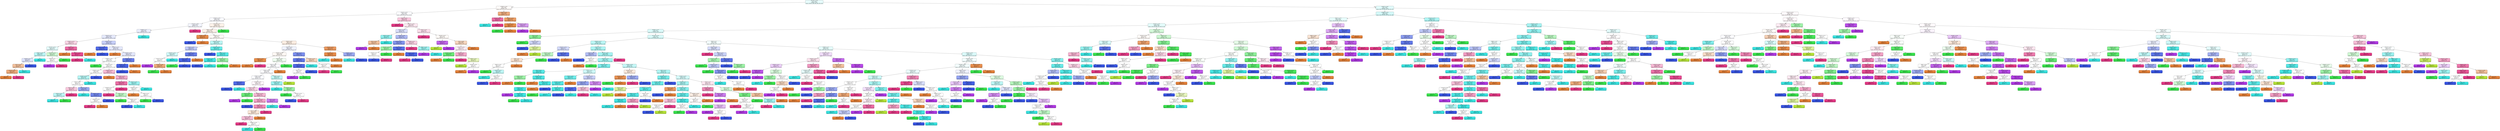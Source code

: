 digraph Tree {
node [shape=box, style="filled, rounded", color="black", fontname="helvetica"] ;
edge [fontname="helvetica"] ;
0 [label="X[1179] <= 0.46\ngini = 0.83\nsamples = 1641\nvalue = [348, 54, 385, 683, 396, 293, 424]", fillcolor="#e7fcfc"] ;
1 [label="X[1390] <= 0.94\ngini = 0.82\nsamples = 323\nvalue = [127, 8, 57, 91, 112, 32, 97]", fillcolor="#fefaf8"] ;
0 -> 1 [labeldistance=2.5, labelangle=45, headlabel="True"] ;
2 [label="X[1207] <= 0.67\ngini = 0.82\nsamples = 304\nvalue = [102, 8, 55, 90, 112, 28, 93]", fillcolor="#fafbfe"] ;
1 -> 2 ;
3 [label="X[1039] <= 0.35\ngini = 0.81\nsamples = 244\nvalue = [88, 4, 48, 82, 99, 16, 56]", fillcolor="#f8f9fe"] ;
2 -> 3 ;
4 [label="X[1726] <= 0.88\ngini = 0.78\nsamples = 111\nvalue = [22, 0, 17, 37, 51, 3, 43]", fillcolor="#f3f5fd"] ;
3 -> 4 ;
5 [label="X[1485] <= 0.7\ngini = 0.78\nsamples = 107\nvalue = [22, 0, 17, 37, 51, 3, 35]", fillcolor="#e9edfc"] ;
4 -> 5 ;
6 [label="X[2212] <= 0.1\ngini = 0.78\nsamples = 103\nvalue = [22, 0, 17, 29, 51, 3, 35]", fillcolor="#e5e9fc"] ;
5 -> 6 ;
7 [label="X[1387] <= 0.24\ngini = 0.77\nsamples = 25\nvalue = [5, 0, 5, 9, 4, 3, 16]", fillcolor="#f9d5e5"] ;
6 -> 7 ;
8 [label="X[1770] <= 0.12\ngini = 0.81\nsamples = 17\nvalue = [3, 0, 5, 8, 4, 3, 4]", fillcolor="#e4fbfb"] ;
7 -> 8 ;
9 [label="X[480] <= 0.08\ngini = 0.65\nsamples = 11\nvalue = [3, 0, 0, 8, 4, 0, 1]", fillcolor="#bdf6f5"] ;
8 -> 9 ;
10 [label="X[1919] <= 0.2\ngini = 0.67\nsamples = 7\nvalue = [3, 0, 0, 1, 4, 0, 1]", fillcolor="#dee3fb"] ;
9 -> 10 ;
11 [label="X[57] <= 0.32\ngini = 0.56\nsamples = 5\nvalue = [3, 0, 0, 1, 0, 0, 1]", fillcolor="#f2c09c"] ;
10 -> 11 ;
12 [label="X[1123] <= 0.61\ngini = 0.38\nsamples = 4\nvalue = [3, 0, 0, 0, 0, 0, 1]", fillcolor="#eeab7b"] ;
11 -> 12 ;
13 [label="gini = 0.0\nsamples = 3\nvalue = [3, 0, 0, 0, 0, 0, 0]", fillcolor="#e58139"] ;
12 -> 13 ;
14 [label="gini = 0.0\nsamples = 1\nvalue = [0, 0, 0, 0, 0, 0, 1]", fillcolor="#e53986"] ;
12 -> 14 ;
15 [label="gini = 0.0\nsamples = 1\nvalue = [0, 0, 0, 1, 0, 0, 0]", fillcolor="#39e5e2"] ;
11 -> 15 ;
16 [label="gini = 0.0\nsamples = 2\nvalue = [0, 0, 0, 0, 4, 0, 0]", fillcolor="#3956e5"] ;
10 -> 16 ;
17 [label="gini = 0.0\nsamples = 4\nvalue = [0, 0, 0, 7, 0, 0, 0]", fillcolor="#39e5e2"] ;
9 -> 17 ;
18 [label="X[1015] <= 0.25\ngini = 0.64\nsamples = 6\nvalue = [0, 0, 5, 0, 0, 3, 3]", fillcolor="#cef8d2"] ;
8 -> 18 ;
19 [label="X[366] <= 0.21\ngini = 0.5\nsamples = 4\nvalue = [0, 0, 0, 0, 0, 3, 3]", fillcolor="#ffffff"] ;
18 -> 19 ;
20 [label="gini = 0.0\nsamples = 1\nvalue = [0, 0, 0, 0, 0, 3, 0]", fillcolor="#b139e5"] ;
19 -> 20 ;
21 [label="gini = 0.0\nsamples = 3\nvalue = [0, 0, 0, 0, 0, 0, 3]", fillcolor="#e53986"] ;
19 -> 21 ;
22 [label="gini = 0.0\nsamples = 2\nvalue = [0, 0, 5, 0, 0, 0, 0]", fillcolor="#39e54d"] ;
18 -> 22 ;
23 [label="X[540] <= 0.1\ngini = 0.34\nsamples = 8\nvalue = [2, 0, 0, 1, 0, 0, 12]", fillcolor="#eb67a2"] ;
7 -> 23 ;
24 [label="gini = 0.0\nsamples = 1\nvalue = [2, 0, 0, 0, 0, 0, 0]", fillcolor="#e58139"] ;
23 -> 24 ;
25 [label="X[2244] <= 0.26\ngini = 0.14\nsamples = 7\nvalue = [0, 0, 0, 1, 0, 0, 12]", fillcolor="#e74990"] ;
23 -> 25 ;
26 [label="gini = 0.0\nsamples = 6\nvalue = [0, 0, 0, 0, 0, 0, 12]", fillcolor="#e53986"] ;
25 -> 26 ;
27 [label="gini = 0.0\nsamples = 1\nvalue = [0, 0, 0, 1, 0, 0, 0]", fillcolor="#39e5e2"] ;
25 -> 27 ;
28 [label="X[2237] <= 0.17\ngini = 0.74\nsamples = 78\nvalue = [17, 0, 12, 20, 47, 0, 19]", fillcolor="#c7cff8"] ;
6 -> 28 ;
29 [label="X[1077] <= 0.18\ngini = 0.19\nsamples = 10\nvalue = [2, 0, 0, 0, 17, 0, 0]", fillcolor="#506ae8"] ;
28 -> 29 ;
30 [label="gini = 0.0\nsamples = 2\nvalue = [2, 0, 0, 0, 0, 0, 0]", fillcolor="#e58139"] ;
29 -> 30 ;
31 [label="gini = 0.0\nsamples = 8\nvalue = [0, 0, 0, 0, 17, 0, 0]", fillcolor="#3956e5"] ;
29 -> 31 ;
32 [label="X[2139] <= 0.14\ngini = 0.78\nsamples = 68\nvalue = [15, 0, 12, 20, 30, 0, 19]", fillcolor="#e5e9fc"] ;
28 -> 32 ;
33 [label="gini = 0.0\nsamples = 2\nvalue = [6, 0, 0, 0, 0, 0, 0]", fillcolor="#e58139"] ;
32 -> 33 ;
34 [label="X[1642] <= 0.59\ngini = 0.77\nsamples = 66\nvalue = [9, 0, 12, 20, 30, 0, 19]", fillcolor="#e3e7fb"] ;
32 -> 34 ;
35 [label="X[1980] <= 0.08\ngini = 0.78\nsamples = 56\nvalue = [6, 0, 12, 20, 17, 0, 19]", fillcolor="#fbfffe"] ;
34 -> 35 ;
36 [label="gini = 0.0\nsamples = 4\nvalue = [0, 0, 7, 0, 0, 0, 0]", fillcolor="#39e54d"] ;
35 -> 36 ;
37 [label="X[1741] <= 0.37\ngini = 0.75\nsamples = 52\nvalue = [6, 0, 5, 20, 17, 0, 19]", fillcolor="#fbfefe"] ;
35 -> 37 ;
38 [label="X[1509] <= 0.45\ngini = 0.68\nsamples = 31\nvalue = [1, 0, 2, 15, 15, 0, 6]", fillcolor="#ffffff"] ;
37 -> 38 ;
39 [label="X[1402] <= 0.38\ngini = 0.66\nsamples = 25\nvalue = [1, 0, 2, 15, 6, 0, 6]", fillcolor="#b5f5f4"] ;
38 -> 39 ;
40 [label="X[614] <= 0.24\ngini = 0.74\nsamples = 19\nvalue = [1, 0, 2, 5, 6, 0, 6]", fillcolor="#ffffff"] ;
39 -> 40 ;
41 [label="X[837] <= 0.22\ngini = 0.62\nsamples = 9\nvalue = [0, 0, 2, 3, 0, 0, 5]", fillcolor="#f8c6dc"] ;
40 -> 41 ;
42 [label="X[276] <= 0.12\ngini = 0.48\nsamples = 5\nvalue = [0, 0, 2, 3, 0, 0, 0]", fillcolor="#bdf6f5"] ;
41 -> 42 ;
43 [label="gini = 0.0\nsamples = 3\nvalue = [0, 0, 0, 3, 0, 0, 0]", fillcolor="#39e5e2"] ;
42 -> 43 ;
44 [label="gini = 0.0\nsamples = 2\nvalue = [0, 0, 2, 0, 0, 0, 0]", fillcolor="#39e54d"] ;
42 -> 44 ;
45 [label="gini = 0.0\nsamples = 4\nvalue = [0, 0, 0, 0, 0, 0, 5]", fillcolor="#e53986"] ;
41 -> 45 ;
46 [label="X[2114] <= 0.19\ngini = 0.58\nsamples = 10\nvalue = [1, 0, 0, 2, 6, 0, 1]", fillcolor="#9caaf2"] ;
40 -> 46 ;
47 [label="gini = 0.0\nsamples = 2\nvalue = [0, 0, 0, 2, 0, 0, 0]", fillcolor="#39e5e2"] ;
46 -> 47 ;
48 [label="X[160] <= 0.21\ngini = 0.41\nsamples = 8\nvalue = [1, 0, 0, 0, 6, 0, 1]", fillcolor="#7286ec"] ;
46 -> 48 ;
49 [label="X[2020] <= 0.48\ngini = 0.5\nsamples = 2\nvalue = [1, 0, 0, 0, 0, 0, 1]", fillcolor="#ffffff"] ;
48 -> 49 ;
50 [label="gini = 0.0\nsamples = 1\nvalue = [0, 0, 0, 0, 0, 0, 1]", fillcolor="#e53986"] ;
49 -> 50 ;
51 [label="gini = 0.0\nsamples = 1\nvalue = [1, 0, 0, 0, 0, 0, 0]", fillcolor="#e58139"] ;
49 -> 51 ;
52 [label="gini = 0.0\nsamples = 6\nvalue = [0, 0, 0, 0, 6, 0, 0]", fillcolor="#3956e5"] ;
48 -> 52 ;
53 [label="gini = 0.0\nsamples = 6\nvalue = [0, 0, 0, 10, 0, 0, 0]", fillcolor="#39e5e2"] ;
39 -> 53 ;
54 [label="gini = 0.0\nsamples = 6\nvalue = [0, 0, 0, 0, 9, 0, 0]", fillcolor="#3956e5"] ;
38 -> 54 ;
55 [label="X[1560] <= 0.26\ngini = 0.7\nsamples = 21\nvalue = [5, 0, 3, 5, 2, 0, 13]", fillcolor="#f6bad5"] ;
37 -> 55 ;
56 [label="gini = 0.0\nsamples = 3\nvalue = [4, 0, 0, 0, 0, 0, 0]", fillcolor="#e58139"] ;
55 -> 56 ;
57 [label="X[1369] <= 0.51\ngini = 0.64\nsamples = 18\nvalue = [1, 0, 3, 5, 2, 0, 13]", fillcolor="#f4accc"] ;
55 -> 57 ;
58 [label="X[2067] <= 0.41\ngini = 0.39\nsamples = 12\nvalue = [0, 0, 2, 1, 1, 0, 13]", fillcolor="#ec6ea6"] ;
57 -> 58 ;
59 [label="X[2218] <= 0.21\ngini = 0.72\nsamples = 6\nvalue = [0, 0, 2, 1, 1, 0, 2]", fillcolor="#ffffff"] ;
58 -> 59 ;
60 [label="gini = 0.0\nsamples = 2\nvalue = [0, 0, 0, 0, 0, 0, 2]", fillcolor="#e53986"] ;
59 -> 60 ;
61 [label="X[30] <= 0.32\ngini = 0.62\nsamples = 4\nvalue = [0, 0, 2, 1, 1, 0, 0]", fillcolor="#bdf6c4"] ;
59 -> 61 ;
62 [label="gini = 0.0\nsamples = 2\nvalue = [0, 0, 2, 0, 0, 0, 0]", fillcolor="#39e54d"] ;
61 -> 62 ;
63 [label="X[1583] <= 0.23\ngini = 0.5\nsamples = 2\nvalue = [0, 0, 0, 1, 1, 0, 0]", fillcolor="#ffffff"] ;
61 -> 63 ;
64 [label="gini = 0.0\nsamples = 1\nvalue = [0, 0, 0, 0, 1, 0, 0]", fillcolor="#3956e5"] ;
63 -> 64 ;
65 [label="gini = 0.0\nsamples = 1\nvalue = [0, 0, 0, 1, 0, 0, 0]", fillcolor="#39e5e2"] ;
63 -> 65 ;
66 [label="gini = 0.0\nsamples = 6\nvalue = [0, 0, 0, 0, 0, 0, 11]", fillcolor="#e53986"] ;
58 -> 66 ;
67 [label="X[323] <= 0.37\ngini = 0.61\nsamples = 6\nvalue = [1, 0, 1, 4, 1, 0, 0]", fillcolor="#9cf2f0"] ;
57 -> 67 ;
68 [label="X[1846] <= 0.45\ngini = 0.67\nsamples = 3\nvalue = [1, 0, 1, 0, 1, 0, 0]", fillcolor="#ffffff"] ;
67 -> 68 ;
69 [label="gini = 0.0\nsamples = 1\nvalue = [1, 0, 0, 0, 0, 0, 0]", fillcolor="#e58139"] ;
68 -> 69 ;
70 [label="X[400] <= 0.21\ngini = 0.5\nsamples = 2\nvalue = [0, 0, 1, 0, 1, 0, 0]", fillcolor="#ffffff"] ;
68 -> 70 ;
71 [label="gini = 0.0\nsamples = 1\nvalue = [0, 0, 1, 0, 0, 0, 0]", fillcolor="#39e54d"] ;
70 -> 71 ;
72 [label="gini = 0.0\nsamples = 1\nvalue = [0, 0, 0, 0, 1, 0, 0]", fillcolor="#3956e5"] ;
70 -> 72 ;
73 [label="gini = 0.0\nsamples = 3\nvalue = [0, 0, 0, 4, 0, 0, 0]", fillcolor="#39e5e2"] ;
67 -> 73 ;
74 [label="X[1804] <= 0.56\ngini = 0.3\nsamples = 10\nvalue = [3, 0, 0, 0, 13, 0, 0]", fillcolor="#677deb"] ;
34 -> 74 ;
75 [label="X[1589] <= 0.92\ngini = 0.13\nsamples = 9\nvalue = [1, 0, 0, 0, 13, 0, 0]", fillcolor="#4863e7"] ;
74 -> 75 ;
76 [label="gini = 0.0\nsamples = 8\nvalue = [0, 0, 0, 0, 13, 0, 0]", fillcolor="#3956e5"] ;
75 -> 76 ;
77 [label="gini = 0.0\nsamples = 1\nvalue = [1, 0, 0, 0, 0, 0, 0]", fillcolor="#e58139"] ;
75 -> 77 ;
78 [label="gini = 0.0\nsamples = 1\nvalue = [2, 0, 0, 0, 0, 0, 0]", fillcolor="#e58139"] ;
74 -> 78 ;
79 [label="gini = 0.0\nsamples = 4\nvalue = [0, 0, 0, 8, 0, 0, 0]", fillcolor="#39e5e2"] ;
5 -> 79 ;
80 [label="gini = 0.0\nsamples = 4\nvalue = [0, 0, 0, 0, 0, 0, 8]", fillcolor="#e53986"] ;
4 -> 80 ;
81 [label="X[2174] <= 0.77\ngini = 0.79\nsamples = 133\nvalue = [66, 4, 31, 45, 48, 13, 13]", fillcolor="#fcf2ea"] ;
3 -> 81 ;
82 [label="X[892] <= 0.16\ngini = 0.79\nsamples = 130\nvalue = [66, 4, 23, 45, 48, 13, 13]", fillcolor="#fcf1e9"] ;
81 -> 82 ;
83 [label="X[1908] <= 0.09\ngini = 0.14\nsamples = 8\nvalue = [12, 0, 0, 0, 1, 0, 0]", fillcolor="#e78c49"] ;
82 -> 83 ;
84 [label="gini = 0.0\nsamples = 1\nvalue = [0, 0, 0, 0, 1, 0, 0]", fillcolor="#3956e5"] ;
83 -> 84 ;
85 [label="gini = 0.0\nsamples = 7\nvalue = [12, 0, 0, 0, 0, 0, 0]", fillcolor="#e58139"] ;
83 -> 85 ;
86 [label="X[1330] <= 0.4\ngini = 0.8\nsamples = 122\nvalue = [54, 4, 23, 45, 47, 13, 13]", fillcolor="#fef9f6"] ;
82 -> 86 ;
87 [label="X[2097] <= 0.35\ngini = 0.65\nsamples = 35\nvalue = [6, 0, 4, 29, 15, 3, 0]", fillcolor="#bdf6f5"] ;
86 -> 87 ;
88 [label="X[128] <= 0.42\ngini = 0.72\nsamples = 19\nvalue = [5, 0, 2, 5, 12, 3, 0]", fillcolor="#c0c9f7"] ;
87 -> 88 ;
89 [label="X[1979] <= 0.18\ngini = 0.69\nsamples = 8\nvalue = [3, 0, 1, 5, 0, 3, 0]", fillcolor="#d3f9f9"] ;
88 -> 89 ;
90 [label="X[1277] <= 0.28\ngini = 0.61\nsamples = 4\nvalue = [3, 0, 1, 0, 0, 3, 0]", fillcolor="#ffffff"] ;
89 -> 90 ;
91 [label="gini = 0.0\nsamples = 1\nvalue = [0, 0, 0, 0, 0, 3, 0]", fillcolor="#b139e5"] ;
90 -> 91 ;
92 [label="X[2181] <= 0.08\ngini = 0.38\nsamples = 3\nvalue = [3, 0, 1, 0, 0, 0, 0]", fillcolor="#eeab7b"] ;
90 -> 92 ;
93 [label="gini = 0.0\nsamples = 1\nvalue = [0, 0, 1, 0, 0, 0, 0]", fillcolor="#39e54d"] ;
92 -> 93 ;
94 [label="gini = 0.0\nsamples = 2\nvalue = [3, 0, 0, 0, 0, 0, 0]", fillcolor="#e58139"] ;
92 -> 94 ;
95 [label="gini = 0.0\nsamples = 4\nvalue = [0, 0, 0, 5, 0, 0, 0]", fillcolor="#39e5e2"] ;
89 -> 95 ;
96 [label="X[1999] <= 0.49\ngini = 0.34\nsamples = 11\nvalue = [2, 0, 1, 0, 12, 0, 0]", fillcolor="#677deb"] ;
88 -> 96 ;
97 [label="X[961] <= 0.16\ngini = 0.14\nsamples = 9\nvalue = [0, 0, 1, 0, 12, 0, 0]", fillcolor="#4964e7"] ;
96 -> 97 ;
98 [label="gini = 0.0\nsamples = 1\nvalue = [0, 0, 1, 0, 0, 0, 0]", fillcolor="#39e54d"] ;
97 -> 98 ;
99 [label="gini = 0.0\nsamples = 8\nvalue = [0, 0, 0, 0, 12, 0, 0]", fillcolor="#3956e5"] ;
97 -> 99 ;
100 [label="gini = 0.0\nsamples = 2\nvalue = [2, 0, 0, 0, 0, 0, 0]", fillcolor="#e58139"] ;
96 -> 100 ;
101 [label="X[2265] <= 0.05\ngini = 0.34\nsamples = 16\nvalue = [1, 0, 2, 24, 3, 0, 0]", fillcolor="#65ebe8"] ;
87 -> 101 ;
102 [label="gini = 0.0\nsamples = 1\nvalue = [0, 0, 0, 0, 2, 0, 0]", fillcolor="#3956e5"] ;
101 -> 102 ;
103 [label="X[295] <= 0.6\ngini = 0.26\nsamples = 15\nvalue = [1, 0, 2, 24, 1, 0, 0]", fillcolor="#57e9e6"] ;
101 -> 103 ;
104 [label="X[1260] <= 0.18\ngini = 0.08\nsamples = 12\nvalue = [0, 0, 0, 24, 1, 0, 0]", fillcolor="#41e6e3"] ;
103 -> 104 ;
105 [label="gini = 0.0\nsamples = 1\nvalue = [0, 0, 0, 0, 1, 0, 0]", fillcolor="#3956e5"] ;
104 -> 105 ;
106 [label="gini = 0.0\nsamples = 11\nvalue = [0, 0, 0, 24, 0, 0, 0]", fillcolor="#39e5e2"] ;
104 -> 106 ;
107 [label="X[1876] <= 0.7\ngini = 0.44\nsamples = 3\nvalue = [1, 0, 2, 0, 0, 0, 0]", fillcolor="#9cf2a6"] ;
103 -> 107 ;
108 [label="gini = 0.0\nsamples = 2\nvalue = [0, 0, 2, 0, 0, 0, 0]", fillcolor="#39e54d"] ;
107 -> 108 ;
109 [label="gini = 0.0\nsamples = 1\nvalue = [1, 0, 0, 0, 0, 0, 0]", fillcolor="#e58139"] ;
107 -> 109 ;
110 [label="X[136] <= 0.57\ngini = 0.79\nsamples = 87\nvalue = [48, 4, 19, 16, 32, 10, 13]", fillcolor="#fbede2"] ;
86 -> 110 ;
111 [label="X[343] <= 0.54\ngini = 0.82\nsamples = 72\nvalue = [23, 4, 19, 13, 30, 10, 13]", fillcolor="#eff2fd"] ;
110 -> 111 ;
112 [label="X[1905] <= 0.28\ngini = 0.83\nsamples = 58\nvalue = [21, 4, 17, 11, 12, 9, 12]", fillcolor="#fdf8f4"] ;
111 -> 112 ;
113 [label="X[1897] <= 0.48\ngini = 0.14\nsamples = 9\nvalue = [12, 0, 0, 0, 0, 0, 1]", fillcolor="#e78c49"] ;
112 -> 113 ;
114 [label="gini = 0.0\nsamples = 8\nvalue = [12, 0, 0, 0, 0, 0, 0]", fillcolor="#e58139"] ;
113 -> 114 ;
115 [label="gini = 0.0\nsamples = 1\nvalue = [0, 0, 0, 0, 0, 0, 1]", fillcolor="#e53986"] ;
113 -> 115 ;
116 [label="X[616] <= 0.65\ngini = 0.84\nsamples = 49\nvalue = [9, 4, 17, 11, 12, 9, 11]", fillcolor="#effdf0"] ;
112 -> 116 ;
117 [label="X[301] <= 0.62\ngini = 0.85\nsamples = 45\nvalue = [9, 4, 8, 11, 12, 9, 11]", fillcolor="#fbfcff"] ;
116 -> 117 ;
118 [label="X[445] <= 0.44\ngini = 0.83\nsamples = 41\nvalue = [3, 4, 8, 11, 12, 9, 11]", fillcolor="#fbfbfe"] ;
117 -> 118 ;
119 [label="X[738] <= 0.22\ngini = 0.79\nsamples = 30\nvalue = [3, 0, 5, 3, 11, 9, 10]", fillcolor="#f9fafe"] ;
118 -> 119 ;
120 [label="X[434] <= 0.42\ngini = 0.2\nsamples = 4\nvalue = [0, 0, 0, 1, 8, 0, 0]", fillcolor="#526be8"] ;
119 -> 120 ;
121 [label="gini = 0.0\nsamples = 3\nvalue = [0, 0, 0, 0, 8, 0, 0]", fillcolor="#3956e5"] ;
120 -> 121 ;
122 [label="gini = 0.0\nsamples = 1\nvalue = [0, 0, 0, 1, 0, 0, 0]", fillcolor="#39e5e2"] ;
120 -> 122 ;
123 [label="X[1385] <= 0.52\ngini = 0.78\nsamples = 26\nvalue = [3, 0, 5, 2, 3, 9, 10]", fillcolor="#fef6fa"] ;
119 -> 123 ;
124 [label="X[1801] <= 0.25\ngini = 0.78\nsamples = 24\nvalue = [3, 0, 5, 2, 3, 4, 10]", fillcolor="#f9d2e3"] ;
123 -> 124 ;
125 [label="X[133] <= 0.06\ngini = 0.32\nsamples = 4\nvalue = [0, 0, 4, 0, 0, 1, 0]", fillcolor="#6aec79"] ;
124 -> 125 ;
126 [label="gini = 0.0\nsamples = 1\nvalue = [0, 0, 0, 0, 0, 1, 0]", fillcolor="#b139e5"] ;
125 -> 126 ;
127 [label="gini = 0.0\nsamples = 3\nvalue = [0, 0, 4, 0, 0, 0, 0]", fillcolor="#39e54d"] ;
125 -> 127 ;
128 [label="X[1397] <= 0.42\ngini = 0.73\nsamples = 20\nvalue = [3, 0, 1, 2, 3, 3, 10]", fillcolor="#f5b6d2"] ;
124 -> 128 ;
129 [label="X[373] <= 0.11\ngini = 0.63\nsamples = 16\nvalue = [3, 0, 1, 1, 3, 0, 10]", fillcolor="#f3a3c7"] ;
128 -> 129 ;
130 [label="gini = 0.0\nsamples = 3\nvalue = [0, 0, 0, 0, 3, 0, 0]", fillcolor="#3956e5"] ;
129 -> 130 ;
131 [label="X[900] <= 0.4\ngini = 0.51\nsamples = 13\nvalue = [3, 0, 1, 1, 0, 0, 10]", fillcolor="#f08cb8"] ;
129 -> 131 ;
132 [label="X[37] <= 0.24\ngini = 0.69\nsamples = 7\nvalue = [3, 0, 1, 1, 0, 0, 2]", fillcolor="#fae6d7"] ;
131 -> 132 ;
133 [label="X[2277] <= 0.46\ngini = 0.62\nsamples = 4\nvalue = [0, 0, 1, 1, 0, 0, 2]", fillcolor="#f6bdd7"] ;
132 -> 133 ;
134 [label="gini = 0.0\nsamples = 2\nvalue = [0, 0, 0, 0, 0, 0, 2]", fillcolor="#e53986"] ;
133 -> 134 ;
135 [label="X[1286] <= 0.53\ngini = 0.5\nsamples = 2\nvalue = [0, 0, 1, 1, 0, 0, 0]", fillcolor="#ffffff"] ;
133 -> 135 ;
136 [label="gini = 0.0\nsamples = 1\nvalue = [0, 0, 0, 1, 0, 0, 0]", fillcolor="#39e5e2"] ;
135 -> 136 ;
137 [label="gini = 0.0\nsamples = 1\nvalue = [0, 0, 1, 0, 0, 0, 0]", fillcolor="#39e54d"] ;
135 -> 137 ;
138 [label="gini = 0.0\nsamples = 3\nvalue = [3, 0, 0, 0, 0, 0, 0]", fillcolor="#e58139"] ;
132 -> 138 ;
139 [label="gini = 0.0\nsamples = 6\nvalue = [0, 0, 0, 0, 0, 0, 8]", fillcolor="#e53986"] ;
131 -> 139 ;
140 [label="X[27] <= 0.13\ngini = 0.38\nsamples = 4\nvalue = [0, 0, 0, 1, 0, 3, 0]", fillcolor="#cb7bee"] ;
128 -> 140 ;
141 [label="gini = 0.0\nsamples = 1\nvalue = [0, 0, 0, 1, 0, 0, 0]", fillcolor="#39e5e2"] ;
140 -> 141 ;
142 [label="gini = 0.0\nsamples = 3\nvalue = [0, 0, 0, 0, 0, 3, 0]", fillcolor="#b139e5"] ;
140 -> 142 ;
143 [label="gini = 0.0\nsamples = 2\nvalue = [0, 0, 0, 0, 0, 5, 0]", fillcolor="#b139e5"] ;
123 -> 143 ;
144 [label="X[900] <= 0.42\ngini = 0.69\nsamples = 11\nvalue = [0, 4, 3, 8, 1, 0, 1]", fillcolor="#c2f7f6"] ;
118 -> 144 ;
145 [label="X[1820] <= 0.59\ngini = 0.56\nsamples = 9\nvalue = [0, 0, 3, 8, 1, 0, 1]", fillcolor="#9cf2f0"] ;
144 -> 145 ;
146 [label="gini = 0.0\nsamples = 6\nvalue = [0, 0, 0, 8, 0, 0, 0]", fillcolor="#39e5e2"] ;
145 -> 146 ;
147 [label="X[1845] <= 0.33\ngini = 0.56\nsamples = 3\nvalue = [0, 0, 3, 0, 1, 0, 1]", fillcolor="#9cf2a6"] ;
145 -> 147 ;
148 [label="gini = 0.0\nsamples = 1\nvalue = [0, 0, 3, 0, 0, 0, 0]", fillcolor="#39e54d"] ;
147 -> 148 ;
149 [label="X[1331] <= 0.51\ngini = 0.5\nsamples = 2\nvalue = [0, 0, 0, 0, 1, 0, 1]", fillcolor="#ffffff"] ;
147 -> 149 ;
150 [label="gini = 0.0\nsamples = 1\nvalue = [0, 0, 0, 0, 1, 0, 0]", fillcolor="#3956e5"] ;
149 -> 150 ;
151 [label="gini = 0.0\nsamples = 1\nvalue = [0, 0, 0, 0, 0, 0, 1]", fillcolor="#e53986"] ;
149 -> 151 ;
152 [label="gini = 0.0\nsamples = 2\nvalue = [0, 4, 0, 0, 0, 0, 0]", fillcolor="#b7e539"] ;
144 -> 152 ;
153 [label="gini = 0.0\nsamples = 4\nvalue = [6, 0, 0, 0, 0, 0, 0]", fillcolor="#e58139"] ;
117 -> 153 ;
154 [label="gini = 0.0\nsamples = 4\nvalue = [0, 0, 9, 0, 0, 0, 0]", fillcolor="#39e54d"] ;
116 -> 154 ;
155 [label="X[64] <= 0.73\ngini = 0.5\nsamples = 14\nvalue = [2, 0, 2, 2, 18, 1, 1]", fillcolor="#7b8eee"] ;
111 -> 155 ;
156 [label="X[2108] <= 0.53\ngini = 0.32\nsamples = 11\nvalue = [0, 0, 1, 2, 18, 1, 0]", fillcolor="#6178ea"] ;
155 -> 156 ;
157 [label="X[1733] <= 0.07\ngini = 0.19\nsamples = 9\nvalue = [0, 0, 1, 0, 18, 1, 0]", fillcolor="#4e68e8"] ;
156 -> 157 ;
158 [label="X[62] <= 0.53\ngini = 0.5\nsamples = 2\nvalue = [0, 0, 1, 0, 0, 1, 0]", fillcolor="#ffffff"] ;
157 -> 158 ;
159 [label="gini = 0.0\nsamples = 1\nvalue = [0, 0, 0, 0, 0, 1, 0]", fillcolor="#b139e5"] ;
158 -> 159 ;
160 [label="gini = 0.0\nsamples = 1\nvalue = [0, 0, 1, 0, 0, 0, 0]", fillcolor="#39e54d"] ;
158 -> 160 ;
161 [label="gini = 0.0\nsamples = 7\nvalue = [0, 0, 0, 0, 18, 0, 0]", fillcolor="#3956e5"] ;
157 -> 161 ;
162 [label="gini = 0.0\nsamples = 2\nvalue = [0, 0, 0, 2, 0, 0, 0]", fillcolor="#39e5e2"] ;
156 -> 162 ;
163 [label="X[1953] <= 0.37\ngini = 0.62\nsamples = 3\nvalue = [2, 0, 1, 0, 0, 0, 1]", fillcolor="#f6d5bd"] ;
155 -> 163 ;
164 [label="X[139] <= 0.26\ngini = 0.5\nsamples = 2\nvalue = [0, 0, 1, 0, 0, 0, 1]", fillcolor="#ffffff"] ;
163 -> 164 ;
165 [label="gini = 0.0\nsamples = 1\nvalue = [0, 0, 0, 0, 0, 0, 1]", fillcolor="#e53986"] ;
164 -> 165 ;
166 [label="gini = 0.0\nsamples = 1\nvalue = [0, 0, 1, 0, 0, 0, 0]", fillcolor="#39e54d"] ;
164 -> 166 ;
167 [label="gini = 0.0\nsamples = 1\nvalue = [2, 0, 0, 0, 0, 0, 0]", fillcolor="#e58139"] ;
163 -> 167 ;
168 [label="X[2278] <= 0.52\ngini = 0.29\nsamples = 15\nvalue = [25, 0, 0, 3, 2, 0, 0]", fillcolor="#ea985e"] ;
110 -> 168 ;
169 [label="X[1701] <= 0.2\ngini = 0.14\nsamples = 12\nvalue = [25, 0, 0, 2, 0, 0, 0]", fillcolor="#e78b49"] ;
168 -> 169 ;
170 [label="gini = 0.0\nsamples = 1\nvalue = [0, 0, 0, 2, 0, 0, 0]", fillcolor="#39e5e2"] ;
169 -> 170 ;
171 [label="gini = 0.0\nsamples = 11\nvalue = [25, 0, 0, 0, 0, 0, 0]", fillcolor="#e58139"] ;
169 -> 171 ;
172 [label="X[1568] <= 0.43\ngini = 0.44\nsamples = 3\nvalue = [0, 0, 0, 1, 2, 0, 0]", fillcolor="#9caaf2"] ;
168 -> 172 ;
173 [label="gini = 0.0\nsamples = 1\nvalue = [0, 0, 0, 1, 0, 0, 0]", fillcolor="#39e5e2"] ;
172 -> 173 ;
174 [label="gini = 0.0\nsamples = 2\nvalue = [0, 0, 0, 0, 2, 0, 0]", fillcolor="#3956e5"] ;
172 -> 174 ;
175 [label="gini = 0.0\nsamples = 3\nvalue = [0, 0, 8, 0, 0, 0, 0]", fillcolor="#39e54d"] ;
81 -> 175 ;
176 [label="X[603] <= 0.31\ngini = 0.78\nsamples = 60\nvalue = [14, 4, 7, 8, 13, 12, 37]", fillcolor="#f8c7dd"] ;
2 -> 176 ;
177 [label="gini = 0.0\nsamples = 9\nvalue = [0, 0, 0, 0, 0, 0, 15]", fillcolor="#e53986"] ;
176 -> 177 ;
178 [label="X[1025] <= 0.56\ngini = 0.82\nsamples = 51\nvalue = [14, 4, 7, 8, 13, 12, 22]", fillcolor="#fce7f0"] ;
176 -> 178 ;
179 [label="X[529] <= 0.33\ngini = 0.76\nsamples = 25\nvalue = [3, 0, 3, 8, 13, 2, 5]", fillcolor="#d9defa"] ;
178 -> 179 ;
180 [label="X[337] <= 0.26\ngini = 0.49\nsamples = 6\nvalue = [2, 0, 0, 6, 0, 1, 0]", fillcolor="#8ef0ee"] ;
179 -> 180 ;
181 [label="X[57] <= 0.52\ngini = 0.44\nsamples = 3\nvalue = [2, 0, 0, 0, 0, 1, 0]", fillcolor="#f2c09c"] ;
180 -> 181 ;
182 [label="gini = 0.0\nsamples = 1\nvalue = [0, 0, 0, 0, 0, 1, 0]", fillcolor="#b139e5"] ;
181 -> 182 ;
183 [label="gini = 0.0\nsamples = 2\nvalue = [2, 0, 0, 0, 0, 0, 0]", fillcolor="#e58139"] ;
181 -> 183 ;
184 [label="gini = 0.0\nsamples = 3\nvalue = [0, 0, 0, 6, 0, 0, 0]", fillcolor="#39e5e2"] ;
180 -> 184 ;
185 [label="X[2260] <= 0.85\ngini = 0.67\nsamples = 19\nvalue = [1, 0, 3, 2, 13, 1, 5]", fillcolor="#b0bbf5"] ;
179 -> 185 ;
186 [label="X[2073] <= 0.51\ngini = 0.49\nsamples = 14\nvalue = [1, 0, 3, 0, 13, 0, 2]", fillcolor="#8395ef"] ;
185 -> 186 ;
187 [label="X[2129] <= 0.32\ngini = 0.56\nsamples = 5\nvalue = [0, 0, 3, 0, 1, 0, 1]", fillcolor="#9cf2a6"] ;
186 -> 187 ;
188 [label="X[2292] <= 0.1\ngini = 0.5\nsamples = 2\nvalue = [0, 0, 0, 0, 1, 0, 1]", fillcolor="#ffffff"] ;
187 -> 188 ;
189 [label="gini = 0.0\nsamples = 1\nvalue = [0, 0, 0, 0, 1, 0, 0]", fillcolor="#3956e5"] ;
188 -> 189 ;
190 [label="gini = 0.0\nsamples = 1\nvalue = [0, 0, 0, 0, 0, 0, 1]", fillcolor="#e53986"] ;
188 -> 190 ;
191 [label="gini = 0.0\nsamples = 3\nvalue = [0, 0, 3, 0, 0, 0, 0]", fillcolor="#39e54d"] ;
187 -> 191 ;
192 [label="X[277] <= 0.13\ngini = 0.26\nsamples = 9\nvalue = [1, 0, 0, 0, 12, 0, 1]", fillcolor="#5770e9"] ;
186 -> 192 ;
193 [label="gini = 0.0\nsamples = 1\nvalue = [1, 0, 0, 0, 0, 0, 0]", fillcolor="#e58139"] ;
192 -> 193 ;
194 [label="X[918] <= 0.62\ngini = 0.14\nsamples = 8\nvalue = [0, 0, 0, 0, 12, 0, 1]", fillcolor="#4964e7"] ;
192 -> 194 ;
195 [label="gini = 0.0\nsamples = 1\nvalue = [0, 0, 0, 0, 0, 0, 1]", fillcolor="#e53986"] ;
194 -> 195 ;
196 [label="gini = 0.0\nsamples = 7\nvalue = [0, 0, 0, 0, 12, 0, 0]", fillcolor="#3956e5"] ;
194 -> 196 ;
197 [label="X[1065] <= 0.6\ngini = 0.61\nsamples = 5\nvalue = [0, 0, 0, 2, 0, 1, 3]", fillcolor="#f8cee1"] ;
185 -> 197 ;
198 [label="gini = 0.0\nsamples = 2\nvalue = [0, 0, 0, 0, 0, 0, 3]", fillcolor="#e53986"] ;
197 -> 198 ;
199 [label="X[986] <= 0.63\ngini = 0.44\nsamples = 3\nvalue = [0, 0, 0, 2, 0, 1, 0]", fillcolor="#9cf2f0"] ;
197 -> 199 ;
200 [label="gini = 0.0\nsamples = 1\nvalue = [0, 0, 0, 0, 0, 1, 0]", fillcolor="#b139e5"] ;
199 -> 200 ;
201 [label="gini = 0.0\nsamples = 2\nvalue = [0, 0, 0, 2, 0, 0, 0]", fillcolor="#39e5e2"] ;
199 -> 201 ;
202 [label="X[479] <= 0.07\ngini = 0.74\nsamples = 26\nvalue = [11, 4, 4, 0, 0, 10, 17]", fillcolor="#fbddea"] ;
178 -> 202 ;
203 [label="gini = 0.0\nsamples = 5\nvalue = [0, 0, 0, 0, 0, 0, 12]", fillcolor="#e53986"] ;
202 -> 203 ;
204 [label="X[2135] <= 0.37\ngini = 0.76\nsamples = 21\nvalue = [11, 4, 4, 0, 0, 10, 5]", fillcolor="#fefaf7"] ;
202 -> 204 ;
205 [label="X[2131] <= 0.35\ngini = 0.3\nsamples = 5\nvalue = [0, 2, 0, 0, 0, 9, 0]", fillcolor="#c265eb"] ;
204 -> 205 ;
206 [label="gini = 0.0\nsamples = 1\nvalue = [0, 2, 0, 0, 0, 0, 0]", fillcolor="#b7e539"] ;
205 -> 206 ;
207 [label="gini = 0.0\nsamples = 4\nvalue = [0, 0, 0, 0, 0, 9, 0]", fillcolor="#b139e5"] ;
205 -> 207 ;
208 [label="X[13] <= 0.86\ngini = 0.68\nsamples = 16\nvalue = [11, 2, 4, 0, 0, 1, 5]", fillcolor="#f6d5bd"] ;
204 -> 208 ;
209 [label="X[1231] <= 0.48\ngini = 0.74\nsamples = 11\nvalue = [2, 2, 4, 0, 0, 1, 5]", fillcolor="#fcebf3"] ;
208 -> 209 ;
210 [label="X[1374] <= 0.15\ngini = 0.32\nsamples = 5\nvalue = [1, 0, 4, 0, 0, 0, 0]", fillcolor="#6aec79"] ;
209 -> 210 ;
211 [label="gini = 0.0\nsamples = 1\nvalue = [1, 0, 0, 0, 0, 0, 0]", fillcolor="#e58139"] ;
210 -> 211 ;
212 [label="gini = 0.0\nsamples = 4\nvalue = [0, 0, 4, 0, 0, 0, 0]", fillcolor="#39e54d"] ;
210 -> 212 ;
213 [label="X[2018] <= 0.5\ngini = 0.62\nsamples = 6\nvalue = [1, 2, 0, 0, 0, 1, 5]", fillcolor="#f4aacb"] ;
209 -> 213 ;
214 [label="gini = 0.0\nsamples = 3\nvalue = [0, 0, 0, 0, 0, 0, 5]", fillcolor="#e53986"] ;
213 -> 214 ;
215 [label="X[566] <= 0.31\ngini = 0.62\nsamples = 3\nvalue = [1, 2, 0, 0, 0, 1, 0]", fillcolor="#e7f6bd"] ;
213 -> 215 ;
216 [label="gini = 0.0\nsamples = 1\nvalue = [0, 2, 0, 0, 0, 0, 0]", fillcolor="#b7e539"] ;
215 -> 216 ;
217 [label="X[1550] <= 0.82\ngini = 0.5\nsamples = 2\nvalue = [1, 0, 0, 0, 0, 1, 0]", fillcolor="#ffffff"] ;
215 -> 217 ;
218 [label="gini = 0.0\nsamples = 1\nvalue = [1, 0, 0, 0, 0, 0, 0]", fillcolor="#e58139"] ;
217 -> 218 ;
219 [label="gini = 0.0\nsamples = 1\nvalue = [0, 0, 0, 0, 0, 1, 0]", fillcolor="#b139e5"] ;
217 -> 219 ;
220 [label="gini = 0.0\nsamples = 5\nvalue = [9, 0, 0, 0, 0, 0, 0]", fillcolor="#e58139"] ;
208 -> 220 ;
221 [label="X[282] <= 0.23\ngini = 0.49\nsamples = 19\nvalue = [25, 0, 2, 1, 0, 4, 4]", fillcolor="#eeac7d"] ;
1 -> 221 ;
222 [label="X[1574] <= 0.29\ngini = 0.32\nsamples = 3\nvalue = [0, 0, 0, 1, 0, 0, 4]", fillcolor="#ec6aa4"] ;
221 -> 222 ;
223 [label="gini = 0.0\nsamples = 1\nvalue = [0, 0, 0, 1, 0, 0, 0]", fillcolor="#39e5e2"] ;
222 -> 223 ;
224 [label="gini = 0.0\nsamples = 2\nvalue = [0, 0, 0, 0, 0, 0, 4]", fillcolor="#e53986"] ;
222 -> 224 ;
225 [label="X[1018] <= 0.69\ngini = 0.33\nsamples = 16\nvalue = [25, 0, 2, 0, 0, 4, 0]", fillcolor="#eb9d65"] ;
221 -> 225 ;
226 [label="X[1772] <= 0.69\ngini = 0.15\nsamples = 11\nvalue = [23, 0, 2, 0, 0, 0, 0]", fillcolor="#e78c4a"] ;
225 -> 226 ;
227 [label="gini = 0.0\nsamples = 2\nvalue = [0, 0, 2, 0, 0, 0, 0]", fillcolor="#39e54d"] ;
226 -> 227 ;
228 [label="gini = 0.0\nsamples = 9\nvalue = [23, 0, 0, 0, 0, 0, 0]", fillcolor="#e58139"] ;
226 -> 228 ;
229 [label="X[2175] <= 0.56\ngini = 0.44\nsamples = 5\nvalue = [2, 0, 0, 0, 0, 4, 0]", fillcolor="#d89cf2"] ;
225 -> 229 ;
230 [label="gini = 0.0\nsamples = 3\nvalue = [0, 0, 0, 0, 0, 4, 0]", fillcolor="#b139e5"] ;
229 -> 230 ;
231 [label="gini = 0.0\nsamples = 2\nvalue = [2, 0, 0, 0, 0, 0, 0]", fillcolor="#e58139"] ;
229 -> 231 ;
232 [label="X[1667] <= 0.69\ngini = 0.82\nsamples = 1318\nvalue = [221, 46, 328, 592, 284, 261, 327]", fillcolor="#e1fbfb"] ;
0 -> 232 [labeldistance=2.5, labelangle=-45, headlabel="False"] ;
233 [label="X[1898] <= 0.58\ngini = 0.8\nsamples = 889\nvalue = [143, 18, 222, 470, 210, 131, 180]", fillcolor="#d4f9f9"] ;
232 -> 233 ;
234 [label="X[897] <= 0.79\ngini = 0.82\nsamples = 599\nvalue = [108, 18, 162, 260, 159, 118, 122]", fillcolor="#e6fcfb"] ;
233 -> 234 ;
235 [label="X[2103] <= 0.61\ngini = 0.82\nsamples = 566\nvalue = [100, 18, 159, 257, 148, 93, 116]", fillcolor="#e4fcfb"] ;
234 -> 235 ;
236 [label="X[1659] <= 0.07\ngini = 0.8\nsamples = 438\nvalue = [77, 13, 92, 226, 124, 63, 94]", fillcolor="#dbfafa"] ;
235 -> 236 ;
237 [label="X[12] <= 0.56\ngini = 0.51\nsamples = 9\nvalue = [1, 2, 12, 0, 3, 0, 0]", fillcolor="#88ef94"] ;
236 -> 237 ;
238 [label="gini = 0.0\nsamples = 5\nvalue = [0, 0, 12, 0, 0, 0, 0]", fillcolor="#39e54d"] ;
237 -> 238 ;
239 [label="X[1137] <= 0.56\ngini = 0.61\nsamples = 4\nvalue = [1, 2, 0, 0, 3, 0, 0]", fillcolor="#ced5f8"] ;
237 -> 239 ;
240 [label="gini = 0.0\nsamples = 2\nvalue = [0, 0, 0, 0, 3, 0, 0]", fillcolor="#3956e5"] ;
239 -> 240 ;
241 [label="X[1303] <= 0.35\ngini = 0.44\nsamples = 2\nvalue = [1, 2, 0, 0, 0, 0, 0]", fillcolor="#dbf29c"] ;
239 -> 241 ;
242 [label="gini = 0.0\nsamples = 1\nvalue = [1, 0, 0, 0, 0, 0, 0]", fillcolor="#e58139"] ;
241 -> 242 ;
243 [label="gini = 0.0\nsamples = 1\nvalue = [0, 2, 0, 0, 0, 0, 0]", fillcolor="#b7e539"] ;
241 -> 243 ;
244 [label="X[1712] <= 0.44\ngini = 0.8\nsamples = 429\nvalue = [76, 11, 80, 226, 121, 63, 94]", fillcolor="#d9faf9"] ;
236 -> 244 ;
245 [label="X[2040] <= 0.17\ngini = 0.73\nsamples = 184\nvalue = [42, 4, 28, 133, 46, 13, 29]", fillcolor="#baf6f5"] ;
244 -> 245 ;
246 [label="X[1231] <= 0.54\ngini = 0.7\nsamples = 22\nvalue = [6, 0, 8, 2, 13, 0, 1]", fillcolor="#d2d9f9"] ;
245 -> 246 ;
247 [label="X[1877] <= 0.61\ngini = 0.66\nsamples = 13\nvalue = [4, 0, 8, 2, 1, 0, 1]", fillcolor="#bdf6c4"] ;
246 -> 247 ;
248 [label="X[68] <= 0.6\ngini = 0.74\nsamples = 9\nvalue = [4, 0, 2, 2, 1, 0, 1]", fillcolor="#f8e0ce"] ;
247 -> 248 ;
249 [label="X[662] <= 0.33\ngini = 0.72\nsamples = 5\nvalue = [0, 0, 2, 2, 1, 0, 1]", fillcolor="#ffffff"] ;
248 -> 249 ;
250 [label="gini = 0.0\nsamples = 1\nvalue = [0, 0, 2, 0, 0, 0, 0]", fillcolor="#39e54d"] ;
249 -> 250 ;
251 [label="X[1551] <= 0.17\ngini = 0.62\nsamples = 4\nvalue = [0, 0, 0, 2, 1, 0, 1]", fillcolor="#bdf6f5"] ;
249 -> 251 ;
252 [label="gini = 0.0\nsamples = 2\nvalue = [0, 0, 0, 2, 0, 0, 0]", fillcolor="#39e5e2"] ;
251 -> 252 ;
253 [label="X[667] <= 0.63\ngini = 0.5\nsamples = 2\nvalue = [0, 0, 0, 0, 1, 0, 1]", fillcolor="#ffffff"] ;
251 -> 253 ;
254 [label="gini = 0.0\nsamples = 1\nvalue = [0, 0, 0, 0, 1, 0, 0]", fillcolor="#3956e5"] ;
253 -> 254 ;
255 [label="gini = 0.0\nsamples = 1\nvalue = [0, 0, 0, 0, 0, 0, 1]", fillcolor="#e53986"] ;
253 -> 255 ;
256 [label="gini = 0.0\nsamples = 4\nvalue = [4, 0, 0, 0, 0, 0, 0]", fillcolor="#e58139"] ;
248 -> 256 ;
257 [label="gini = 0.0\nsamples = 4\nvalue = [0, 0, 6, 0, 0, 0, 0]", fillcolor="#39e54d"] ;
247 -> 257 ;
258 [label="X[460] <= 0.83\ngini = 0.24\nsamples = 9\nvalue = [2, 0, 0, 0, 12, 0, 0]", fillcolor="#5a72e9"] ;
246 -> 258 ;
259 [label="gini = 0.0\nsamples = 8\nvalue = [0, 0, 0, 0, 12, 0, 0]", fillcolor="#3956e5"] ;
258 -> 259 ;
260 [label="gini = 0.0\nsamples = 1\nvalue = [2, 0, 0, 0, 0, 0, 0]", fillcolor="#e58139"] ;
258 -> 260 ;
261 [label="X[455] <= 0.25\ngini = 0.7\nsamples = 162\nvalue = [36, 4, 20, 131, 33, 13, 28]", fillcolor="#adf4f3"] ;
245 -> 261 ;
262 [label="X[406] <= 0.35\ngini = 0.61\nsamples = 10\nvalue = [4, 0, 4, 0, 9, 0, 0]", fillcolor="#b3bef5"] ;
261 -> 262 ;
263 [label="gini = 0.0\nsamples = 6\nvalue = [0, 0, 0, 0, 9, 0, 0]", fillcolor="#3956e5"] ;
262 -> 263 ;
264 [label="X[556] <= 0.51\ngini = 0.5\nsamples = 4\nvalue = [4, 0, 4, 0, 0, 0, 0]", fillcolor="#ffffff"] ;
262 -> 264 ;
265 [label="gini = 0.0\nsamples = 2\nvalue = [4, 0, 0, 0, 0, 0, 0]", fillcolor="#e58139"] ;
264 -> 265 ;
266 [label="gini = 0.0\nsamples = 2\nvalue = [0, 0, 4, 0, 0, 0, 0]", fillcolor="#39e54d"] ;
264 -> 266 ;
267 [label="X[778] <= 0.87\ngini = 0.68\nsamples = 152\nvalue = [32, 4, 16, 131, 24, 13, 28]", fillcolor="#a4f3f2"] ;
261 -> 267 ;
268 [label="X[1662] <= 0.37\ngini = 0.66\nsamples = 149\nvalue = [32, 4, 16, 131, 24, 13, 22]", fillcolor="#a2f3f1"] ;
267 -> 268 ;
269 [label="X[1514] <= 0.43\ngini = 0.49\nsamples = 64\nvalue = [7, 0, 4, 73, 11, 6, 3]", fillcolor="#7beeec"] ;
268 -> 269 ;
270 [label="X[51] <= 0.04\ngini = 0.25\nsamples = 39\nvalue = [5, 0, 3, 55, 0, 1, 0]", fillcolor="#57e9e6"] ;
269 -> 270 ;
271 [label="X[345] <= 0.11\ngini = 0.44\nsamples = 2\nvalue = [1, 0, 2, 0, 0, 0, 0]", fillcolor="#9cf2a6"] ;
270 -> 271 ;
272 [label="gini = 0.0\nsamples = 1\nvalue = [1, 0, 0, 0, 0, 0, 0]", fillcolor="#e58139"] ;
271 -> 272 ;
273 [label="gini = 0.0\nsamples = 1\nvalue = [0, 0, 2, 0, 0, 0, 0]", fillcolor="#39e54d"] ;
271 -> 273 ;
274 [label="X[1561] <= 0.04\ngini = 0.18\nsamples = 37\nvalue = [4, 0, 1, 55, 0, 1, 0]", fillcolor="#4ee8e5"] ;
270 -> 274 ;
275 [label="gini = 0.0\nsamples = 1\nvalue = [2, 0, 0, 0, 0, 0, 0]", fillcolor="#e58139"] ;
274 -> 275 ;
276 [label="X[2079] <= 0.78\ngini = 0.13\nsamples = 36\nvalue = [2, 0, 1, 55, 0, 1, 0]", fillcolor="#47e7e4"] ;
274 -> 276 ;
277 [label="X[1069] <= 0.12\ngini = 0.07\nsamples = 35\nvalue = [0, 0, 1, 55, 0, 1, 0]", fillcolor="#40e6e3"] ;
276 -> 277 ;
278 [label="gini = 0.0\nsamples = 1\nvalue = [0, 0, 0, 0, 0, 1, 0]", fillcolor="#b139e5"] ;
277 -> 278 ;
279 [label="X[1609] <= 0.12\ngini = 0.04\nsamples = 34\nvalue = [0, 0, 1, 55, 0, 0, 0]", fillcolor="#3de5e3"] ;
277 -> 279 ;
280 [label="gini = 0.0\nsamples = 1\nvalue = [0, 0, 1, 0, 0, 0, 0]", fillcolor="#39e54d"] ;
279 -> 280 ;
281 [label="gini = 0.0\nsamples = 33\nvalue = [0, 0, 0, 55, 0, 0, 0]", fillcolor="#39e5e2"] ;
279 -> 281 ;
282 [label="gini = 0.0\nsamples = 1\nvalue = [2, 0, 0, 0, 0, 0, 0]", fillcolor="#e58139"] ;
276 -> 282 ;
283 [label="X[767] <= 0.3\ngini = 0.7\nsamples = 25\nvalue = [2, 0, 1, 18, 11, 5, 3]", fillcolor="#cff9f8"] ;
269 -> 283 ;
284 [label="X[782] <= 0.55\ngini = 0.39\nsamples = 11\nvalue = [2, 0, 1, 13, 1, 0, 0]", fillcolor="#6eecea"] ;
283 -> 284 ;
285 [label="X[1459] <= 0.34\ngini = 0.24\nsamples = 9\nvalue = [0, 0, 1, 13, 1, 0, 0]", fillcolor="#55e9e6"] ;
284 -> 285 ;
286 [label="gini = 0.0\nsamples = 1\nvalue = [0, 0, 0, 0, 1, 0, 0]", fillcolor="#3956e5"] ;
285 -> 286 ;
287 [label="X[1864] <= 0.05\ngini = 0.13\nsamples = 8\nvalue = [0, 0, 1, 13, 0, 0, 0]", fillcolor="#48e7e4"] ;
285 -> 287 ;
288 [label="gini = 0.0\nsamples = 1\nvalue = [0, 0, 1, 0, 0, 0, 0]", fillcolor="#39e54d"] ;
287 -> 288 ;
289 [label="gini = 0.0\nsamples = 7\nvalue = [0, 0, 0, 13, 0, 0, 0]", fillcolor="#39e5e2"] ;
287 -> 289 ;
290 [label="gini = 0.0\nsamples = 2\nvalue = [2, 0, 0, 0, 0, 0, 0]", fillcolor="#e58139"] ;
284 -> 290 ;
291 [label="X[1351] <= 0.67\ngini = 0.7\nsamples = 14\nvalue = [0, 0, 0, 5, 10, 5, 3]", fillcolor="#c8d0f8"] ;
283 -> 291 ;
292 [label="X[1438] <= 0.84\ngini = 0.54\nsamples = 10\nvalue = [0, 0, 0, 3, 10, 0, 3]", fillcolor="#94a4f1"] ;
291 -> 292 ;
293 [label="X[560] <= 0.77\ngini = 0.17\nsamples = 6\nvalue = [0, 0, 0, 1, 10, 0, 0]", fillcolor="#4d67e8"] ;
292 -> 293 ;
294 [label="gini = 0.0\nsamples = 5\nvalue = [0, 0, 0, 0, 10, 0, 0]", fillcolor="#3956e5"] ;
293 -> 294 ;
295 [label="gini = 0.0\nsamples = 1\nvalue = [0, 0, 0, 1, 0, 0, 0]", fillcolor="#39e5e2"] ;
293 -> 295 ;
296 [label="X[188] <= 0.65\ngini = 0.48\nsamples = 4\nvalue = [0, 0, 0, 2, 0, 0, 3]", fillcolor="#f6bdd7"] ;
292 -> 296 ;
297 [label="gini = 0.0\nsamples = 2\nvalue = [0, 0, 0, 0, 0, 0, 3]", fillcolor="#e53986"] ;
296 -> 297 ;
298 [label="gini = 0.0\nsamples = 2\nvalue = [0, 0, 0, 2, 0, 0, 0]", fillcolor="#39e5e2"] ;
296 -> 298 ;
299 [label="X[1912] <= 0.51\ngini = 0.41\nsamples = 4\nvalue = [0, 0, 0, 2, 0, 5, 0]", fillcolor="#d088ef"] ;
291 -> 299 ;
300 [label="gini = 0.0\nsamples = 3\nvalue = [0, 0, 0, 0, 0, 5, 0]", fillcolor="#b139e5"] ;
299 -> 300 ;
301 [label="gini = 0.0\nsamples = 1\nvalue = [0, 0, 0, 2, 0, 0, 0]", fillcolor="#39e5e2"] ;
299 -> 301 ;
302 [label="X[794] <= 0.29\ngini = 0.75\nsamples = 85\nvalue = [25, 4, 12, 58, 13, 7, 19]", fillcolor="#c5f7f7"] ;
268 -> 302 ;
303 [label="X[2118] <= 0.17\ngini = 0.66\nsamples = 9\nvalue = [8, 0, 1, 0, 6, 0, 3]", fillcolor="#fbeade"] ;
302 -> 303 ;
304 [label="X[1375] <= 0.45\ngini = 0.2\nsamples = 4\nvalue = [8, 0, 1, 0, 0, 0, 0]", fillcolor="#e89152"] ;
303 -> 304 ;
305 [label="gini = 0.0\nsamples = 1\nvalue = [0, 0, 1, 0, 0, 0, 0]", fillcolor="#39e54d"] ;
304 -> 305 ;
306 [label="gini = 0.0\nsamples = 3\nvalue = [8, 0, 0, 0, 0, 0, 0]", fillcolor="#e58139"] ;
304 -> 306 ;
307 [label="X[1956] <= 0.36\ngini = 0.44\nsamples = 5\nvalue = [0, 0, 0, 0, 6, 0, 3]", fillcolor="#9caaf2"] ;
303 -> 307 ;
308 [label="gini = 0.0\nsamples = 2\nvalue = [0, 0, 0, 0, 0, 0, 3]", fillcolor="#e53986"] ;
307 -> 308 ;
309 [label="gini = 0.0\nsamples = 3\nvalue = [0, 0, 0, 0, 6, 0, 0]", fillcolor="#3956e5"] ;
307 -> 309 ;
310 [label="X[87] <= 0.27\ngini = 0.71\nsamples = 76\nvalue = [17, 4, 11, 58, 7, 7, 16]", fillcolor="#b0f5f3"] ;
302 -> 310 ;
311 [label="X[2230] <= 0.77\ngini = 0.47\nsamples = 27\nvalue = [3, 3, 0, 30, 4, 0, 2]", fillcolor="#78edeb"] ;
310 -> 311 ;
312 [label="X[1968] <= 0.05\ngini = 0.39\nsamples = 25\nvalue = [3, 3, 0, 30, 1, 0, 2]", fillcolor="#6bece9"] ;
311 -> 312 ;
313 [label="X[620] <= 0.05\ngini = 0.44\nsamples = 2\nvalue = [1, 2, 0, 0, 0, 0, 0]", fillcolor="#dbf29c"] ;
312 -> 313 ;
314 [label="gini = 0.0\nsamples = 1\nvalue = [0, 2, 0, 0, 0, 0, 0]", fillcolor="#b7e539"] ;
313 -> 314 ;
315 [label="gini = 0.0\nsamples = 1\nvalue = [1, 0, 0, 0, 0, 0, 0]", fillcolor="#e58139"] ;
313 -> 315 ;
316 [label="X[1805] <= 0.59\ngini = 0.3\nsamples = 23\nvalue = [2, 1, 0, 30, 1, 0, 2]", fillcolor="#5ceae7"] ;
312 -> 316 ;
317 [label="X[880] <= 0.57\ngini = 0.22\nsamples = 21\nvalue = [1, 1, 0, 30, 0, 0, 2]", fillcolor="#52e8e6"] ;
316 -> 317 ;
318 [label="X[1669] <= 0.6\ngini = 0.06\nsamples = 18\nvalue = [1, 0, 0, 30, 0, 0, 0]", fillcolor="#40e6e3"] ;
317 -> 318 ;
319 [label="gini = 0.0\nsamples = 17\nvalue = [0, 0, 0, 30, 0, 0, 0]", fillcolor="#39e5e2"] ;
318 -> 319 ;
320 [label="gini = 0.0\nsamples = 1\nvalue = [1, 0, 0, 0, 0, 0, 0]", fillcolor="#e58139"] ;
318 -> 320 ;
321 [label="X[472] <= 0.24\ngini = 0.44\nsamples = 3\nvalue = [0, 1, 0, 0, 0, 0, 2]", fillcolor="#f29cc2"] ;
317 -> 321 ;
322 [label="gini = 0.0\nsamples = 2\nvalue = [0, 0, 0, 0, 0, 0, 2]", fillcolor="#e53986"] ;
321 -> 322 ;
323 [label="gini = 0.0\nsamples = 1\nvalue = [0, 1, 0, 0, 0, 0, 0]", fillcolor="#b7e539"] ;
321 -> 323 ;
324 [label="X[164] <= 0.65\ngini = 0.5\nsamples = 2\nvalue = [1, 0, 0, 0, 1, 0, 0]", fillcolor="#ffffff"] ;
316 -> 324 ;
325 [label="gini = 0.0\nsamples = 1\nvalue = [0, 0, 0, 0, 1, 0, 0]", fillcolor="#3956e5"] ;
324 -> 325 ;
326 [label="gini = 0.0\nsamples = 1\nvalue = [1, 0, 0, 0, 0, 0, 0]", fillcolor="#e58139"] ;
324 -> 326 ;
327 [label="gini = 0.0\nsamples = 2\nvalue = [0, 0, 0, 0, 3, 0, 0]", fillcolor="#3956e5"] ;
311 -> 327 ;
328 [label="X[1394] <= 0.43\ngini = 0.78\nsamples = 49\nvalue = [14, 1, 11, 28, 3, 7, 14]", fillcolor="#d4f9f9"] ;
310 -> 328 ;
329 [label="X[1056] <= 0.1\ngini = 0.66\nsamples = 27\nvalue = [8, 1, 3, 25, 3, 3, 3]", fillcolor="#a6f3f2"] ;
328 -> 329 ;
330 [label="X[253] <= 0.31\ngini = 0.28\nsamples = 4\nvalue = [5, 0, 0, 0, 1, 0, 0]", fillcolor="#ea9a61"] ;
329 -> 330 ;
331 [label="gini = 0.0\nsamples = 1\nvalue = [0, 0, 0, 0, 1, 0, 0]", fillcolor="#3956e5"] ;
330 -> 331 ;
332 [label="gini = 0.0\nsamples = 3\nvalue = [5, 0, 0, 0, 0, 0, 0]", fillcolor="#e58139"] ;
330 -> 332 ;
333 [label="X[2246] <= 0.44\ngini = 0.58\nsamples = 23\nvalue = [3, 1, 3, 25, 2, 3, 3]", fillcolor="#89f0ee"] ;
329 -> 333 ;
334 [label="X[772] <= 0.12\ngini = 0.34\nsamples = 18\nvalue = [0, 1, 1, 25, 1, 1, 2]", fillcolor="#62eae8"] ;
333 -> 334 ;
335 [label="X[493] <= 0.6\ngini = 0.62\nsamples = 3\nvalue = [0, 1, 0, 0, 1, 0, 2]", fillcolor="#f6bdd7"] ;
334 -> 335 ;
336 [label="X[2185] <= 0.63\ngini = 0.5\nsamples = 2\nvalue = [0, 1, 0, 0, 1, 0, 0]", fillcolor="#ffffff"] ;
335 -> 336 ;
337 [label="gini = 0.0\nsamples = 1\nvalue = [0, 0, 0, 0, 1, 0, 0]", fillcolor="#3956e5"] ;
336 -> 337 ;
338 [label="gini = 0.0\nsamples = 1\nvalue = [0, 1, 0, 0, 0, 0, 0]", fillcolor="#b7e539"] ;
336 -> 338 ;
339 [label="gini = 0.0\nsamples = 1\nvalue = [0, 0, 0, 0, 0, 0, 2]", fillcolor="#e53986"] ;
335 -> 339 ;
340 [label="X[1400] <= 0.19\ngini = 0.14\nsamples = 15\nvalue = [0, 0, 1, 25, 0, 1, 0]", fillcolor="#48e7e4"] ;
334 -> 340 ;
341 [label="X[243] <= 0.36\ngini = 0.5\nsamples = 2\nvalue = [0, 0, 1, 0, 0, 1, 0]", fillcolor="#ffffff"] ;
340 -> 341 ;
342 [label="gini = 0.0\nsamples = 1\nvalue = [0, 0, 1, 0, 0, 0, 0]", fillcolor="#39e54d"] ;
341 -> 342 ;
343 [label="gini = 0.0\nsamples = 1\nvalue = [0, 0, 0, 0, 0, 1, 0]", fillcolor="#b139e5"] ;
341 -> 343 ;
344 [label="gini = 0.0\nsamples = 13\nvalue = [0, 0, 0, 25, 0, 0, 0]", fillcolor="#39e5e2"] ;
340 -> 344 ;
345 [label="X[1840] <= 0.56\ngini = 0.77\nsamples = 5\nvalue = [3, 0, 2, 0, 1, 2, 1]", fillcolor="#fbede3"] ;
333 -> 345 ;
346 [label="X[564] <= 0.5\ngini = 0.72\nsamples = 4\nvalue = [0, 0, 2, 0, 1, 2, 1]", fillcolor="#ffffff"] ;
345 -> 346 ;
347 [label="gini = 0.0\nsamples = 1\nvalue = [0, 0, 2, 0, 0, 0, 0]", fillcolor="#39e54d"] ;
346 -> 347 ;
348 [label="X[481] <= 0.34\ngini = 0.62\nsamples = 3\nvalue = [0, 0, 0, 0, 1, 2, 1]", fillcolor="#e5bdf6"] ;
346 -> 348 ;
349 [label="gini = 0.0\nsamples = 1\nvalue = [0, 0, 0, 0, 0, 2, 0]", fillcolor="#b139e5"] ;
348 -> 349 ;
350 [label="X[819] <= 0.6\ngini = 0.5\nsamples = 2\nvalue = [0, 0, 0, 0, 1, 0, 1]", fillcolor="#ffffff"] ;
348 -> 350 ;
351 [label="gini = 0.0\nsamples = 1\nvalue = [0, 0, 0, 0, 0, 0, 1]", fillcolor="#e53986"] ;
350 -> 351 ;
352 [label="gini = 0.0\nsamples = 1\nvalue = [0, 0, 0, 0, 1, 0, 0]", fillcolor="#3956e5"] ;
350 -> 352 ;
353 [label="gini = 0.0\nsamples = 1\nvalue = [3, 0, 0, 0, 0, 0, 0]", fillcolor="#e58139"] ;
345 -> 353 ;
354 [label="X[316] <= 0.6\ngini = 0.76\nsamples = 22\nvalue = [6, 0, 8, 3, 0, 4, 11]", fillcolor="#fce6f0"] ;
328 -> 354 ;
355 [label="X[2122] <= 0.49\ngini = 0.46\nsamples = 7\nvalue = [1, 0, 0, 0, 0, 3, 9]", fillcolor="#ef88b6"] ;
354 -> 355 ;
356 [label="gini = 0.0\nsamples = 4\nvalue = [0, 0, 0, 0, 0, 0, 9]", fillcolor="#e53986"] ;
355 -> 356 ;
357 [label="X[217] <= 0.48\ngini = 0.38\nsamples = 3\nvalue = [1, 0, 0, 0, 0, 3, 0]", fillcolor="#cb7bee"] ;
355 -> 357 ;
358 [label="gini = 0.0\nsamples = 2\nvalue = [0, 0, 0, 0, 0, 3, 0]", fillcolor="#b139e5"] ;
357 -> 358 ;
359 [label="gini = 0.0\nsamples = 1\nvalue = [1, 0, 0, 0, 0, 0, 0]", fillcolor="#e58139"] ;
357 -> 359 ;
360 [label="X[17] <= 0.62\ngini = 0.71\nsamples = 15\nvalue = [5, 0, 8, 3, 0, 1, 2]", fillcolor="#d5f9d9"] ;
354 -> 360 ;
361 [label="X[1947] <= 0.28\ngini = 0.45\nsamples = 9\nvalue = [0, 0, 8, 1, 0, 1, 1]", fillcolor="#74ed82"] ;
360 -> 361 ;
362 [label="X[637] <= 0.18\ngini = 0.67\nsamples = 3\nvalue = [0, 0, 0, 1, 0, 1, 1]", fillcolor="#ffffff"] ;
361 -> 362 ;
363 [label="gini = 0.0\nsamples = 1\nvalue = [0, 0, 0, 0, 0, 0, 1]", fillcolor="#e53986"] ;
362 -> 363 ;
364 [label="X[700] <= 0.39\ngini = 0.5\nsamples = 2\nvalue = [0, 0, 0, 1, 0, 1, 0]", fillcolor="#ffffff"] ;
362 -> 364 ;
365 [label="gini = 0.0\nsamples = 1\nvalue = [0, 0, 0, 0, 0, 1, 0]", fillcolor="#b139e5"] ;
364 -> 365 ;
366 [label="gini = 0.0\nsamples = 1\nvalue = [0, 0, 0, 1, 0, 0, 0]", fillcolor="#39e5e2"] ;
364 -> 366 ;
367 [label="gini = 0.0\nsamples = 6\nvalue = [0, 0, 8, 0, 0, 0, 0]", fillcolor="#39e54d"] ;
361 -> 367 ;
368 [label="X[1670] <= 0.57\ngini = 0.53\nsamples = 6\nvalue = [5, 0, 0, 2, 0, 0, 1]", fillcolor="#f2c09c"] ;
360 -> 368 ;
369 [label="X[2254] <= 0.1\ngini = 0.44\nsamples = 3\nvalue = [0, 0, 0, 2, 0, 0, 1]", fillcolor="#9cf2f0"] ;
368 -> 369 ;
370 [label="gini = 0.0\nsamples = 1\nvalue = [0, 0, 0, 0, 0, 0, 1]", fillcolor="#e53986"] ;
369 -> 370 ;
371 [label="gini = 0.0\nsamples = 2\nvalue = [0, 0, 0, 2, 0, 0, 0]", fillcolor="#39e5e2"] ;
369 -> 371 ;
372 [label="gini = 0.0\nsamples = 3\nvalue = [5, 0, 0, 0, 0, 0, 0]", fillcolor="#e58139"] ;
368 -> 372 ;
373 [label="gini = 0.0\nsamples = 3\nvalue = [0, 0, 0, 0, 0, 0, 6]", fillcolor="#e53986"] ;
267 -> 373 ;
374 [label="X[834] <= 0.2\ngini = 0.82\nsamples = 245\nvalue = [34, 7, 52, 93, 75, 50, 65]", fillcolor="#f3fdfd"] ;
244 -> 374 ;
375 [label="X[901] <= 0.08\ngini = 0.66\nsamples = 31\nvalue = [1, 0, 15, 1, 22, 0, 9]", fillcolor="#d5dbf9"] ;
374 -> 375 ;
376 [label="gini = 0.0\nsamples = 2\nvalue = [0, 0, 0, 0, 0, 0, 7]", fillcolor="#e53986"] ;
375 -> 376 ;
377 [label="X[623] <= 0.22\ngini = 0.57\nsamples = 29\nvalue = [1, 0, 15, 1, 22, 0, 2]", fillcolor="#cad2f8"] ;
375 -> 377 ;
378 [label="X[2233] <= 0.24\ngini = 0.57\nsamples = 17\nvalue = [1, 0, 13, 1, 6, 0, 1]", fillcolor="#a8f4b1"] ;
377 -> 378 ;
379 [label="gini = 0.0\nsamples = 6\nvalue = [0, 0, 10, 0, 0, 0, 0]", fillcolor="#39e54d"] ;
378 -> 379 ;
380 [label="X[1222] <= 0.42\ngini = 0.67\nsamples = 11\nvalue = [1, 0, 3, 1, 6, 0, 1]", fillcolor="#bdc7f6"] ;
378 -> 380 ;
381 [label="gini = 0.0\nsamples = 2\nvalue = [0, 0, 3, 0, 0, 0, 0]", fillcolor="#39e54d"] ;
380 -> 381 ;
382 [label="X[1757] <= 0.34\ngini = 0.52\nsamples = 9\nvalue = [1, 0, 0, 1, 6, 0, 1]", fillcolor="#8395ef"] ;
380 -> 382 ;
383 [label="X[349] <= 0.27\ngini = 0.67\nsamples = 3\nvalue = [1, 0, 0, 1, 0, 0, 1]", fillcolor="#ffffff"] ;
382 -> 383 ;
384 [label="gini = 0.0\nsamples = 1\nvalue = [0, 0, 0, 1, 0, 0, 0]", fillcolor="#39e5e2"] ;
383 -> 384 ;
385 [label="X[7] <= 0.46\ngini = 0.5\nsamples = 2\nvalue = [1, 0, 0, 0, 0, 0, 1]", fillcolor="#ffffff"] ;
383 -> 385 ;
386 [label="gini = 0.0\nsamples = 1\nvalue = [1, 0, 0, 0, 0, 0, 0]", fillcolor="#e58139"] ;
385 -> 386 ;
387 [label="gini = 0.0\nsamples = 1\nvalue = [0, 0, 0, 0, 0, 0, 1]", fillcolor="#e53986"] ;
385 -> 387 ;
388 [label="gini = 0.0\nsamples = 6\nvalue = [0, 0, 0, 0, 6, 0, 0]", fillcolor="#3956e5"] ;
382 -> 388 ;
389 [label="X[674] <= 0.43\ngini = 0.28\nsamples = 12\nvalue = [0, 0, 2, 0, 16, 0, 1]", fillcolor="#5c74ea"] ;
377 -> 389 ;
390 [label="gini = 0.0\nsamples = 9\nvalue = [0, 0, 0, 0, 16, 0, 0]", fillcolor="#3956e5"] ;
389 -> 390 ;
391 [label="X[101] <= 0.92\ngini = 0.44\nsamples = 3\nvalue = [0, 0, 2, 0, 0, 0, 1]", fillcolor="#9cf2a6"] ;
389 -> 391 ;
392 [label="gini = 0.0\nsamples = 2\nvalue = [0, 0, 2, 0, 0, 0, 0]", fillcolor="#39e54d"] ;
391 -> 392 ;
393 [label="gini = 0.0\nsamples = 1\nvalue = [0, 0, 0, 0, 0, 0, 1]", fillcolor="#e53986"] ;
391 -> 393 ;
394 [label="X[1894] <= 0.3\ngini = 0.82\nsamples = 214\nvalue = [33, 7, 37, 92, 53, 50, 56]", fillcolor="#e5fcfb"] ;
374 -> 394 ;
395 [label="X[1840] <= 0.58\ngini = 0.75\nsamples = 43\nvalue = [4, 0, 7, 5, 6, 24, 16]", fillcolor="#f1ddfa"] ;
394 -> 395 ;
396 [label="X[1942] <= 0.26\ngini = 0.78\nsamples = 33\nvalue = [2, 0, 6, 5, 6, 10, 15]", fillcolor="#fbe2ed"] ;
395 -> 396 ;
397 [label="X[2294] <= 0.11\ngini = 0.76\nsamples = 15\nvalue = [2, 0, 4, 2, 3, 8, 1]", fillcolor="#eccef8"] ;
396 -> 397 ;
398 [label="X[1396] <= 0.15\ngini = 0.22\nsamples = 5\nvalue = [0, 0, 0, 0, 1, 7, 0]", fillcolor="#bc55e9"] ;
397 -> 398 ;
399 [label="gini = 0.0\nsamples = 1\nvalue = [0, 0, 0, 0, 1, 0, 0]", fillcolor="#3956e5"] ;
398 -> 399 ;
400 [label="gini = 0.0\nsamples = 4\nvalue = [0, 0, 0, 0, 0, 7, 0]", fillcolor="#b139e5"] ;
398 -> 400 ;
401 [label="X[2286] <= 0.4\ngini = 0.79\nsamples = 10\nvalue = [2, 0, 4, 2, 2, 1, 1]", fillcolor="#d7fadb"] ;
397 -> 401 ;
402 [label="X[2100] <= 0.19\ngini = 0.44\nsamples = 5\nvalue = [0, 0, 4, 2, 0, 0, 0]", fillcolor="#9cf2a6"] ;
401 -> 402 ;
403 [label="gini = 0.0\nsamples = 1\nvalue = [0, 0, 0, 2, 0, 0, 0]", fillcolor="#39e5e2"] ;
402 -> 403 ;
404 [label="gini = 0.0\nsamples = 4\nvalue = [0, 0, 4, 0, 0, 0, 0]", fillcolor="#39e54d"] ;
402 -> 404 ;
405 [label="X[2294] <= 0.52\ngini = 0.72\nsamples = 5\nvalue = [2, 0, 0, 0, 2, 1, 1]", fillcolor="#ffffff"] ;
401 -> 405 ;
406 [label="X[263] <= 0.71\ngini = 0.62\nsamples = 4\nvalue = [2, 0, 0, 0, 0, 1, 1]", fillcolor="#f6d5bd"] ;
405 -> 406 ;
407 [label="X[1400] <= 0.57\ngini = 0.5\nsamples = 2\nvalue = [0, 0, 0, 0, 0, 1, 1]", fillcolor="#ffffff"] ;
406 -> 407 ;
408 [label="gini = 0.0\nsamples = 1\nvalue = [0, 0, 0, 0, 0, 1, 0]", fillcolor="#b139e5"] ;
407 -> 408 ;
409 [label="gini = 0.0\nsamples = 1\nvalue = [0, 0, 0, 0, 0, 0, 1]", fillcolor="#e53986"] ;
407 -> 409 ;
410 [label="gini = 0.0\nsamples = 2\nvalue = [2, 0, 0, 0, 0, 0, 0]", fillcolor="#e58139"] ;
406 -> 410 ;
411 [label="gini = 0.0\nsamples = 1\nvalue = [0, 0, 0, 0, 2, 0, 0]", fillcolor="#3956e5"] ;
405 -> 411 ;
412 [label="X[2211] <= 0.18\ngini = 0.61\nsamples = 18\nvalue = [0, 0, 2, 3, 3, 2, 14]", fillcolor="#f197c0"] ;
396 -> 412 ;
413 [label="X[1789] <= 0.41\ngini = 0.78\nsamples = 9\nvalue = [0, 0, 2, 3, 1, 2, 2]", fillcolor="#e6fcfb"] ;
412 -> 413 ;
414 [label="gini = 0.0\nsamples = 3\nvalue = [0, 0, 0, 3, 0, 0, 0]", fillcolor="#39e5e2"] ;
413 -> 414 ;
415 [label="X[787] <= 0.42\ngini = 0.73\nsamples = 6\nvalue = [0, 0, 2, 0, 1, 2, 2]", fillcolor="#ffffff"] ;
413 -> 415 ;
416 [label="gini = 0.0\nsamples = 2\nvalue = [0, 0, 0, 0, 0, 0, 2]", fillcolor="#e53986"] ;
415 -> 416 ;
417 [label="X[231] <= 0.36\ngini = 0.64\nsamples = 4\nvalue = [0, 0, 2, 0, 1, 2, 0]", fillcolor="#ffffff"] ;
415 -> 417 ;
418 [label="gini = 0.0\nsamples = 2\nvalue = [0, 0, 0, 0, 0, 2, 0]", fillcolor="#b139e5"] ;
417 -> 418 ;
419 [label="X[1551] <= 0.64\ngini = 0.44\nsamples = 2\nvalue = [0, 0, 2, 0, 1, 0, 0]", fillcolor="#9cf2a6"] ;
417 -> 419 ;
420 [label="gini = 0.0\nsamples = 1\nvalue = [0, 0, 2, 0, 0, 0, 0]", fillcolor="#39e54d"] ;
419 -> 420 ;
421 [label="gini = 0.0\nsamples = 1\nvalue = [0, 0, 0, 0, 1, 0, 0]", fillcolor="#3956e5"] ;
419 -> 421 ;
422 [label="X[1116] <= 0.74\ngini = 0.24\nsamples = 9\nvalue = [0, 0, 0, 0, 2, 0, 12]", fillcolor="#e95a9a"] ;
412 -> 422 ;
423 [label="gini = 0.0\nsamples = 7\nvalue = [0, 0, 0, 0, 0, 0, 12]", fillcolor="#e53986"] ;
422 -> 423 ;
424 [label="gini = 0.0\nsamples = 2\nvalue = [0, 0, 0, 0, 2, 0, 0]", fillcolor="#3956e5"] ;
422 -> 424 ;
425 [label="X[469] <= 0.12\ngini = 0.38\nsamples = 10\nvalue = [2, 0, 1, 0, 0, 14, 1]", fillcolor="#c46aec"] ;
395 -> 425 ;
426 [label="X[903] <= 0.03\ngini = 0.44\nsamples = 2\nvalue = [2, 0, 0, 0, 0, 0, 1]", fillcolor="#f2c09c"] ;
425 -> 426 ;
427 [label="gini = 0.0\nsamples = 1\nvalue = [0, 0, 0, 0, 0, 0, 1]", fillcolor="#e53986"] ;
426 -> 427 ;
428 [label="gini = 0.0\nsamples = 1\nvalue = [2, 0, 0, 0, 0, 0, 0]", fillcolor="#e58139"] ;
426 -> 428 ;
429 [label="X[826] <= 0.63\ngini = 0.12\nsamples = 8\nvalue = [0, 0, 1, 0, 0, 14, 0]", fillcolor="#b747e7"] ;
425 -> 429 ;
430 [label="gini = 0.0\nsamples = 7\nvalue = [0, 0, 0, 0, 0, 14, 0]", fillcolor="#b139e5"] ;
429 -> 430 ;
431 [label="gini = 0.0\nsamples = 1\nvalue = [0, 0, 1, 0, 0, 0, 0]", fillcolor="#39e54d"] ;
429 -> 431 ;
432 [label="X[1904] <= 0.65\ngini = 0.8\nsamples = 171\nvalue = [29, 7, 30, 87, 47, 26, 40]", fillcolor="#dbfafa"] ;
394 -> 432 ;
433 [label="X[1004] <= 0.85\ngini = 0.83\nsamples = 140\nvalue = [26, 6, 28, 52, 42, 23, 35]", fillcolor="#f3fdfd"] ;
432 -> 433 ;
434 [label="X[1108] <= 0.55\ngini = 0.82\nsamples = 133\nvalue = [16, 6, 27, 52, 42, 23, 35]", fillcolor="#f3fdfd"] ;
433 -> 434 ;
435 [label="X[1756] <= 0.6\ngini = 0.79\nsamples = 77\nvalue = [16, 5, 5, 37, 15, 9, 28]", fillcolor="#ebfcfc"] ;
434 -> 435 ;
436 [label="X[1064] <= 0.4\ngini = 0.78\nsamples = 64\nvalue = [15, 5, 3, 36, 13, 8, 15]", fillcolor="#cbf8f7"] ;
435 -> 436 ;
437 [label="X[2106] <= 0.32\ngini = 0.75\nsamples = 20\nvalue = [7, 0, 2, 2, 8, 0, 8]", fillcolor="#ffffff"] ;
436 -> 437 ;
438 [label="X[2225] <= 0.16\ngini = 0.62\nsamples = 11\nvalue = [1, 0, 2, 1, 8, 0, 2]", fillcolor="#9caaf2"] ;
437 -> 438 ;
439 [label="X[1603] <= 0.23\ngini = 0.44\nsamples = 2\nvalue = [1, 0, 0, 0, 0, 0, 2]", fillcolor="#f29cc2"] ;
438 -> 439 ;
440 [label="gini = 0.0\nsamples = 1\nvalue = [1, 0, 0, 0, 0, 0, 0]", fillcolor="#e58139"] ;
439 -> 440 ;
441 [label="gini = 0.0\nsamples = 1\nvalue = [0, 0, 0, 0, 0, 0, 2]", fillcolor="#e53986"] ;
439 -> 441 ;
442 [label="X[1509] <= 0.55\ngini = 0.43\nsamples = 9\nvalue = [0, 0, 2, 1, 8, 0, 0]", fillcolor="#7b8eee"] ;
438 -> 442 ;
443 [label="X[2073] <= 0.58\ngini = 0.2\nsamples = 7\nvalue = [0, 0, 0, 1, 8, 0, 0]", fillcolor="#526be8"] ;
442 -> 443 ;
444 [label="gini = 0.0\nsamples = 6\nvalue = [0, 0, 0, 0, 8, 0, 0]", fillcolor="#3956e5"] ;
443 -> 444 ;
445 [label="gini = 0.0\nsamples = 1\nvalue = [0, 0, 0, 1, 0, 0, 0]", fillcolor="#39e5e2"] ;
443 -> 445 ;
446 [label="gini = 0.0\nsamples = 2\nvalue = [0, 0, 2, 0, 0, 0, 0]", fillcolor="#39e54d"] ;
442 -> 446 ;
447 [label="X[189] <= 0.31\ngini = 0.57\nsamples = 9\nvalue = [6, 0, 0, 1, 0, 0, 6]", fillcolor="#ffffff"] ;
437 -> 447 ;
448 [label="X[670] <= 0.1\ngini = 0.41\nsamples = 5\nvalue = [6, 0, 0, 1, 0, 0, 1]", fillcolor="#eca572"] ;
447 -> 448 ;
449 [label="X[497] <= 0.4\ngini = 0.5\nsamples = 2\nvalue = [0, 0, 0, 1, 0, 0, 1]", fillcolor="#ffffff"] ;
448 -> 449 ;
450 [label="gini = 0.0\nsamples = 1\nvalue = [0, 0, 0, 1, 0, 0, 0]", fillcolor="#39e5e2"] ;
449 -> 450 ;
451 [label="gini = 0.0\nsamples = 1\nvalue = [0, 0, 0, 0, 0, 0, 1]", fillcolor="#e53986"] ;
449 -> 451 ;
452 [label="gini = 0.0\nsamples = 3\nvalue = [6, 0, 0, 0, 0, 0, 0]", fillcolor="#e58139"] ;
448 -> 452 ;
453 [label="gini = 0.0\nsamples = 4\nvalue = [0, 0, 0, 0, 0, 0, 5]", fillcolor="#e53986"] ;
447 -> 453 ;
454 [label="X[765] <= 0.27\ngini = 0.7\nsamples = 44\nvalue = [8, 5, 1, 34, 5, 8, 7]", fillcolor="#a9f4f2"] ;
436 -> 454 ;
455 [label="X[1774] <= 0.58\ngini = 0.81\nsamples = 14\nvalue = [2, 4, 0, 3, 3, 7, 4]", fillcolor="#f3e0fb"] ;
454 -> 455 ;
456 [label="X[1889] <= 0.81\ngini = 0.81\nsamples = 11\nvalue = [2, 4, 0, 3, 3, 1, 4]", fillcolor="#ffffff"] ;
455 -> 456 ;
457 [label="X[1728] <= 0.44\ngini = 0.77\nsamples = 10\nvalue = [2, 0, 0, 3, 3, 1, 4]", fillcolor="#fcebf3"] ;
456 -> 457 ;
458 [label="X[1717] <= 0.32\ngini = 0.66\nsamples = 6\nvalue = [2, 0, 0, 3, 3, 0, 0]", fillcolor="#ffffff"] ;
457 -> 458 ;
459 [label="gini = 0.0\nsamples = 2\nvalue = [0, 0, 0, 3, 0, 0, 0]", fillcolor="#39e5e2"] ;
458 -> 459 ;
460 [label="X[1531] <= 0.11\ngini = 0.48\nsamples = 4\nvalue = [2, 0, 0, 0, 3, 0, 0]", fillcolor="#bdc7f6"] ;
458 -> 460 ;
461 [label="gini = 0.0\nsamples = 1\nvalue = [2, 0, 0, 0, 0, 0, 0]", fillcolor="#e58139"] ;
460 -> 461 ;
462 [label="gini = 0.0\nsamples = 3\nvalue = [0, 0, 0, 0, 3, 0, 0]", fillcolor="#3956e5"] ;
460 -> 462 ;
463 [label="X[660] <= 0.42\ngini = 0.32\nsamples = 4\nvalue = [0, 0, 0, 0, 0, 1, 4]", fillcolor="#ec6aa4"] ;
457 -> 463 ;
464 [label="gini = 0.0\nsamples = 1\nvalue = [0, 0, 0, 0, 0, 1, 0]", fillcolor="#b139e5"] ;
463 -> 464 ;
465 [label="gini = 0.0\nsamples = 3\nvalue = [0, 0, 0, 0, 0, 0, 4]", fillcolor="#e53986"] ;
463 -> 465 ;
466 [label="gini = 0.0\nsamples = 1\nvalue = [0, 4, 0, 0, 0, 0, 0]", fillcolor="#b7e539"] ;
456 -> 466 ;
467 [label="gini = 0.0\nsamples = 3\nvalue = [0, 0, 0, 0, 0, 6, 0]", fillcolor="#b139e5"] ;
455 -> 467 ;
468 [label="X[516] <= 0.73\ngini = 0.5\nsamples = 30\nvalue = [6, 1, 1, 31, 2, 1, 3]", fillcolor="#80eeec"] ;
454 -> 468 ;
469 [label="X[2054] <= 0.46\ngini = 0.42\nsamples = 27\nvalue = [2, 1, 1, 31, 2, 1, 3]", fillcolor="#6decea"] ;
468 -> 469 ;
470 [label="X[788] <= 0.35\ngini = 0.29\nsamples = 23\nvalue = [0, 1, 1, 31, 1, 0, 3]", fillcolor="#5ceae7"] ;
469 -> 470 ;
471 [label="X[2088] <= 0.32\ngini = 0.44\nsamples = 2\nvalue = [0, 1, 0, 0, 0, 0, 2]", fillcolor="#f29cc2"] ;
470 -> 471 ;
472 [label="gini = 0.0\nsamples = 1\nvalue = [0, 1, 0, 0, 0, 0, 0]", fillcolor="#b7e539"] ;
471 -> 472 ;
473 [label="gini = 0.0\nsamples = 1\nvalue = [0, 0, 0, 0, 0, 0, 2]", fillcolor="#e53986"] ;
471 -> 473 ;
474 [label="X[946] <= 0.19\ngini = 0.17\nsamples = 21\nvalue = [0, 0, 1, 31, 1, 0, 1]", fillcolor="#4be7e5"] ;
470 -> 474 ;
475 [label="gini = 0.0\nsamples = 1\nvalue = [0, 0, 0, 0, 0, 0, 1]", fillcolor="#e53986"] ;
474 -> 475 ;
476 [label="X[1921] <= 0.0\ngini = 0.12\nsamples = 20\nvalue = [0, 0, 1, 31, 1, 0, 0]", fillcolor="#45e7e4"] ;
474 -> 476 ;
477 [label="gini = 0.0\nsamples = 1\nvalue = [0, 0, 1, 0, 0, 0, 0]", fillcolor="#39e54d"] ;
476 -> 477 ;
478 [label="X[1164] <= 0.25\ngini = 0.06\nsamples = 19\nvalue = [0, 0, 0, 31, 1, 0, 0]", fillcolor="#3fe6e3"] ;
476 -> 478 ;
479 [label="gini = 0.0\nsamples = 1\nvalue = [0, 0, 0, 0, 1, 0, 0]", fillcolor="#3956e5"] ;
478 -> 479 ;
480 [label="gini = 0.0\nsamples = 18\nvalue = [0, 0, 0, 31, 0, 0, 0]", fillcolor="#39e5e2"] ;
478 -> 480 ;
481 [label="X[2016] <= 0.42\ngini = 0.62\nsamples = 4\nvalue = [2, 0, 0, 0, 1, 1, 0]", fillcolor="#f6d5bd"] ;
469 -> 481 ;
482 [label="gini = 0.0\nsamples = 2\nvalue = [2, 0, 0, 0, 0, 0, 0]", fillcolor="#e58139"] ;
481 -> 482 ;
483 [label="X[1245] <= 0.47\ngini = 0.5\nsamples = 2\nvalue = [0, 0, 0, 0, 1, 1, 0]", fillcolor="#ffffff"] ;
481 -> 483 ;
484 [label="gini = 0.0\nsamples = 1\nvalue = [0, 0, 0, 0, 0, 1, 0]", fillcolor="#b139e5"] ;
483 -> 484 ;
485 [label="gini = 0.0\nsamples = 1\nvalue = [0, 0, 0, 0, 1, 0, 0]", fillcolor="#3956e5"] ;
483 -> 485 ;
486 [label="gini = 0.0\nsamples = 3\nvalue = [4, 0, 0, 0, 0, 0, 0]", fillcolor="#e58139"] ;
468 -> 486 ;
487 [label="X[1558] <= 0.57\ngini = 0.55\nsamples = 13\nvalue = [1, 0, 2, 1, 2, 1, 13]", fillcolor="#ef86b5"] ;
435 -> 487 ;
488 [label="X[2255] <= 0.85\ngini = 0.13\nsamples = 7\nvalue = [0, 0, 1, 0, 0, 0, 13]", fillcolor="#e7488f"] ;
487 -> 488 ;
489 [label="gini = 0.0\nsamples = 6\nvalue = [0, 0, 0, 0, 0, 0, 13]", fillcolor="#e53986"] ;
488 -> 489 ;
490 [label="gini = 0.0\nsamples = 1\nvalue = [0, 0, 1, 0, 0, 0, 0]", fillcolor="#39e54d"] ;
488 -> 490 ;
491 [label="X[1683] <= 0.12\ngini = 0.78\nsamples = 6\nvalue = [1, 0, 1, 1, 2, 1, 0]", fillcolor="#d7ddfa"] ;
487 -> 491 ;
492 [label="gini = 0.0\nsamples = 2\nvalue = [0, 0, 0, 0, 2, 0, 0]", fillcolor="#3956e5"] ;
491 -> 492 ;
493 [label="X[1966] <= 0.25\ngini = 0.75\nsamples = 4\nvalue = [1, 0, 1, 1, 0, 1, 0]", fillcolor="#ffffff"] ;
491 -> 493 ;
494 [label="gini = 0.0\nsamples = 1\nvalue = [1, 0, 0, 0, 0, 0, 0]", fillcolor="#e58139"] ;
493 -> 494 ;
495 [label="X[2259] <= 0.11\ngini = 0.67\nsamples = 3\nvalue = [0, 0, 1, 1, 0, 1, 0]", fillcolor="#ffffff"] ;
493 -> 495 ;
496 [label="gini = 0.0\nsamples = 1\nvalue = [0, 0, 0, 0, 0, 1, 0]", fillcolor="#b139e5"] ;
495 -> 496 ;
497 [label="X[2241] <= 0.3\ngini = 0.5\nsamples = 2\nvalue = [0, 0, 1, 1, 0, 0, 0]", fillcolor="#ffffff"] ;
495 -> 497 ;
498 [label="gini = 0.0\nsamples = 1\nvalue = [0, 0, 0, 1, 0, 0, 0]", fillcolor="#39e5e2"] ;
497 -> 498 ;
499 [label="gini = 0.0\nsamples = 1\nvalue = [0, 0, 1, 0, 0, 0, 0]", fillcolor="#39e54d"] ;
497 -> 499 ;
500 [label="X[687] <= 0.48\ngini = 0.77\nsamples = 56\nvalue = [0, 1, 22, 15, 27, 14, 7]", fillcolor="#f0f2fd"] ;
434 -> 500 ;
501 [label="X[284] <= 0.38\ngini = 0.55\nsamples = 18\nvalue = [0, 0, 2, 3, 17, 5, 0]", fillcolor="#93a3f1"] ;
500 -> 501 ;
502 [label="X[718] <= 0.13\ngini = 0.64\nsamples = 8\nvalue = [0, 0, 1, 3, 1, 5, 0]", fillcolor="#e9c6f8"] ;
501 -> 502 ;
503 [label="gini = 0.0\nsamples = 2\nvalue = [0, 0, 0, 3, 0, 0, 0]", fillcolor="#39e5e2"] ;
502 -> 503 ;
504 [label="X[1954] <= 0.43\ngini = 0.45\nsamples = 6\nvalue = [0, 0, 1, 0, 1, 5, 0]", fillcolor="#cb7bee"] ;
502 -> 504 ;
505 [label="X[127] <= 0.51\ngini = 0.5\nsamples = 2\nvalue = [0, 0, 1, 0, 1, 0, 0]", fillcolor="#ffffff"] ;
504 -> 505 ;
506 [label="gini = 0.0\nsamples = 1\nvalue = [0, 0, 0, 0, 1, 0, 0]", fillcolor="#3956e5"] ;
505 -> 506 ;
507 [label="gini = 0.0\nsamples = 1\nvalue = [0, 0, 1, 0, 0, 0, 0]", fillcolor="#39e54d"] ;
505 -> 507 ;
508 [label="gini = 0.0\nsamples = 4\nvalue = [0, 0, 0, 0, 0, 5, 0]", fillcolor="#b139e5"] ;
504 -> 508 ;
509 [label="X[1378] <= 0.75\ngini = 0.11\nsamples = 10\nvalue = [0, 0, 1, 0, 16, 0, 0]", fillcolor="#4561e7"] ;
501 -> 509 ;
510 [label="gini = 0.0\nsamples = 9\nvalue = [0, 0, 0, 0, 16, 0, 0]", fillcolor="#3956e5"] ;
509 -> 510 ;
511 [label="gini = 0.0\nsamples = 1\nvalue = [0, 0, 1, 0, 0, 0, 0]", fillcolor="#39e54d"] ;
509 -> 511 ;
512 [label="X[1503] <= 0.56\ngini = 0.78\nsamples = 38\nvalue = [0, 1, 20, 12, 10, 9, 7]", fillcolor="#ddfbe1"] ;
500 -> 512 ;
513 [label="X[795] <= 0.52\ngini = 0.64\nsamples = 14\nvalue = [0, 0, 1, 10, 5, 4, 0]", fillcolor="#bdf6f5"] ;
512 -> 513 ;
514 [label="gini = 0.0\nsamples = 6\nvalue = [0, 0, 0, 10, 0, 0, 0]", fillcolor="#39e5e2"] ;
513 -> 514 ;
515 [label="X[668] <= 0.58\ngini = 0.58\nsamples = 8\nvalue = [0, 0, 1, 0, 5, 4, 0]", fillcolor="#dee3fb"] ;
513 -> 515 ;
516 [label="X[2221] <= 0.47\ngini = 0.5\nsamples = 6\nvalue = [0, 0, 1, 0, 1, 4, 0]", fillcolor="#d088ef"] ;
515 -> 516 ;
517 [label="gini = 0.0\nsamples = 4\nvalue = [0, 0, 0, 0, 0, 4, 0]", fillcolor="#b139e5"] ;
516 -> 517 ;
518 [label="X[1999] <= 0.36\ngini = 0.5\nsamples = 2\nvalue = [0, 0, 1, 0, 1, 0, 0]", fillcolor="#ffffff"] ;
516 -> 518 ;
519 [label="gini = 0.0\nsamples = 1\nvalue = [0, 0, 0, 0, 1, 0, 0]", fillcolor="#3956e5"] ;
518 -> 519 ;
520 [label="gini = 0.0\nsamples = 1\nvalue = [0, 0, 1, 0, 0, 0, 0]", fillcolor="#39e54d"] ;
518 -> 520 ;
521 [label="gini = 0.0\nsamples = 2\nvalue = [0, 0, 0, 0, 4, 0, 0]", fillcolor="#3956e5"] ;
515 -> 521 ;
522 [label="X[1967] <= 0.83\ngini = 0.69\nsamples = 24\nvalue = [0, 1, 19, 2, 5, 5, 7]", fillcolor="#b5f5bc"] ;
512 -> 522 ;
523 [label="X[1856] <= 0.54\ngini = 0.62\nsamples = 22\nvalue = [0, 1, 19, 2, 5, 5, 1]", fillcolor="#9cf2a6"] ;
522 -> 523 ;
524 [label="X[661] <= 0.7\ngini = 0.1\nsamples = 11\nvalue = [0, 0, 17, 0, 1, 0, 0]", fillcolor="#45e757"] ;
523 -> 524 ;
525 [label="gini = 0.0\nsamples = 10\nvalue = [0, 0, 17, 0, 0, 0, 0]", fillcolor="#39e54d"] ;
524 -> 525 ;
526 [label="gini = 0.0\nsamples = 1\nvalue = [0, 0, 0, 0, 1, 0, 0]", fillcolor="#3956e5"] ;
524 -> 526 ;
527 [label="X[1319] <= 0.71\ngini = 0.77\nsamples = 11\nvalue = [0, 1, 2, 2, 4, 5, 1]", fillcolor="#f8edfd"] ;
523 -> 527 ;
528 [label="gini = 0.0\nsamples = 3\nvalue = [0, 0, 0, 0, 4, 0, 0]", fillcolor="#3956e5"] ;
527 -> 528 ;
529 [label="X[1912] <= 0.44\ngini = 0.71\nsamples = 8\nvalue = [0, 1, 2, 2, 0, 5, 1]", fillcolor="#e5bdf6"] ;
527 -> 529 ;
530 [label="X[1873] <= 0.16\ngini = 0.72\nsamples = 5\nvalue = [0, 1, 2, 2, 0, 0, 1]", fillcolor="#ffffff"] ;
529 -> 530 ;
531 [label="gini = 0.0\nsamples = 2\nvalue = [0, 0, 0, 2, 0, 0, 0]", fillcolor="#39e5e2"] ;
530 -> 531 ;
532 [label="X[439] <= 0.28\ngini = 0.62\nsamples = 3\nvalue = [0, 1, 2, 0, 0, 0, 1]", fillcolor="#bdf6c4"] ;
530 -> 532 ;
533 [label="gini = 0.0\nsamples = 1\nvalue = [0, 0, 2, 0, 0, 0, 0]", fillcolor="#39e54d"] ;
532 -> 533 ;
534 [label="X[1206] <= 0.76\ngini = 0.5\nsamples = 2\nvalue = [0, 1, 0, 0, 0, 0, 1]", fillcolor="#ffffff"] ;
532 -> 534 ;
535 [label="gini = 0.0\nsamples = 1\nvalue = [0, 1, 0, 0, 0, 0, 0]", fillcolor="#b7e539"] ;
534 -> 535 ;
536 [label="gini = 0.0\nsamples = 1\nvalue = [0, 0, 0, 0, 0, 0, 1]", fillcolor="#e53986"] ;
534 -> 536 ;
537 [label="gini = 0.0\nsamples = 3\nvalue = [0, 0, 0, 0, 0, 5, 0]", fillcolor="#b139e5"] ;
529 -> 537 ;
538 [label="gini = 0.0\nsamples = 2\nvalue = [0, 0, 0, 0, 0, 0, 6]", fillcolor="#e53986"] ;
522 -> 538 ;
539 [label="X[1044] <= 0.36\ngini = 0.17\nsamples = 7\nvalue = [10, 0, 1, 0, 0, 0, 0]", fillcolor="#e88e4d"] ;
433 -> 539 ;
540 [label="gini = 0.0\nsamples = 1\nvalue = [0, 0, 1, 0, 0, 0, 0]", fillcolor="#39e54d"] ;
539 -> 540 ;
541 [label="gini = 0.0\nsamples = 6\nvalue = [10, 0, 0, 0, 0, 0, 0]", fillcolor="#e58139"] ;
539 -> 541 ;
542 [label="X[2258] <= 0.84\ngini = 0.55\nsamples = 31\nvalue = [3, 1, 2, 35, 5, 3, 5]", fillcolor="#86efed"] ;
432 -> 542 ;
543 [label="X[223] <= 0.47\ngini = 0.35\nsamples = 25\nvalue = [1, 1, 0, 35, 5, 1, 1]", fillcolor="#67ebe9"] ;
542 -> 543 ;
544 [label="X[736] <= 0.61\ngini = 0.67\nsamples = 6\nvalue = [1, 0, 0, 1, 3, 0, 1]", fillcolor="#b0bbf5"] ;
543 -> 544 ;
545 [label="X[1045] <= 0.61\ngini = 0.67\nsamples = 3\nvalue = [1, 0, 0, 1, 0, 0, 1]", fillcolor="#ffffff"] ;
544 -> 545 ;
546 [label="gini = 0.0\nsamples = 1\nvalue = [0, 0, 0, 1, 0, 0, 0]", fillcolor="#39e5e2"] ;
545 -> 546 ;
547 [label="X[362] <= 0.41\ngini = 0.5\nsamples = 2\nvalue = [1, 0, 0, 0, 0, 0, 1]", fillcolor="#ffffff"] ;
545 -> 547 ;
548 [label="gini = 0.0\nsamples = 1\nvalue = [0, 0, 0, 0, 0, 0, 1]", fillcolor="#e53986"] ;
547 -> 548 ;
549 [label="gini = 0.0\nsamples = 1\nvalue = [1, 0, 0, 0, 0, 0, 0]", fillcolor="#e58139"] ;
547 -> 549 ;
550 [label="gini = 0.0\nsamples = 3\nvalue = [0, 0, 0, 0, 3, 0, 0]", fillcolor="#3956e5"] ;
544 -> 550 ;
551 [label="X[567] <= 0.74\ngini = 0.2\nsamples = 19\nvalue = [0, 1, 0, 34, 2, 1, 0]", fillcolor="#4fe8e5"] ;
543 -> 551 ;
552 [label="X[1147] <= 0.1\ngini = 0.06\nsamples = 16\nvalue = [0, 1, 0, 34, 0, 0, 0]", fillcolor="#3fe6e3"] ;
551 -> 552 ;
553 [label="gini = 0.0\nsamples = 1\nvalue = [0, 1, 0, 0, 0, 0, 0]", fillcolor="#b7e539"] ;
552 -> 553 ;
554 [label="gini = 0.0\nsamples = 15\nvalue = [0, 0, 0, 34, 0, 0, 0]", fillcolor="#39e5e2"] ;
552 -> 554 ;
555 [label="X[517] <= 0.7\ngini = 0.44\nsamples = 3\nvalue = [0, 0, 0, 0, 2, 1, 0]", fillcolor="#9caaf2"] ;
551 -> 555 ;
556 [label="gini = 0.0\nsamples = 2\nvalue = [0, 0, 0, 0, 2, 0, 0]", fillcolor="#3956e5"] ;
555 -> 556 ;
557 [label="gini = 0.0\nsamples = 1\nvalue = [0, 0, 0, 0, 0, 1, 0]", fillcolor="#b139e5"] ;
555 -> 557 ;
558 [label="X[2209] <= 1.0\ngini = 0.72\nsamples = 6\nvalue = [2, 0, 2, 0, 0, 2, 4]", fillcolor="#f8cee1"] ;
542 -> 558 ;
559 [label="X[1409] <= 0.76\ngini = 0.67\nsamples = 4\nvalue = [2, 0, 2, 0, 0, 2, 0]", fillcolor="#ffffff"] ;
558 -> 559 ;
560 [label="gini = 0.0\nsamples = 2\nvalue = [2, 0, 0, 0, 0, 0, 0]", fillcolor="#e58139"] ;
559 -> 560 ;
561 [label="X[1045] <= 0.54\ngini = 0.5\nsamples = 2\nvalue = [0, 0, 2, 0, 0, 2, 0]", fillcolor="#ffffff"] ;
559 -> 561 ;
562 [label="gini = 0.0\nsamples = 1\nvalue = [0, 0, 2, 0, 0, 0, 0]", fillcolor="#39e54d"] ;
561 -> 562 ;
563 [label="gini = 0.0\nsamples = 1\nvalue = [0, 0, 0, 0, 0, 2, 0]", fillcolor="#b139e5"] ;
561 -> 563 ;
564 [label="gini = 0.0\nsamples = 2\nvalue = [0, 0, 0, 0, 0, 0, 4]", fillcolor="#e53986"] ;
558 -> 564 ;
565 [label="X[2218] <= 0.24\ngini = 0.8\nsamples = 128\nvalue = [23, 5, 67, 31, 24, 30, 22]", fillcolor="#d5fada"] ;
235 -> 565 ;
566 [label="X[1214] <= 0.62\ngini = 0.75\nsamples = 22\nvalue = [11, 0, 1, 10, 8, 0, 6]", fillcolor="#fefaf7"] ;
565 -> 566 ;
567 [label="X[799] <= 0.57\ngini = 0.66\nsamples = 15\nvalue = [0, 0, 1, 10, 7, 0, 4]", fillcolor="#d7faf9"] ;
566 -> 567 ;
568 [label="X[2170] <= 0.1\ngini = 0.48\nsamples = 10\nvalue = [0, 0, 0, 10, 1, 0, 4]", fillcolor="#93f1ef"] ;
567 -> 568 ;
569 [label="X[925] <= 0.41\ngini = 0.57\nsamples = 6\nvalue = [0, 0, 0, 2, 1, 0, 4]", fillcolor="#f5b0cf"] ;
568 -> 569 ;
570 [label="gini = 0.0\nsamples = 3\nvalue = [0, 0, 0, 0, 0, 0, 4]", fillcolor="#e53986"] ;
569 -> 570 ;
571 [label="X[2007] <= 0.78\ngini = 0.44\nsamples = 3\nvalue = [0, 0, 0, 2, 1, 0, 0]", fillcolor="#9cf2f0"] ;
569 -> 571 ;
572 [label="gini = 0.0\nsamples = 2\nvalue = [0, 0, 0, 2, 0, 0, 0]", fillcolor="#39e5e2"] ;
571 -> 572 ;
573 [label="gini = 0.0\nsamples = 1\nvalue = [0, 0, 0, 0, 1, 0, 0]", fillcolor="#3956e5"] ;
571 -> 573 ;
574 [label="gini = 0.0\nsamples = 4\nvalue = [0, 0, 0, 8, 0, 0, 0]", fillcolor="#39e5e2"] ;
568 -> 574 ;
575 [label="X[1653] <= 0.25\ngini = 0.24\nsamples = 5\nvalue = [0, 0, 1, 0, 6, 0, 0]", fillcolor="#5a72e9"] ;
567 -> 575 ;
576 [label="gini = 0.0\nsamples = 1\nvalue = [0, 0, 1, 0, 0, 0, 0]", fillcolor="#39e54d"] ;
575 -> 576 ;
577 [label="gini = 0.0\nsamples = 4\nvalue = [0, 0, 0, 0, 6, 0, 0]", fillcolor="#3956e5"] ;
575 -> 577 ;
578 [label="X[301] <= 0.63\ngini = 0.36\nsamples = 7\nvalue = [11, 0, 0, 0, 1, 0, 2]", fillcolor="#eca06b"] ;
566 -> 578 ;
579 [label="X[2151] <= 0.77\ngini = 0.44\nsamples = 3\nvalue = [0, 0, 0, 0, 1, 0, 2]", fillcolor="#f29cc2"] ;
578 -> 579 ;
580 [label="gini = 0.0\nsamples = 2\nvalue = [0, 0, 0, 0, 0, 0, 2]", fillcolor="#e53986"] ;
579 -> 580 ;
581 [label="gini = 0.0\nsamples = 1\nvalue = [0, 0, 0, 0, 1, 0, 0]", fillcolor="#3956e5"] ;
579 -> 581 ;
582 [label="gini = 0.0\nsamples = 4\nvalue = [11, 0, 0, 0, 0, 0, 0]", fillcolor="#e58139"] ;
578 -> 582 ;
583 [label="X[163] <= 0.4\ngini = 0.77\nsamples = 106\nvalue = [12, 5, 66, 21, 16, 30, 16]", fillcolor="#cbf8d0"] ;
565 -> 583 ;
584 [label="X[825] <= 0.42\ngini = 0.51\nsamples = 22\nvalue = [5, 0, 23, 1, 1, 0, 4]", fillcolor="#84ef91"] ;
583 -> 584 ;
585 [label="X[2032] <= 0.43\ngini = 0.72\nsamples = 8\nvalue = [4, 0, 1, 1, 1, 0, 2]", fillcolor="#f8dbc6"] ;
584 -> 585 ;
586 [label="gini = 0.0\nsamples = 3\nvalue = [4, 0, 0, 0, 0, 0, 0]", fillcolor="#e58139"] ;
585 -> 586 ;
587 [label="X[2038] <= 0.72\ngini = 0.72\nsamples = 5\nvalue = [0, 0, 1, 1, 1, 0, 2]", fillcolor="#f8cee1"] ;
585 -> 587 ;
588 [label="X[829] <= 0.55\ngini = 0.67\nsamples = 3\nvalue = [0, 0, 1, 1, 1, 0, 0]", fillcolor="#ffffff"] ;
587 -> 588 ;
589 [label="gini = 0.0\nsamples = 1\nvalue = [0, 0, 0, 0, 1, 0, 0]", fillcolor="#3956e5"] ;
588 -> 589 ;
590 [label="X[263] <= 0.38\ngini = 0.5\nsamples = 2\nvalue = [0, 0, 1, 1, 0, 0, 0]", fillcolor="#ffffff"] ;
588 -> 590 ;
591 [label="gini = 0.0\nsamples = 1\nvalue = [0, 0, 0, 1, 0, 0, 0]", fillcolor="#39e5e2"] ;
590 -> 591 ;
592 [label="gini = 0.0\nsamples = 1\nvalue = [0, 0, 1, 0, 0, 0, 0]", fillcolor="#39e54d"] ;
590 -> 592 ;
593 [label="gini = 0.0\nsamples = 2\nvalue = [0, 0, 0, 0, 0, 0, 2]", fillcolor="#e53986"] ;
587 -> 593 ;
594 [label="X[1525] <= 0.3\ngini = 0.22\nsamples = 14\nvalue = [1, 0, 22, 0, 0, 0, 2]", fillcolor="#53e864"] ;
584 -> 594 ;
595 [label="gini = 0.0\nsamples = 2\nvalue = [0, 0, 0, 0, 0, 0, 2]", fillcolor="#e53986"] ;
594 -> 595 ;
596 [label="X[919] <= 0.88\ngini = 0.08\nsamples = 12\nvalue = [1, 0, 22, 0, 0, 0, 0]", fillcolor="#42e655"] ;
594 -> 596 ;
597 [label="gini = 0.0\nsamples = 11\nvalue = [0, 0, 22, 0, 0, 0, 0]", fillcolor="#39e54d"] ;
596 -> 597 ;
598 [label="gini = 0.0\nsamples = 1\nvalue = [1, 0, 0, 0, 0, 0, 0]", fillcolor="#e58139"] ;
596 -> 598 ;
599 [label="X[791] <= 0.8\ngini = 0.79\nsamples = 84\nvalue = [7, 5, 43, 20, 15, 30, 12]", fillcolor="#e6fce8"] ;
583 -> 599 ;
600 [label="X[776] <= 0.58\ngini = 0.78\nsamples = 74\nvalue = [6, 5, 43, 19, 14, 17, 12]", fillcolor="#cef9d3"] ;
599 -> 600 ;
601 [label="X[799] <= 0.51\ngini = 0.82\nsamples = 48\nvalue = [4, 5, 18, 17, 10, 15, 7]", fillcolor="#fcfffc"] ;
600 -> 601 ;
602 [label="X[2164] <= 0.45\ngini = 0.78\nsamples = 31\nvalue = [4, 3, 16, 1, 5, 15, 7]", fillcolor="#fafefa"] ;
601 -> 602 ;
603 [label="X[667] <= 0.52\ngini = 0.48\nsamples = 12\nvalue = [0, 1, 14, 0, 2, 1, 2]", fillcolor="#7bee88"] ;
602 -> 603 ;
604 [label="X[2165] <= 0.1\ngini = 0.12\nsamples = 9\nvalue = [0, 1, 14, 0, 0, 0, 0]", fillcolor="#47e75a"] ;
603 -> 604 ;
605 [label="gini = 0.0\nsamples = 1\nvalue = [0, 1, 0, 0, 0, 0, 0]", fillcolor="#b7e539"] ;
604 -> 605 ;
606 [label="gini = 0.0\nsamples = 8\nvalue = [0, 0, 14, 0, 0, 0, 0]", fillcolor="#39e54d"] ;
604 -> 606 ;
607 [label="X[511] <= 0.55\ngini = 0.64\nsamples = 3\nvalue = [0, 0, 0, 0, 2, 1, 2]", fillcolor="#ffffff"] ;
603 -> 607 ;
608 [label="gini = 0.0\nsamples = 1\nvalue = [0, 0, 0, 0, 0, 0, 2]", fillcolor="#e53986"] ;
607 -> 608 ;
609 [label="X[1889] <= 0.35\ngini = 0.44\nsamples = 2\nvalue = [0, 0, 0, 0, 2, 1, 0]", fillcolor="#9caaf2"] ;
607 -> 609 ;
610 [label="gini = 0.0\nsamples = 1\nvalue = [0, 0, 0, 0, 0, 1, 0]", fillcolor="#b139e5"] ;
609 -> 610 ;
611 [label="gini = 0.0\nsamples = 1\nvalue = [0, 0, 0, 0, 2, 0, 0]", fillcolor="#3956e5"] ;
609 -> 611 ;
612 [label="X[1041] <= 0.56\ngini = 0.73\nsamples = 19\nvalue = [4, 2, 2, 1, 3, 14, 5]", fillcolor="#e4baf6"] ;
602 -> 612 ;
613 [label="X[2003] <= 0.32\ngini = 0.81\nsamples = 12\nvalue = [4, 2, 1, 1, 2, 2, 5]", fillcolor="#fdf0f6"] ;
612 -> 613 ;
614 [label="gini = 0.0\nsamples = 3\nvalue = [0, 0, 0, 0, 0, 0, 5]", fillcolor="#e53986"] ;
613 -> 614 ;
615 [label="X[635] <= 0.65\ngini = 0.79\nsamples = 9\nvalue = [4, 2, 1, 1, 2, 2, 0]", fillcolor="#fae6d7"] ;
613 -> 615 ;
616 [label="X[1033] <= 0.36\ngini = 0.78\nsamples = 6\nvalue = [0, 2, 1, 1, 2, 2, 0]", fillcolor="#ffffff"] ;
615 -> 616 ;
617 [label="gini = 0.0\nsamples = 1\nvalue = [0, 0, 0, 0, 0, 2, 0]", fillcolor="#b139e5"] ;
616 -> 617 ;
618 [label="X[149] <= 0.36\ngini = 0.72\nsamples = 5\nvalue = [0, 2, 1, 1, 2, 0, 0]", fillcolor="#ffffff"] ;
616 -> 618 ;
619 [label="gini = 0.0\nsamples = 1\nvalue = [0, 0, 0, 0, 2, 0, 0]", fillcolor="#3956e5"] ;
618 -> 619 ;
620 [label="X[220] <= 0.65\ngini = 0.62\nsamples = 4\nvalue = [0, 2, 1, 1, 0, 0, 0]", fillcolor="#e7f6bd"] ;
618 -> 620 ;
621 [label="X[2263] <= 0.44\ngini = 0.5\nsamples = 2\nvalue = [0, 0, 1, 1, 0, 0, 0]", fillcolor="#ffffff"] ;
620 -> 621 ;
622 [label="gini = 0.0\nsamples = 1\nvalue = [0, 0, 1, 0, 0, 0, 0]", fillcolor="#39e54d"] ;
621 -> 622 ;
623 [label="gini = 0.0\nsamples = 1\nvalue = [0, 0, 0, 1, 0, 0, 0]", fillcolor="#39e5e2"] ;
621 -> 623 ;
624 [label="gini = 0.0\nsamples = 2\nvalue = [0, 2, 0, 0, 0, 0, 0]", fillcolor="#b7e539"] ;
620 -> 624 ;
625 [label="gini = 0.0\nsamples = 3\nvalue = [4, 0, 0, 0, 0, 0, 0]", fillcolor="#e58139"] ;
615 -> 625 ;
626 [label="X[1355] <= 0.7\ngini = 0.26\nsamples = 7\nvalue = [0, 0, 1, 0, 1, 12, 0]", fillcolor="#bd57e9"] ;
612 -> 626 ;
627 [label="gini = 0.0\nsamples = 5\nvalue = [0, 0, 0, 0, 0, 12, 0]", fillcolor="#b139e5"] ;
626 -> 627 ;
628 [label="X[1432] <= 0.68\ngini = 0.5\nsamples = 2\nvalue = [0, 0, 1, 0, 1, 0, 0]", fillcolor="#ffffff"] ;
626 -> 628 ;
629 [label="gini = 0.0\nsamples = 1\nvalue = [0, 0, 0, 0, 1, 0, 0]", fillcolor="#3956e5"] ;
628 -> 629 ;
630 [label="gini = 0.0\nsamples = 1\nvalue = [0, 0, 1, 0, 0, 0, 0]", fillcolor="#39e54d"] ;
628 -> 630 ;
631 [label="X[589] <= 0.68\ngini = 0.54\nsamples = 17\nvalue = [0, 2, 2, 16, 5, 0, 0]", fillcolor="#92f1ef"] ;
601 -> 631 ;
632 [label="X[290] <= 0.67\ngini = 0.35\nsamples = 14\nvalue = [0, 2, 2, 15, 0, 0, 0]", fillcolor="#68ebe9"] ;
631 -> 632 ;
633 [label="X[2184] <= 0.77\ngini = 0.12\nsamples = 12\nvalue = [0, 0, 1, 15, 0, 0, 0]", fillcolor="#46e7e4"] ;
632 -> 633 ;
634 [label="gini = 0.0\nsamples = 11\nvalue = [0, 0, 0, 15, 0, 0, 0]", fillcolor="#39e5e2"] ;
633 -> 634 ;
635 [label="gini = 0.0\nsamples = 1\nvalue = [0, 0, 1, 0, 0, 0, 0]", fillcolor="#39e54d"] ;
633 -> 635 ;
636 [label="X[279] <= 0.53\ngini = 0.44\nsamples = 2\nvalue = [0, 2, 1, 0, 0, 0, 0]", fillcolor="#dbf29c"] ;
632 -> 636 ;
637 [label="gini = 0.0\nsamples = 1\nvalue = [0, 2, 0, 0, 0, 0, 0]", fillcolor="#b7e539"] ;
636 -> 637 ;
638 [label="gini = 0.0\nsamples = 1\nvalue = [0, 0, 1, 0, 0, 0, 0]", fillcolor="#39e54d"] ;
636 -> 638 ;
639 [label="X[496] <= 0.7\ngini = 0.28\nsamples = 3\nvalue = [0, 0, 0, 1, 5, 0, 0]", fillcolor="#6178ea"] ;
631 -> 639 ;
640 [label="gini = 0.0\nsamples = 1\nvalue = [0, 0, 0, 1, 0, 0, 0]", fillcolor="#39e5e2"] ;
639 -> 640 ;
641 [label="gini = 0.0\nsamples = 2\nvalue = [0, 0, 0, 0, 5, 0, 0]", fillcolor="#3956e5"] ;
639 -> 641 ;
642 [label="X[942] <= 0.67\ngini = 0.58\nsamples = 26\nvalue = [2, 0, 25, 2, 4, 2, 5]", fillcolor="#8ef099"] ;
600 -> 642 ;
643 [label="X[442] <= 0.88\ngini = 0.36\nsamples = 18\nvalue = [0, 0, 23, 1, 2, 1, 2]", fillcolor="#65eb75"] ;
642 -> 643 ;
644 [label="X[879] <= 0.3\ngini = 0.27\nsamples = 17\nvalue = [0, 0, 23, 1, 2, 1, 0]", fillcolor="#59e969"] ;
643 -> 644 ;
645 [label="X[1016] <= 0.55\ngini = 0.5\nsamples = 2\nvalue = [0, 0, 0, 0, 1, 1, 0]", fillcolor="#ffffff"] ;
644 -> 645 ;
646 [label="gini = 0.0\nsamples = 1\nvalue = [0, 0, 0, 0, 1, 0, 0]", fillcolor="#3956e5"] ;
645 -> 646 ;
647 [label="gini = 0.0\nsamples = 1\nvalue = [0, 0, 0, 0, 0, 1, 0]", fillcolor="#b139e5"] ;
645 -> 647 ;
648 [label="X[1347] <= 0.24\ngini = 0.15\nsamples = 15\nvalue = [0, 0, 23, 1, 1, 0, 0]", fillcolor="#49e75c"] ;
644 -> 648 ;
649 [label="gini = 0.0\nsamples = 1\nvalue = [0, 0, 0, 1, 0, 0, 0]", fillcolor="#39e5e2"] ;
648 -> 649 ;
650 [label="X[1733] <= 0.34\ngini = 0.08\nsamples = 14\nvalue = [0, 0, 23, 0, 1, 0, 0]", fillcolor="#42e655"] ;
648 -> 650 ;
651 [label="gini = 0.0\nsamples = 1\nvalue = [0, 0, 0, 0, 1, 0, 0]", fillcolor="#3956e5"] ;
650 -> 651 ;
652 [label="gini = 0.0\nsamples = 13\nvalue = [0, 0, 23, 0, 0, 0, 0]", fillcolor="#39e54d"] ;
650 -> 652 ;
653 [label="gini = 0.0\nsamples = 1\nvalue = [0, 0, 0, 0, 0, 0, 2]", fillcolor="#e53986"] ;
643 -> 653 ;
654 [label="X[607] <= 0.5\ngini = 0.81\nsamples = 8\nvalue = [2, 0, 2, 1, 2, 1, 3]", fillcolor="#fce9f2"] ;
642 -> 654 ;
655 [label="gini = 0.0\nsamples = 2\nvalue = [0, 0, 0, 0, 0, 0, 3]", fillcolor="#e53986"] ;
654 -> 655 ;
656 [label="X[1865] <= 0.85\ngini = 0.78\nsamples = 6\nvalue = [2, 0, 2, 1, 2, 1, 0]", fillcolor="#ffffff"] ;
654 -> 656 ;
657 [label="X[1199] <= 0.89\ngini = 0.72\nsamples = 5\nvalue = [2, 0, 0, 1, 2, 1, 0]", fillcolor="#ffffff"] ;
656 -> 657 ;
658 [label="X[715] <= 0.55\ngini = 0.62\nsamples = 4\nvalue = [0, 0, 0, 1, 2, 1, 0]", fillcolor="#bdc7f6"] ;
657 -> 658 ;
659 [label="X[963] <= 0.67\ngini = 0.5\nsamples = 2\nvalue = [0, 0, 0, 1, 0, 1, 0]", fillcolor="#ffffff"] ;
658 -> 659 ;
660 [label="gini = 0.0\nsamples = 1\nvalue = [0, 0, 0, 0, 0, 1, 0]", fillcolor="#b139e5"] ;
659 -> 660 ;
661 [label="gini = 0.0\nsamples = 1\nvalue = [0, 0, 0, 1, 0, 0, 0]", fillcolor="#39e5e2"] ;
659 -> 661 ;
662 [label="gini = 0.0\nsamples = 2\nvalue = [0, 0, 0, 0, 2, 0, 0]", fillcolor="#3956e5"] ;
658 -> 662 ;
663 [label="gini = 0.0\nsamples = 1\nvalue = [2, 0, 0, 0, 0, 0, 0]", fillcolor="#e58139"] ;
657 -> 663 ;
664 [label="gini = 0.0\nsamples = 1\nvalue = [0, 0, 2, 0, 0, 0, 0]", fillcolor="#39e54d"] ;
656 -> 664 ;
665 [label="X[952] <= 0.82\ngini = 0.33\nsamples = 10\nvalue = [1, 0, 0, 1, 1, 13, 0]", fillcolor="#c161ea"] ;
599 -> 665 ;
666 [label="X[1280] <= 0.81\ngini = 0.13\nsamples = 8\nvalue = [0, 0, 0, 0, 1, 13, 0]", fillcolor="#b748e7"] ;
665 -> 666 ;
667 [label="gini = 0.0\nsamples = 7\nvalue = [0, 0, 0, 0, 0, 13, 0]", fillcolor="#b139e5"] ;
666 -> 667 ;
668 [label="gini = 0.0\nsamples = 1\nvalue = [0, 0, 0, 0, 1, 0, 0]", fillcolor="#3956e5"] ;
666 -> 668 ;
669 [label="X[1089] <= 0.71\ngini = 0.5\nsamples = 2\nvalue = [1, 0, 0, 1, 0, 0, 0]", fillcolor="#ffffff"] ;
665 -> 669 ;
670 [label="gini = 0.0\nsamples = 1\nvalue = [1, 0, 0, 0, 0, 0, 0]", fillcolor="#e58139"] ;
669 -> 670 ;
671 [label="gini = 0.0\nsamples = 1\nvalue = [0, 0, 0, 1, 0, 0, 0]", fillcolor="#39e5e2"] ;
669 -> 671 ;
672 [label="X[1628] <= 0.8\ngini = 0.72\nsamples = 33\nvalue = [8, 0, 3, 3, 11, 25, 6]", fillcolor="#e7c1f7"] ;
234 -> 672 ;
673 [label="X[2081] <= 0.25\ngini = 0.68\nsamples = 28\nvalue = [7, 0, 3, 3, 4, 25, 6]", fillcolor="#dda8f4"] ;
672 -> 673 ;
674 [label="X[881] <= 0.36\ngini = 0.69\nsamples = 7\nvalue = [5, 0, 3, 1, 3, 0, 0]", fillcolor="#f9e3d3"] ;
673 -> 674 ;
675 [label="gini = 0.0\nsamples = 2\nvalue = [5, 0, 0, 0, 0, 0, 0]", fillcolor="#e58139"] ;
674 -> 675 ;
676 [label="X[1847] <= 0.31\ngini = 0.61\nsamples = 5\nvalue = [0, 0, 3, 1, 3, 0, 0]", fillcolor="#ffffff"] ;
674 -> 676 ;
677 [label="gini = 0.0\nsamples = 2\nvalue = [0, 0, 3, 0, 0, 0, 0]", fillcolor="#39e54d"] ;
676 -> 677 ;
678 [label="X[253] <= 0.39\ngini = 0.38\nsamples = 3\nvalue = [0, 0, 0, 1, 3, 0, 0]", fillcolor="#7b8eee"] ;
676 -> 678 ;
679 [label="gini = 0.0\nsamples = 2\nvalue = [0, 0, 0, 0, 3, 0, 0]", fillcolor="#3956e5"] ;
678 -> 679 ;
680 [label="gini = 0.0\nsamples = 1\nvalue = [0, 0, 0, 1, 0, 0, 0]", fillcolor="#39e5e2"] ;
678 -> 680 ;
681 [label="X[502] <= 0.42\ngini = 0.48\nsamples = 21\nvalue = [2, 0, 0, 2, 1, 25, 6]", fillcolor="#ce82ef"] ;
673 -> 681 ;
682 [label="X[991] <= 0.9\ngini = 0.5\nsamples = 6\nvalue = [1, 0, 0, 0, 1, 0, 4]", fillcolor="#ef88b6"] ;
681 -> 682 ;
683 [label="gini = 0.0\nsamples = 4\nvalue = [0, 0, 0, 0, 0, 0, 4]", fillcolor="#e53986"] ;
682 -> 683 ;
684 [label="X[1912] <= 0.36\ngini = 0.5\nsamples = 2\nvalue = [1, 0, 0, 0, 1, 0, 0]", fillcolor="#ffffff"] ;
682 -> 684 ;
685 [label="gini = 0.0\nsamples = 1\nvalue = [0, 0, 0, 0, 1, 0, 0]", fillcolor="#3956e5"] ;
684 -> 685 ;
686 [label="gini = 0.0\nsamples = 1\nvalue = [1, 0, 0, 0, 0, 0, 0]", fillcolor="#e58139"] ;
684 -> 686 ;
687 [label="X[1022] <= 0.89\ngini = 0.3\nsamples = 15\nvalue = [1, 0, 0, 2, 0, 25, 2]", fillcolor="#bf5cea"] ;
681 -> 687 ;
688 [label="X[985] <= 0.86\ngini = 0.2\nsamples = 14\nvalue = [1, 0, 0, 2, 0, 25, 0]", fillcolor="#ba50e8"] ;
687 -> 688 ;
689 [label="X[1507] <= 0.26\ngini = 0.07\nsamples = 12\nvalue = [1, 0, 0, 0, 0, 25, 0]", fillcolor="#b441e6"] ;
688 -> 689 ;
690 [label="gini = 0.0\nsamples = 1\nvalue = [1, 0, 0, 0, 0, 0, 0]", fillcolor="#e58139"] ;
689 -> 690 ;
691 [label="gini = 0.0\nsamples = 11\nvalue = [0, 0, 0, 0, 0, 25, 0]", fillcolor="#b139e5"] ;
689 -> 691 ;
692 [label="gini = 0.0\nsamples = 2\nvalue = [0, 0, 0, 2, 0, 0, 0]", fillcolor="#39e5e2"] ;
688 -> 692 ;
693 [label="gini = 0.0\nsamples = 1\nvalue = [0, 0, 0, 0, 0, 0, 2]", fillcolor="#e53986"] ;
687 -> 693 ;
694 [label="X[975] <= 0.88\ngini = 0.22\nsamples = 5\nvalue = [1, 0, 0, 0, 7, 0, 0]", fillcolor="#556ee9"] ;
672 -> 694 ;
695 [label="gini = 0.0\nsamples = 4\nvalue = [0, 0, 0, 0, 7, 0, 0]", fillcolor="#3956e5"] ;
694 -> 695 ;
696 [label="gini = 0.0\nsamples = 1\nvalue = [1, 0, 0, 0, 0, 0, 0]", fillcolor="#e58139"] ;
694 -> 696 ;
697 [label="X[1121] <= 0.47\ngini = 0.7\nsamples = 290\nvalue = [35, 0, 60, 210, 51, 13, 58]", fillcolor="#aef4f3"] ;
233 -> 697 ;
698 [label="X[496] <= 0.5\ngini = 0.77\nsamples = 29\nvalue = [3, 0, 6, 6, 14, 2, 13]", fillcolor="#f9fafe"] ;
697 -> 698 ;
699 [label="X[837] <= 0.44\ngini = 0.73\nsamples = 20\nvalue = [3, 0, 4, 5, 13, 2, 2]", fillcolor="#bdc7f6"] ;
698 -> 699 ;
700 [label="X[1130] <= 0.62\ngini = 0.54\nsamples = 13\nvalue = [1, 0, 1, 3, 13, 0, 2]", fillcolor="#8b9cf0"] ;
699 -> 700 ;
701 [label="X[1385] <= 0.57\ngini = 0.5\nsamples = 3\nvalue = [0, 0, 0, 2, 0, 0, 2]", fillcolor="#ffffff"] ;
700 -> 701 ;
702 [label="gini = 0.0\nsamples = 2\nvalue = [0, 0, 0, 0, 0, 0, 2]", fillcolor="#e53986"] ;
701 -> 702 ;
703 [label="gini = 0.0\nsamples = 1\nvalue = [0, 0, 0, 2, 0, 0, 0]", fillcolor="#39e5e2"] ;
701 -> 703 ;
704 [label="X[1963] <= 0.76\ngini = 0.33\nsamples = 10\nvalue = [1, 0, 1, 1, 13, 0, 0]", fillcolor="#6178ea"] ;
700 -> 704 ;
705 [label="X[411] <= 0.75\ngini = 0.13\nsamples = 8\nvalue = [1, 0, 0, 0, 13, 0, 0]", fillcolor="#4863e7"] ;
704 -> 705 ;
706 [label="gini = 0.0\nsamples = 7\nvalue = [0, 0, 0, 0, 13, 0, 0]", fillcolor="#3956e5"] ;
705 -> 706 ;
707 [label="gini = 0.0\nsamples = 1\nvalue = [1, 0, 0, 0, 0, 0, 0]", fillcolor="#e58139"] ;
705 -> 707 ;
708 [label="X[2000] <= 0.62\ngini = 0.5\nsamples = 2\nvalue = [0, 0, 1, 1, 0, 0, 0]", fillcolor="#ffffff"] ;
704 -> 708 ;
709 [label="gini = 0.0\nsamples = 1\nvalue = [0, 0, 0, 1, 0, 0, 0]", fillcolor="#39e5e2"] ;
708 -> 709 ;
710 [label="gini = 0.0\nsamples = 1\nvalue = [0, 0, 1, 0, 0, 0, 0]", fillcolor="#39e54d"] ;
708 -> 710 ;
711 [label="X[232] <= 0.67\ngini = 0.74\nsamples = 7\nvalue = [2, 0, 3, 2, 0, 2, 0]", fillcolor="#e3fbe6"] ;
699 -> 711 ;
712 [label="X[1178] <= 0.69\ngini = 0.67\nsamples = 5\nvalue = [2, 0, 0, 2, 0, 2, 0]", fillcolor="#ffffff"] ;
711 -> 712 ;
713 [label="X[100] <= 0.26\ngini = 0.5\nsamples = 3\nvalue = [2, 0, 0, 0, 0, 2, 0]", fillcolor="#ffffff"] ;
712 -> 713 ;
714 [label="gini = 0.0\nsamples = 1\nvalue = [2, 0, 0, 0, 0, 0, 0]", fillcolor="#e58139"] ;
713 -> 714 ;
715 [label="gini = 0.0\nsamples = 2\nvalue = [0, 0, 0, 0, 0, 2, 0]", fillcolor="#b139e5"] ;
713 -> 715 ;
716 [label="gini = 0.0\nsamples = 2\nvalue = [0, 0, 0, 2, 0, 0, 0]", fillcolor="#39e5e2"] ;
712 -> 716 ;
717 [label="gini = 0.0\nsamples = 2\nvalue = [0, 0, 3, 0, 0, 0, 0]", fillcolor="#39e54d"] ;
711 -> 717 ;
718 [label="X[1735] <= 0.61\ngini = 0.44\nsamples = 9\nvalue = [0, 0, 2, 1, 1, 0, 11]", fillcolor="#ed76ab"] ;
698 -> 718 ;
719 [label="gini = 0.0\nsamples = 6\nvalue = [0, 0, 0, 0, 0, 0, 11]", fillcolor="#e53986"] ;
718 -> 719 ;
720 [label="X[490] <= 0.68\ngini = 0.62\nsamples = 3\nvalue = [0, 0, 2, 1, 1, 0, 0]", fillcolor="#bdf6c4"] ;
718 -> 720 ;
721 [label="X[1174] <= 0.81\ngini = 0.5\nsamples = 2\nvalue = [0, 0, 0, 1, 1, 0, 0]", fillcolor="#ffffff"] ;
720 -> 721 ;
722 [label="gini = 0.0\nsamples = 1\nvalue = [0, 0, 0, 0, 1, 0, 0]", fillcolor="#3956e5"] ;
721 -> 722 ;
723 [label="gini = 0.0\nsamples = 1\nvalue = [0, 0, 0, 1, 0, 0, 0]", fillcolor="#39e5e2"] ;
721 -> 723 ;
724 [label="gini = 0.0\nsamples = 1\nvalue = [0, 0, 2, 0, 0, 0, 0]", fillcolor="#39e54d"] ;
720 -> 724 ;
725 [label="X[1063] <= 0.69\ngini = 0.67\nsamples = 261\nvalue = [32, 0, 54, 204, 37, 11, 45]", fillcolor="#a5f3f2"] ;
697 -> 725 ;
726 [label="X[794] <= 0.78\ngini = 0.59\nsamples = 184\nvalue = [19, 0, 30, 168, 28, 7, 21]", fillcolor="#8ff0ef"] ;
725 -> 726 ;
727 [label="X[78] <= 0.27\ngini = 0.55\nsamples = 168\nvalue = [19, 0, 17, 161, 28, 7, 17]", fillcolor="#88efee"] ;
726 -> 727 ;
728 [label="X[888] <= 0.61\ngini = 0.72\nsamples = 32\nvalue = [5, 0, 0, 18, 15, 2, 7]", fillcolor="#ecfdfc"] ;
727 -> 728 ;
729 [label="X[271] <= 0.43\ngini = 0.65\nsamples = 19\nvalue = [3, 0, 0, 2, 13, 1, 6]", fillcolor="#b6c1f5"] ;
728 -> 729 ;
730 [label="X[1261] <= 0.52\ngini = 0.39\nsamples = 11\nvalue = [1, 0, 0, 2, 13, 0, 1]", fillcolor="#6e83ec"] ;
729 -> 730 ;
731 [label="X[1383] <= 0.3\ngini = 0.44\nsamples = 3\nvalue = [0, 0, 0, 2, 0, 0, 1]", fillcolor="#9cf2f0"] ;
730 -> 731 ;
732 [label="gini = 0.0\nsamples = 2\nvalue = [0, 0, 0, 2, 0, 0, 0]", fillcolor="#39e5e2"] ;
731 -> 732 ;
733 [label="gini = 0.0\nsamples = 1\nvalue = [0, 0, 0, 0, 0, 0, 1]", fillcolor="#e53986"] ;
731 -> 733 ;
734 [label="X[983] <= 0.68\ngini = 0.13\nsamples = 8\nvalue = [1, 0, 0, 0, 13, 0, 0]", fillcolor="#4863e7"] ;
730 -> 734 ;
735 [label="gini = 0.0\nsamples = 7\nvalue = [0, 0, 0, 0, 13, 0, 0]", fillcolor="#3956e5"] ;
734 -> 735 ;
736 [label="gini = 0.0\nsamples = 1\nvalue = [1, 0, 0, 0, 0, 0, 0]", fillcolor="#e58139"] ;
734 -> 736 ;
737 [label="X[845] <= 0.62\ngini = 0.53\nsamples = 8\nvalue = [2, 0, 0, 0, 0, 1, 5]", fillcolor="#f29cc2"] ;
729 -> 737 ;
738 [label="gini = 0.0\nsamples = 5\nvalue = [0, 0, 0, 0, 0, 0, 5]", fillcolor="#e53986"] ;
737 -> 738 ;
739 [label="X[1569] <= 0.6\ngini = 0.44\nsamples = 3\nvalue = [2, 0, 0, 0, 0, 1, 0]", fillcolor="#f2c09c"] ;
737 -> 739 ;
740 [label="gini = 0.0\nsamples = 1\nvalue = [0, 0, 0, 0, 0, 1, 0]", fillcolor="#b139e5"] ;
739 -> 740 ;
741 [label="gini = 0.0\nsamples = 2\nvalue = [2, 0, 0, 0, 0, 0, 0]", fillcolor="#e58139"] ;
739 -> 741 ;
742 [label="X[1346] <= 0.36\ngini = 0.45\nsamples = 13\nvalue = [2, 0, 0, 16, 2, 1, 1]", fillcolor="#74edeb"] ;
728 -> 742 ;
743 [label="gini = 0.0\nsamples = 8\nvalue = [0, 0, 0, 15, 0, 0, 0]", fillcolor="#39e5e2"] ;
742 -> 743 ;
744 [label="X[269] <= 0.16\ngini = 0.78\nsamples = 5\nvalue = [2, 0, 0, 1, 2, 1, 1]", fillcolor="#ffffff"] ;
742 -> 744 ;
745 [label="gini = 0.0\nsamples = 1\nvalue = [2, 0, 0, 0, 0, 0, 0]", fillcolor="#e58139"] ;
744 -> 745 ;
746 [label="X[1536] <= 0.99\ngini = 0.72\nsamples = 4\nvalue = [0, 0, 0, 1, 2, 1, 1]", fillcolor="#ced5f8"] ;
744 -> 746 ;
747 [label="X[1421] <= 0.63\ngini = 0.67\nsamples = 3\nvalue = [0, 0, 0, 1, 0, 1, 1]", fillcolor="#ffffff"] ;
746 -> 747 ;
748 [label="gini = 0.0\nsamples = 1\nvalue = [0, 0, 0, 1, 0, 0, 0]", fillcolor="#39e5e2"] ;
747 -> 748 ;
749 [label="X[2083] <= 0.71\ngini = 0.5\nsamples = 2\nvalue = [0, 0, 0, 0, 0, 1, 1]", fillcolor="#ffffff"] ;
747 -> 749 ;
750 [label="gini = 0.0\nsamples = 1\nvalue = [0, 0, 0, 0, 0, 0, 1]", fillcolor="#e53986"] ;
749 -> 750 ;
751 [label="gini = 0.0\nsamples = 1\nvalue = [0, 0, 0, 0, 0, 1, 0]", fillcolor="#b139e5"] ;
749 -> 751 ;
752 [label="gini = 0.0\nsamples = 1\nvalue = [0, 0, 0, 0, 2, 0, 0]", fillcolor="#3956e5"] ;
746 -> 752 ;
753 [label="X[2045] <= 0.68\ngini = 0.48\nsamples = 136\nvalue = [14, 0, 17, 143, 13, 5, 10]", fillcolor="#78edeb"] ;
727 -> 753 ;
754 [label="X[1500] <= 0.37\ngini = 0.61\nsamples = 94\nvalue = [11, 0, 16, 75, 12, 3, 9]", fillcolor="#95f1ef"] ;
753 -> 754 ;
755 [label="gini = 0.0\nsamples = 3\nvalue = [0, 0, 4, 0, 0, 0, 0]", fillcolor="#39e54d"] ;
754 -> 755 ;
756 [label="X[16] <= 0.75\ngini = 0.59\nsamples = 91\nvalue = [11, 0, 12, 75, 12, 3, 9]", fillcolor="#8ef0ee"] ;
754 -> 756 ;
757 [label="X[1751] <= 0.68\ngini = 0.57\nsamples = 78\nvalue = [2, 0, 12, 65, 12, 3, 9]", fillcolor="#8cf0ee"] ;
756 -> 757 ;
758 [label="X[2229] <= 0.79\ngini = 0.46\nsamples = 59\nvalue = [2, 0, 3, 56, 6, 2, 9]", fillcolor="#78edeb"] ;
757 -> 758 ;
759 [label="X[1661] <= 0.75\ngini = 0.41\nsamples = 55\nvalue = [2, 0, 1, 56, 4, 2, 9]", fillcolor="#70ecea"] ;
758 -> 759 ;
760 [label="X[1268] <= 0.46\ngini = 0.36\nsamples = 53\nvalue = [0, 0, 1, 56, 4, 1, 9]", fillcolor="#69ebe9"] ;
759 -> 760 ;
761 [label="X[2051] <= 0.38\ngini = 0.62\nsamples = 4\nvalue = [0, 0, 1, 0, 1, 0, 2]", fillcolor="#f6bdd7"] ;
760 -> 761 ;
762 [label="X[1178] <= 0.82\ngini = 0.5\nsamples = 2\nvalue = [0, 0, 1, 0, 1, 0, 0]", fillcolor="#ffffff"] ;
761 -> 762 ;
763 [label="gini = 0.0\nsamples = 1\nvalue = [0, 0, 1, 0, 0, 0, 0]", fillcolor="#39e54d"] ;
762 -> 763 ;
764 [label="gini = 0.0\nsamples = 1\nvalue = [0, 0, 0, 0, 1, 0, 0]", fillcolor="#3956e5"] ;
762 -> 764 ;
765 [label="gini = 0.0\nsamples = 2\nvalue = [0, 0, 0, 0, 0, 0, 2]", fillcolor="#e53986"] ;
761 -> 765 ;
766 [label="X[694] <= 0.75\ngini = 0.29\nsamples = 49\nvalue = [0, 0, 0, 56, 3, 1, 7]", fillcolor="#5deae7"] ;
760 -> 766 ;
767 [label="X[691] <= 0.77\ngini = 0.21\nsamples = 44\nvalue = [0, 0, 0, 55, 3, 1, 3]", fillcolor="#50e8e5"] ;
766 -> 767 ;
768 [label="X[52] <= 0.04\ngini = 0.16\nsamples = 41\nvalue = [0, 0, 0, 54, 3, 1, 1]", fillcolor="#4be7e5"] ;
767 -> 768 ;
769 [label="gini = 0.0\nsamples = 1\nvalue = [0, 0, 0, 0, 0, 1, 0]", fillcolor="#b139e5"] ;
768 -> 769 ;
770 [label="X[1372] <= 0.52\ngini = 0.13\nsamples = 40\nvalue = [0, 0, 0, 54, 3, 0, 1]", fillcolor="#47e7e4"] ;
768 -> 770 ;
771 [label="X[949] <= 0.59\ngini = 0.47\nsamples = 8\nvalue = [0, 0, 0, 5, 3, 0, 0]", fillcolor="#b0f5f3"] ;
770 -> 771 ;
772 [label="gini = 0.0\nsamples = 5\nvalue = [0, 0, 0, 5, 0, 0, 0]", fillcolor="#39e5e2"] ;
771 -> 772 ;
773 [label="gini = 0.0\nsamples = 3\nvalue = [0, 0, 0, 0, 3, 0, 0]", fillcolor="#3956e5"] ;
771 -> 773 ;
774 [label="X[1483] <= 0.14\ngini = 0.04\nsamples = 32\nvalue = [0, 0, 0, 49, 0, 0, 1]", fillcolor="#3de6e3"] ;
770 -> 774 ;
775 [label="X[240] <= 0.18\ngini = 0.5\nsamples = 2\nvalue = [0, 0, 0, 1, 0, 0, 1]", fillcolor="#ffffff"] ;
774 -> 775 ;
776 [label="gini = 0.0\nsamples = 1\nvalue = [0, 0, 0, 0, 0, 0, 1]", fillcolor="#e53986"] ;
775 -> 776 ;
777 [label="gini = 0.0\nsamples = 1\nvalue = [0, 0, 0, 1, 0, 0, 0]", fillcolor="#39e5e2"] ;
775 -> 777 ;
778 [label="gini = 0.0\nsamples = 30\nvalue = [0, 0, 0, 48, 0, 0, 0]", fillcolor="#39e5e2"] ;
774 -> 778 ;
779 [label="X[1612] <= 0.65\ngini = 0.44\nsamples = 3\nvalue = [0, 0, 0, 1, 0, 0, 2]", fillcolor="#f29cc2"] ;
767 -> 779 ;
780 [label="gini = 0.0\nsamples = 1\nvalue = [0, 0, 0, 1, 0, 0, 0]", fillcolor="#39e5e2"] ;
779 -> 780 ;
781 [label="gini = 0.0\nsamples = 2\nvalue = [0, 0, 0, 0, 0, 0, 2]", fillcolor="#e53986"] ;
779 -> 781 ;
782 [label="X[1378] <= 0.65\ngini = 0.32\nsamples = 5\nvalue = [0, 0, 0, 1, 0, 0, 4]", fillcolor="#ec6aa4"] ;
766 -> 782 ;
783 [label="gini = 0.0\nsamples = 1\nvalue = [0, 0, 0, 1, 0, 0, 0]", fillcolor="#39e5e2"] ;
782 -> 783 ;
784 [label="gini = 0.0\nsamples = 4\nvalue = [0, 0, 0, 0, 0, 0, 4]", fillcolor="#e53986"] ;
782 -> 784 ;
785 [label="X[1359] <= 0.68\ngini = 0.44\nsamples = 2\nvalue = [2, 0, 0, 0, 0, 1, 0]", fillcolor="#f2c09c"] ;
759 -> 785 ;
786 [label="gini = 0.0\nsamples = 1\nvalue = [0, 0, 0, 0, 0, 1, 0]", fillcolor="#b139e5"] ;
785 -> 786 ;
787 [label="gini = 0.0\nsamples = 1\nvalue = [2, 0, 0, 0, 0, 0, 0]", fillcolor="#e58139"] ;
785 -> 787 ;
788 [label="X[431] <= 0.85\ngini = 0.5\nsamples = 4\nvalue = [0, 0, 2, 0, 2, 0, 0]", fillcolor="#ffffff"] ;
758 -> 788 ;
789 [label="gini = 0.0\nsamples = 2\nvalue = [0, 0, 0, 0, 2, 0, 0]", fillcolor="#3956e5"] ;
788 -> 789 ;
790 [label="gini = 0.0\nsamples = 2\nvalue = [0, 0, 2, 0, 0, 0, 0]", fillcolor="#39e54d"] ;
788 -> 790 ;
791 [label="X[48] <= 0.51\ngini = 0.68\nsamples = 19\nvalue = [0, 0, 9, 9, 6, 1, 0]", fillcolor="#ffffff"] ;
757 -> 791 ;
792 [label="X[843] <= 0.58\ngini = 0.49\nsamples = 10\nvalue = [0, 0, 0, 7, 5, 0, 0]", fillcolor="#c6f8f7"] ;
791 -> 792 ;
793 [label="gini = 0.0\nsamples = 5\nvalue = [0, 0, 0, 6, 0, 0, 0]", fillcolor="#39e5e2"] ;
792 -> 793 ;
794 [label="X[674] <= 0.42\ngini = 0.28\nsamples = 5\nvalue = [0, 0, 0, 1, 5, 0, 0]", fillcolor="#6178ea"] ;
792 -> 794 ;
795 [label="gini = 0.0\nsamples = 4\nvalue = [0, 0, 0, 0, 5, 0, 0]", fillcolor="#3956e5"] ;
794 -> 795 ;
796 [label="gini = 0.0\nsamples = 1\nvalue = [0, 0, 0, 1, 0, 0, 0]", fillcolor="#39e5e2"] ;
794 -> 796 ;
797 [label="X[522] <= 0.62\ngini = 0.49\nsamples = 9\nvalue = [0, 0, 9, 2, 1, 1, 0]", fillcolor="#81ee8e"] ;
791 -> 797 ;
798 [label="gini = 0.0\nsamples = 5\nvalue = [0, 0, 9, 0, 0, 0, 0]", fillcolor="#39e54d"] ;
797 -> 798 ;
799 [label="X[1127] <= 0.75\ngini = 0.62\nsamples = 4\nvalue = [0, 0, 0, 2, 1, 1, 0]", fillcolor="#bdf6f5"] ;
797 -> 799 ;
800 [label="X[1179] <= 0.68\ngini = 0.5\nsamples = 2\nvalue = [0, 0, 0, 0, 1, 1, 0]", fillcolor="#ffffff"] ;
799 -> 800 ;
801 [label="gini = 0.0\nsamples = 1\nvalue = [0, 0, 0, 0, 1, 0, 0]", fillcolor="#3956e5"] ;
800 -> 801 ;
802 [label="gini = 0.0\nsamples = 1\nvalue = [0, 0, 0, 0, 0, 1, 0]", fillcolor="#b139e5"] ;
800 -> 802 ;
803 [label="gini = 0.0\nsamples = 2\nvalue = [0, 0, 0, 2, 0, 0, 0]", fillcolor="#39e5e2"] ;
799 -> 803 ;
804 [label="X[2084] <= 0.51\ngini = 0.5\nsamples = 13\nvalue = [9, 0, 0, 10, 0, 0, 0]", fillcolor="#ebfcfc"] ;
756 -> 804 ;
805 [label="gini = 0.0\nsamples = 5\nvalue = [8, 0, 0, 0, 0, 0, 0]", fillcolor="#e58139"] ;
804 -> 805 ;
806 [label="X[1992] <= 0.37\ngini = 0.17\nsamples = 8\nvalue = [1, 0, 0, 10, 0, 0, 0]", fillcolor="#4de8e5"] ;
804 -> 806 ;
807 [label="gini = 0.0\nsamples = 1\nvalue = [1, 0, 0, 0, 0, 0, 0]", fillcolor="#e58139"] ;
806 -> 807 ;
808 [label="gini = 0.0\nsamples = 7\nvalue = [0, 0, 0, 10, 0, 0, 0]", fillcolor="#39e5e2"] ;
806 -> 808 ;
809 [label="X[1505] <= 0.74\ngini = 0.2\nsamples = 42\nvalue = [3, 0, 1, 68, 1, 2, 1]", fillcolor="#4fe8e5"] ;
753 -> 809 ;
810 [label="X[2255] <= 0.09\ngini = 0.11\nsamples = 38\nvalue = [1, 0, 1, 68, 0, 2, 0]", fillcolor="#44e6e4"] ;
809 -> 810 ;
811 [label="gini = 0.0\nsamples = 1\nvalue = [0, 0, 0, 0, 0, 2, 0]", fillcolor="#b139e5"] ;
810 -> 811 ;
812 [label="X[1972] <= 0.06\ngini = 0.06\nsamples = 37\nvalue = [1, 0, 1, 68, 0, 0, 0]", fillcolor="#3fe6e3"] ;
810 -> 812 ;
813 [label="gini = 0.0\nsamples = 1\nvalue = [1, 0, 0, 0, 0, 0, 0]", fillcolor="#e58139"] ;
812 -> 813 ;
814 [label="X[2019] <= 0.97\ngini = 0.03\nsamples = 36\nvalue = [0, 0, 1, 68, 0, 0, 0]", fillcolor="#3ce5e2"] ;
812 -> 814 ;
815 [label="gini = 0.0\nsamples = 35\nvalue = [0, 0, 0, 68, 0, 0, 0]", fillcolor="#39e5e2"] ;
814 -> 815 ;
816 [label="gini = 0.0\nsamples = 1\nvalue = [0, 0, 1, 0, 0, 0, 0]", fillcolor="#39e54d"] ;
814 -> 816 ;
817 [label="X[584] <= 0.51\ngini = 0.62\nsamples = 4\nvalue = [2, 0, 0, 0, 1, 0, 1]", fillcolor="#f6d5bd"] ;
809 -> 817 ;
818 [label="gini = 0.0\nsamples = 2\nvalue = [2, 0, 0, 0, 0, 0, 0]", fillcolor="#e58139"] ;
817 -> 818 ;
819 [label="X[1280] <= 0.72\ngini = 0.5\nsamples = 2\nvalue = [0, 0, 0, 0, 1, 0, 1]", fillcolor="#ffffff"] ;
817 -> 819 ;
820 [label="gini = 0.0\nsamples = 1\nvalue = [0, 0, 0, 0, 0, 0, 1]", fillcolor="#e53986"] ;
819 -> 820 ;
821 [label="gini = 0.0\nsamples = 1\nvalue = [0, 0, 0, 0, 1, 0, 0]", fillcolor="#3956e5"] ;
819 -> 821 ;
822 [label="X[228] <= 0.31\ngini = 0.59\nsamples = 16\nvalue = [0, 0, 13, 7, 0, 0, 4]", fillcolor="#b9f6c0"] ;
726 -> 822 ;
823 [label="X[1048] <= 0.39\ngini = 0.44\nsamples = 6\nvalue = [0, 0, 0, 6, 0, 0, 3]", fillcolor="#9cf2f0"] ;
822 -> 823 ;
824 [label="gini = 0.0\nsamples = 3\nvalue = [0, 0, 0, 6, 0, 0, 0]", fillcolor="#39e5e2"] ;
823 -> 824 ;
825 [label="gini = 0.0\nsamples = 3\nvalue = [0, 0, 0, 0, 0, 0, 3]", fillcolor="#e53986"] ;
823 -> 825 ;
826 [label="X[486] <= 0.67\ngini = 0.24\nsamples = 10\nvalue = [0, 0, 13, 1, 0, 0, 1]", fillcolor="#55e966"] ;
822 -> 826 ;
827 [label="gini = 0.0\nsamples = 8\nvalue = [0, 0, 13, 0, 0, 0, 0]", fillcolor="#39e54d"] ;
826 -> 827 ;
828 [label="X[2106] <= 0.77\ngini = 0.5\nsamples = 2\nvalue = [0, 0, 0, 1, 0, 0, 1]", fillcolor="#ffffff"] ;
826 -> 828 ;
829 [label="gini = 0.0\nsamples = 1\nvalue = [0, 0, 0, 0, 0, 0, 1]", fillcolor="#e53986"] ;
828 -> 829 ;
830 [label="gini = 0.0\nsamples = 1\nvalue = [0, 0, 0, 1, 0, 0, 0]", fillcolor="#39e5e2"] ;
828 -> 830 ;
831 [label="X[2004] <= 0.77\ngini = 0.78\nsamples = 77\nvalue = [13, 0, 24, 36, 9, 4, 24]", fillcolor="#e3fbfb"] ;
725 -> 831 ;
832 [label="X[1008] <= 0.15\ngini = 0.78\nsamples = 67\nvalue = [13, 0, 23, 23, 7, 3, 24]", fillcolor="#fffcfd"] ;
831 -> 832 ;
833 [label="X[1703] <= 0.57\ngini = 0.18\nsamples = 7\nvalue = [0, 0, 0, 0, 0, 1, 9]", fillcolor="#e84f93"] ;
832 -> 833 ;
834 [label="gini = 0.0\nsamples = 1\nvalue = [0, 0, 0, 0, 0, 1, 0]", fillcolor="#b139e5"] ;
833 -> 834 ;
835 [label="gini = 0.0\nsamples = 6\nvalue = [0, 0, 0, 0, 0, 0, 9]", fillcolor="#e53986"] ;
833 -> 835 ;
836 [label="X[1829] <= 0.89\ngini = 0.78\nsamples = 60\nvalue = [13, 0, 23, 23, 7, 2, 15]", fillcolor="#ffffff"] ;
832 -> 836 ;
837 [label="X[1478] <= 0.32\ngini = 0.76\nsamples = 54\nvalue = [13, 0, 22, 23, 2, 2, 15]", fillcolor="#fbfffe"] ;
836 -> 837 ;
838 [label="X[1475] <= 0.54\ngini = 0.32\nsamples = 6\nvalue = [0, 0, 0, 8, 2, 0, 0]", fillcolor="#6aece9"] ;
837 -> 838 ;
839 [label="gini = 0.0\nsamples = 4\nvalue = [0, 0, 0, 8, 0, 0, 0]", fillcolor="#39e5e2"] ;
838 -> 839 ;
840 [label="gini = 0.0\nsamples = 2\nvalue = [0, 0, 0, 0, 2, 0, 0]", fillcolor="#3956e5"] ;
838 -> 840 ;
841 [label="X[1901] <= 0.42\ngini = 0.75\nsamples = 48\nvalue = [13, 0, 22, 15, 0, 2, 15]", fillcolor="#e4fce7"] ;
837 -> 841 ;
842 [label="gini = 0.0\nsamples = 4\nvalue = [0, 0, 8, 0, 0, 0, 0]", fillcolor="#39e54d"] ;
841 -> 842 ;
843 [label="X[449] <= 0.81\ngini = 0.76\nsamples = 44\nvalue = [13, 0, 14, 15, 0, 2, 15]", fillcolor="#ffffff"] ;
841 -> 843 ;
844 [label="X[2041] <= 0.65\ngini = 0.72\nsamples = 29\nvalue = [12, 0, 7, 14, 0, 2, 3]", fillcolor="#f0fdfd"] ;
843 -> 844 ;
845 [label="X[652] <= 0.74\ngini = 0.58\nsamples = 15\nvalue = [12, 0, 6, 2, 0, 0, 1]", fillcolor="#f5cdb0"] ;
844 -> 845 ;
846 [label="X[1273] <= 0.77\ngini = 0.65\nsamples = 10\nvalue = [3, 0, 6, 2, 0, 0, 1]", fillcolor="#bdf6c4"] ;
845 -> 846 ;
847 [label="X[1509] <= 0.78\ngini = 0.38\nsamples = 4\nvalue = [3, 0, 0, 0, 0, 0, 1]", fillcolor="#eeab7b"] ;
846 -> 847 ;
848 [label="gini = 0.0\nsamples = 3\nvalue = [3, 0, 0, 0, 0, 0, 0]", fillcolor="#e58139"] ;
847 -> 848 ;
849 [label="gini = 0.0\nsamples = 1\nvalue = [0, 0, 0, 0, 0, 0, 1]", fillcolor="#e53986"] ;
847 -> 849 ;
850 [label="X[1927] <= 0.62\ngini = 0.38\nsamples = 6\nvalue = [0, 0, 6, 2, 0, 0, 0]", fillcolor="#7bee88"] ;
846 -> 850 ;
851 [label="gini = 0.0\nsamples = 4\nvalue = [0, 0, 6, 0, 0, 0, 0]", fillcolor="#39e54d"] ;
850 -> 851 ;
852 [label="gini = 0.0\nsamples = 2\nvalue = [0, 0, 0, 2, 0, 0, 0]", fillcolor="#39e5e2"] ;
850 -> 852 ;
853 [label="gini = 0.0\nsamples = 5\nvalue = [9, 0, 0, 0, 0, 0, 0]", fillcolor="#e58139"] ;
845 -> 853 ;
854 [label="X[1960] <= 0.76\ngini = 0.47\nsamples = 14\nvalue = [0, 0, 1, 12, 0, 2, 2]", fillcolor="#7beeec"] ;
844 -> 854 ;
855 [label="X[1187] <= 0.57\ngini = 0.14\nsamples = 10\nvalue = [0, 0, 1, 12, 0, 0, 0]", fillcolor="#49e7e4"] ;
854 -> 855 ;
856 [label="gini = 0.0\nsamples = 1\nvalue = [0, 0, 1, 0, 0, 0, 0]", fillcolor="#39e54d"] ;
855 -> 856 ;
857 [label="gini = 0.0\nsamples = 9\nvalue = [0, 0, 0, 12, 0, 0, 0]", fillcolor="#39e5e2"] ;
855 -> 857 ;
858 [label="X[1303] <= 0.8\ngini = 0.5\nsamples = 4\nvalue = [0, 0, 0, 0, 0, 2, 2]", fillcolor="#ffffff"] ;
854 -> 858 ;
859 [label="gini = 0.0\nsamples = 2\nvalue = [0, 0, 0, 0, 0, 0, 2]", fillcolor="#e53986"] ;
858 -> 859 ;
860 [label="gini = 0.0\nsamples = 2\nvalue = [0, 0, 0, 0, 0, 2, 0]", fillcolor="#b139e5"] ;
858 -> 860 ;
861 [label="X[2237] <= 0.65\ngini = 0.56\nsamples = 15\nvalue = [1, 0, 7, 1, 0, 0, 12]", fillcolor="#f6b8d4"] ;
843 -> 861 ;
862 [label="X[2015] <= 0.43\ngini = 0.41\nsamples = 11\nvalue = [1, 0, 2, 1, 0, 0, 12]", fillcolor="#ec72a9"] ;
861 -> 862 ;
863 [label="X[1612] <= 0.44\ngini = 0.44\nsamples = 3\nvalue = [1, 0, 2, 0, 0, 0, 0]", fillcolor="#9cf2a6"] ;
862 -> 863 ;
864 [label="gini = 0.0\nsamples = 1\nvalue = [1, 0, 0, 0, 0, 0, 0]", fillcolor="#e58139"] ;
863 -> 864 ;
865 [label="gini = 0.0\nsamples = 2\nvalue = [0, 0, 2, 0, 0, 0, 0]", fillcolor="#39e54d"] ;
863 -> 865 ;
866 [label="X[821] <= 0.81\ngini = 0.14\nsamples = 8\nvalue = [0, 0, 0, 1, 0, 0, 12]", fillcolor="#e74990"] ;
862 -> 866 ;
867 [label="gini = 0.0\nsamples = 7\nvalue = [0, 0, 0, 0, 0, 0, 12]", fillcolor="#e53986"] ;
866 -> 867 ;
868 [label="gini = 0.0\nsamples = 1\nvalue = [0, 0, 0, 1, 0, 0, 0]", fillcolor="#39e5e2"] ;
866 -> 868 ;
869 [label="gini = 0.0\nsamples = 4\nvalue = [0, 0, 5, 0, 0, 0, 0]", fillcolor="#39e54d"] ;
861 -> 869 ;
870 [label="X[275] <= 0.11\ngini = 0.28\nsamples = 6\nvalue = [0, 0, 1, 0, 5, 0, 0]", fillcolor="#6178ea"] ;
836 -> 870 ;
871 [label="gini = 0.0\nsamples = 1\nvalue = [0, 0, 1, 0, 0, 0, 0]", fillcolor="#39e54d"] ;
870 -> 871 ;
872 [label="gini = 0.0\nsamples = 5\nvalue = [0, 0, 0, 0, 5, 0, 0]", fillcolor="#3956e5"] ;
870 -> 872 ;
873 [label="X[2232] <= 0.4\ngini = 0.39\nsamples = 10\nvalue = [0, 0, 1, 13, 2, 1, 0]", fillcolor="#6eecea"] ;
831 -> 873 ;
874 [label="X[1244] <= 0.69\ngini = 0.44\nsamples = 2\nvalue = [0, 0, 0, 0, 2, 1, 0]", fillcolor="#9caaf2"] ;
873 -> 874 ;
875 [label="gini = 0.0\nsamples = 1\nvalue = [0, 0, 0, 0, 2, 0, 0]", fillcolor="#3956e5"] ;
874 -> 875 ;
876 [label="gini = 0.0\nsamples = 1\nvalue = [0, 0, 0, 0, 0, 1, 0]", fillcolor="#b139e5"] ;
874 -> 876 ;
877 [label="X[1758] <= 0.83\ngini = 0.13\nsamples = 8\nvalue = [0, 0, 1, 13, 0, 0, 0]", fillcolor="#48e7e4"] ;
873 -> 877 ;
878 [label="gini = 0.0\nsamples = 7\nvalue = [0, 0, 0, 13, 0, 0, 0]", fillcolor="#39e5e2"] ;
877 -> 878 ;
879 [label="gini = 0.0\nsamples = 1\nvalue = [0, 0, 1, 0, 0, 0, 0]", fillcolor="#39e54d"] ;
877 -> 879 ;
880 [label="X[2241] <= 0.46\ngini = 0.84\nsamples = 429\nvalue = [78, 28, 106, 122, 74, 130, 147]", fillcolor="#fef9fb"] ;
232 -> 880 ;
881 [label="X[2156] <= 0.75\ngini = 0.81\nsamples = 86\nvalue = [27, 4, 29, 17, 18, 3, 33]", fillcolor="#fef7fa"] ;
880 -> 881 ;
882 [label="X[1256] <= 0.88\ngini = 0.8\nsamples = 70\nvalue = [22, 4, 13, 15, 18, 1, 30]", fillcolor="#fcebf3"] ;
881 -> 882 ;
883 [label="X[1135] <= 0.82\ngini = 0.81\nsamples = 64\nvalue = [22, 4, 13, 15, 18, 1, 19]", fillcolor="#fefaf7"] ;
882 -> 883 ;
884 [label="X[1141] <= 0.51\ngini = 0.79\nsamples = 45\nvalue = [8, 1, 10, 10, 18, 0, 17]", fillcolor="#fbfbfe"] ;
883 -> 884 ;
885 [label="X[2238] <= 0.53\ngini = 0.49\nsamples = 7\nvalue = [0, 1, 2, 9, 1, 0, 0]", fillcolor="#81eeed"] ;
884 -> 885 ;
886 [label="gini = 0.0\nsamples = 4\nvalue = [0, 0, 0, 9, 0, 0, 0]", fillcolor="#39e5e2"] ;
885 -> 886 ;
887 [label="X[1060] <= 0.08\ngini = 0.62\nsamples = 3\nvalue = [0, 1, 2, 0, 1, 0, 0]", fillcolor="#bdf6c4"] ;
885 -> 887 ;
888 [label="gini = 0.0\nsamples = 1\nvalue = [0, 0, 2, 0, 0, 0, 0]", fillcolor="#39e54d"] ;
887 -> 888 ;
889 [label="X[1078] <= 0.72\ngini = 0.5\nsamples = 2\nvalue = [0, 1, 0, 0, 1, 0, 0]", fillcolor="#ffffff"] ;
887 -> 889 ;
890 [label="gini = 0.0\nsamples = 1\nvalue = [0, 0, 0, 0, 1, 0, 0]", fillcolor="#3956e5"] ;
889 -> 890 ;
891 [label="gini = 0.0\nsamples = 1\nvalue = [0, 1, 0, 0, 0, 0, 0]", fillcolor="#b7e539"] ;
889 -> 891 ;
892 [label="X[2190] <= 0.65\ngini = 0.73\nsamples = 38\nvalue = [8, 0, 8, 1, 17, 0, 17]", fillcolor="#ffffff"] ;
884 -> 892 ;
893 [label="X[815] <= 0.33\ngini = 0.64\nsamples = 26\nvalue = [8, 0, 0, 0, 16, 0, 11]", fillcolor="#d6dcfa"] ;
892 -> 893 ;
894 [label="X[1987] <= 0.53\ngini = 0.49\nsamples = 10\nvalue = [7, 0, 0, 0, 0, 0, 5]", fillcolor="#f8dbc6"] ;
893 -> 894 ;
895 [label="gini = 0.0\nsamples = 6\nvalue = [7, 0, 0, 0, 0, 0, 0]", fillcolor="#e58139"] ;
894 -> 895 ;
896 [label="gini = 0.0\nsamples = 4\nvalue = [0, 0, 0, 0, 0, 0, 5]", fillcolor="#e53986"] ;
894 -> 896 ;
897 [label="X[2265] <= 0.28\ngini = 0.45\nsamples = 16\nvalue = [1, 0, 0, 0, 16, 0, 6]", fillcolor="#8b9cf0"] ;
893 -> 897 ;
898 [label="gini = 0.0\nsamples = 10\nvalue = [0, 0, 0, 0, 15, 0, 0]", fillcolor="#3956e5"] ;
897 -> 898 ;
899 [label="X[88] <= 0.63\ngini = 0.41\nsamples = 6\nvalue = [1, 0, 0, 0, 1, 0, 6]", fillcolor="#ec72a9"] ;
897 -> 899 ;
900 [label="gini = 0.0\nsamples = 4\nvalue = [0, 0, 0, 0, 0, 0, 6]", fillcolor="#e53986"] ;
899 -> 900 ;
901 [label="X[897] <= 0.44\ngini = 0.5\nsamples = 2\nvalue = [1, 0, 0, 0, 1, 0, 0]", fillcolor="#ffffff"] ;
899 -> 901 ;
902 [label="gini = 0.0\nsamples = 1\nvalue = [1, 0, 0, 0, 0, 0, 0]", fillcolor="#e58139"] ;
901 -> 902 ;
903 [label="gini = 0.0\nsamples = 1\nvalue = [0, 0, 0, 0, 1, 0, 0]", fillcolor="#3956e5"] ;
901 -> 903 ;
904 [label="X[431] <= 0.26\ngini = 0.6\nsamples = 12\nvalue = [0, 0, 8, 1, 1, 0, 6]", fillcolor="#d7fadb"] ;
892 -> 904 ;
905 [label="gini = 0.0\nsamples = 5\nvalue = [0, 0, 7, 0, 0, 0, 0]", fillcolor="#39e54d"] ;
904 -> 905 ;
906 [label="X[868] <= 0.43\ngini = 0.52\nsamples = 7\nvalue = [0, 0, 1, 1, 1, 0, 6]", fillcolor="#ef83b3"] ;
904 -> 906 ;
907 [label="gini = 0.0\nsamples = 4\nvalue = [0, 0, 0, 0, 0, 0, 6]", fillcolor="#e53986"] ;
906 -> 907 ;
908 [label="X[1536] <= 0.36\ngini = 0.67\nsamples = 3\nvalue = [0, 0, 1, 1, 1, 0, 0]", fillcolor="#ffffff"] ;
906 -> 908 ;
909 [label="gini = 0.0\nsamples = 1\nvalue = [0, 0, 1, 0, 0, 0, 0]", fillcolor="#39e54d"] ;
908 -> 909 ;
910 [label="X[127] <= 0.68\ngini = 0.5\nsamples = 2\nvalue = [0, 0, 0, 1, 1, 0, 0]", fillcolor="#ffffff"] ;
908 -> 910 ;
911 [label="gini = 0.0\nsamples = 1\nvalue = [0, 0, 0, 0, 1, 0, 0]", fillcolor="#3956e5"] ;
910 -> 911 ;
912 [label="gini = 0.0\nsamples = 1\nvalue = [0, 0, 0, 1, 0, 0, 0]", fillcolor="#39e5e2"] ;
910 -> 912 ;
913 [label="X[781] <= 0.49\ngini = 0.69\nsamples = 19\nvalue = [14, 3, 3, 5, 0, 1, 2]", fillcolor="#f5ceb2"] ;
883 -> 913 ;
914 [label="X[1556] <= 0.64\ngini = 0.59\nsamples = 6\nvalue = [0, 0, 3, 4, 0, 1, 0]", fillcolor="#d7faf9"] ;
913 -> 914 ;
915 [label="gini = 0.0\nsamples = 3\nvalue = [0, 0, 0, 4, 0, 0, 0]", fillcolor="#39e5e2"] ;
914 -> 915 ;
916 [label="X[1319] <= 0.9\ngini = 0.38\nsamples = 3\nvalue = [0, 0, 3, 0, 0, 1, 0]", fillcolor="#7bee88"] ;
914 -> 916 ;
917 [label="gini = 0.0\nsamples = 2\nvalue = [0, 0, 3, 0, 0, 0, 0]", fillcolor="#39e54d"] ;
916 -> 917 ;
918 [label="gini = 0.0\nsamples = 1\nvalue = [0, 0, 0, 0, 0, 1, 0]", fillcolor="#b139e5"] ;
916 -> 918 ;
919 [label="X[630] <= 0.72\ngini = 0.48\nsamples = 13\nvalue = [14, 3, 0, 1, 0, 0, 2]", fillcolor="#eead7f"] ;
913 -> 919 ;
920 [label="X[2187] <= 0.87\ngini = 0.12\nsamples = 10\nvalue = [14, 0, 0, 0, 0, 0, 1]", fillcolor="#e78a47"] ;
919 -> 920 ;
921 [label="gini = 0.0\nsamples = 9\nvalue = [14, 0, 0, 0, 0, 0, 0]", fillcolor="#e58139"] ;
920 -> 921 ;
922 [label="gini = 0.0\nsamples = 1\nvalue = [0, 0, 0, 0, 0, 0, 1]", fillcolor="#e53986"] ;
920 -> 922 ;
923 [label="X[1421] <= 0.67\ngini = 0.56\nsamples = 3\nvalue = [0, 3, 0, 1, 0, 0, 1]", fillcolor="#dbf29c"] ;
919 -> 923 ;
924 [label="gini = 0.0\nsamples = 1\nvalue = [0, 3, 0, 0, 0, 0, 0]", fillcolor="#b7e539"] ;
923 -> 924 ;
925 [label="X[1430] <= 0.76\ngini = 0.5\nsamples = 2\nvalue = [0, 0, 0, 1, 0, 0, 1]", fillcolor="#ffffff"] ;
923 -> 925 ;
926 [label="gini = 0.0\nsamples = 1\nvalue = [0, 0, 0, 1, 0, 0, 0]", fillcolor="#39e5e2"] ;
925 -> 926 ;
927 [label="gini = 0.0\nsamples = 1\nvalue = [0, 0, 0, 0, 0, 0, 1]", fillcolor="#e53986"] ;
925 -> 927 ;
928 [label="gini = 0.0\nsamples = 6\nvalue = [0, 0, 0, 0, 0, 0, 11]", fillcolor="#e53986"] ;
882 -> 928 ;
929 [label="X[1702] <= 0.54\ngini = 0.62\nsamples = 16\nvalue = [5, 0, 16, 2, 0, 2, 3]", fillcolor="#a0f3aa"] ;
881 -> 929 ;
930 [label="X[2006] <= 0.89\ngini = 0.41\nsamples = 4\nvalue = [5, 0, 0, 0, 0, 0, 2]", fillcolor="#efb388"] ;
929 -> 930 ;
931 [label="gini = 0.0\nsamples = 3\nvalue = [5, 0, 0, 0, 0, 0, 0]", fillcolor="#e58139"] ;
930 -> 931 ;
932 [label="gini = 0.0\nsamples = 1\nvalue = [0, 0, 0, 0, 0, 0, 2]", fillcolor="#e53986"] ;
930 -> 932 ;
933 [label="X[1067] <= 0.86\ngini = 0.4\nsamples = 12\nvalue = [0, 0, 16, 2, 0, 2, 1]", fillcolor="#6dec7c"] ;
929 -> 933 ;
934 [label="X[755] <= 0.27\ngini = 0.11\nsamples = 9\nvalue = [0, 0, 16, 0, 0, 0, 1]", fillcolor="#45e758"] ;
933 -> 934 ;
935 [label="gini = 0.0\nsamples = 1\nvalue = [0, 0, 0, 0, 0, 0, 1]", fillcolor="#e53986"] ;
934 -> 935 ;
936 [label="gini = 0.0\nsamples = 8\nvalue = [0, 0, 16, 0, 0, 0, 0]", fillcolor="#39e54d"] ;
934 -> 936 ;
937 [label="X[1653] <= 0.73\ngini = 0.5\nsamples = 3\nvalue = [0, 0, 0, 2, 0, 2, 0]", fillcolor="#ffffff"] ;
933 -> 937 ;
938 [label="gini = 0.0\nsamples = 1\nvalue = [0, 0, 0, 2, 0, 0, 0]", fillcolor="#39e5e2"] ;
937 -> 938 ;
939 [label="gini = 0.0\nsamples = 2\nvalue = [0, 0, 0, 0, 0, 2, 0]", fillcolor="#b139e5"] ;
937 -> 939 ;
940 [label="X[1946] <= 0.21\ngini = 0.83\nsamples = 343\nvalue = [51, 24, 77, 105, 56, 127, 114]", fillcolor="#fdf9fe"] ;
880 -> 940 ;
941 [label="X[1617] <= 0.63\ngini = 0.16\nsamples = 20\nvalue = [0, 0, 2, 1, 0, 31, 0]", fillcolor="#b84ce7"] ;
940 -> 941 ;
942 [label="X[323] <= 0.64\ngini = 0.44\nsamples = 2\nvalue = [0, 0, 2, 1, 0, 0, 0]", fillcolor="#9cf2a6"] ;
941 -> 942 ;
943 [label="gini = 0.0\nsamples = 1\nvalue = [0, 0, 0, 1, 0, 0, 0]", fillcolor="#39e5e2"] ;
942 -> 943 ;
944 [label="gini = 0.0\nsamples = 1\nvalue = [0, 0, 2, 0, 0, 0, 0]", fillcolor="#39e54d"] ;
942 -> 944 ;
945 [label="gini = 0.0\nsamples = 18\nvalue = [0, 0, 0, 0, 0, 31, 0]", fillcolor="#b139e5"] ;
941 -> 945 ;
946 [label="X[1992] <= 0.66\ngini = 0.83\nsamples = 323\nvalue = [51, 24, 75, 104, 56, 96, 114]", fillcolor="#fefafc"] ;
940 -> 946 ;
947 [label="X[791] <= 0.73\ngini = 0.82\nsamples = 153\nvalue = [27, 9, 50, 21, 18, 60, 47]", fillcolor="#fbf4fe"] ;
946 -> 947 ;
948 [label="X[851] <= 0.07\ngini = 0.81\nsamples = 78\nvalue = [11, 7, 34, 13, 9, 17, 31]", fillcolor="#f8fef9"] ;
947 -> 948 ;
949 [label="gini = 0.0\nsamples = 3\nvalue = [6, 0, 0, 0, 0, 0, 0]", fillcolor="#e58139"] ;
948 -> 949 ;
950 [label="X[928] <= 0.75\ngini = 0.8\nsamples = 75\nvalue = [5, 7, 34, 13, 9, 17, 31]", fillcolor="#f8fef9"] ;
948 -> 950 ;
951 [label="X[326] <= 0.68\ngini = 0.8\nsamples = 68\nvalue = [4, 7, 22, 13, 8, 17, 31]", fillcolor="#fce9f1"] ;
950 -> 951 ;
952 [label="X[1560] <= 0.81\ngini = 0.8\nsamples = 39\nvalue = [4, 6, 20, 9, 3, 10, 7]", fillcolor="#d7fadb"] ;
951 -> 952 ;
953 [label="X[2244] <= 0.47\ngini = 0.78\nsamples = 35\nvalue = [4, 6, 20, 9, 3, 4, 7]", fillcolor="#cef8d2"] ;
952 -> 953 ;
954 [label="gini = 0.0\nsamples = 4\nvalue = [0, 0, 0, 6, 0, 0, 0]", fillcolor="#39e5e2"] ;
953 -> 954 ;
955 [label="X[635] <= 0.52\ngini = 0.76\nsamples = 31\nvalue = [4, 6, 20, 3, 3, 4, 7]", fillcolor="#bff7c5"] ;
953 -> 955 ;
956 [label="X[96] <= 0.97\ngini = 0.83\nsamples = 18\nvalue = [2, 2, 5, 3, 3, 4, 7]", fillcolor="#fdecf3"] ;
955 -> 956 ;
957 [label="X[688] <= 0.29\ngini = 0.79\nsamples = 16\nvalue = [2, 2, 5, 3, 3, 0, 7]", fillcolor="#fce8f1"] ;
956 -> 957 ;
958 [label="gini = 0.0\nsamples = 2\nvalue = [0, 0, 0, 3, 0, 0, 0]", fillcolor="#39e5e2"] ;
957 -> 958 ;
959 [label="X[927] <= 0.37\ngini = 0.75\nsamples = 14\nvalue = [2, 2, 5, 0, 3, 0, 7]", fillcolor="#fbe3ee"] ;
957 -> 959 ;
960 [label="X[658] <= 0.29\ngini = 0.28\nsamples = 5\nvalue = [0, 0, 5, 0, 1, 0, 0]", fillcolor="#61ea71"] ;
959 -> 960 ;
961 [label="gini = 0.0\nsamples = 1\nvalue = [0, 0, 0, 0, 1, 0, 0]", fillcolor="#3956e5"] ;
960 -> 961 ;
962 [label="gini = 0.0\nsamples = 4\nvalue = [0, 0, 5, 0, 0, 0, 0]", fillcolor="#39e54d"] ;
960 -> 962 ;
963 [label="X[671] <= 0.04\ngini = 0.64\nsamples = 9\nvalue = [2, 2, 0, 0, 2, 0, 7]", fillcolor="#f3a5c8"] ;
959 -> 963 ;
964 [label="X[372] <= 0.58\ngini = 0.64\nsamples = 3\nvalue = [2, 2, 0, 0, 1, 0, 0]", fillcolor="#ffffff"] ;
963 -> 964 ;
965 [label="X[393] <= 0.15\ngini = 0.44\nsamples = 2\nvalue = [0, 2, 0, 0, 1, 0, 0]", fillcolor="#dbf29c"] ;
964 -> 965 ;
966 [label="gini = 0.0\nsamples = 1\nvalue = [0, 0, 0, 0, 1, 0, 0]", fillcolor="#3956e5"] ;
965 -> 966 ;
967 [label="gini = 0.0\nsamples = 1\nvalue = [0, 2, 0, 0, 0, 0, 0]", fillcolor="#b7e539"] ;
965 -> 967 ;
968 [label="gini = 0.0\nsamples = 1\nvalue = [2, 0, 0, 0, 0, 0, 0]", fillcolor="#e58139"] ;
964 -> 968 ;
969 [label="X[392] <= 0.2\ngini = 0.22\nsamples = 6\nvalue = [0, 0, 0, 0, 1, 0, 7]", fillcolor="#e95597"] ;
963 -> 969 ;
970 [label="gini = 0.0\nsamples = 1\nvalue = [0, 0, 0, 0, 1, 0, 0]", fillcolor="#3956e5"] ;
969 -> 970 ;
971 [label="gini = 0.0\nsamples = 5\nvalue = [0, 0, 0, 0, 0, 0, 7]", fillcolor="#e53986"] ;
969 -> 971 ;
972 [label="gini = 0.0\nsamples = 2\nvalue = [0, 0, 0, 0, 0, 4, 0]", fillcolor="#b139e5"] ;
956 -> 972 ;
973 [label="X[802] <= 0.06\ngini = 0.44\nsamples = 13\nvalue = [2, 4, 15, 0, 0, 0, 0]", fillcolor="#7fee8c"] ;
955 -> 973 ;
974 [label="gini = 0.0\nsamples = 1\nvalue = [0, 4, 0, 0, 0, 0, 0]", fillcolor="#b7e539"] ;
973 -> 974 ;
975 [label="X[979] <= 0.17\ngini = 0.21\nsamples = 12\nvalue = [2, 0, 15, 0, 0, 0, 0]", fillcolor="#53e865"] ;
973 -> 975 ;
976 [label="gini = 0.0\nsamples = 1\nvalue = [2, 0, 0, 0, 0, 0, 0]", fillcolor="#e58139"] ;
975 -> 976 ;
977 [label="gini = 0.0\nsamples = 11\nvalue = [0, 0, 15, 0, 0, 0, 0]", fillcolor="#39e54d"] ;
975 -> 977 ;
978 [label="gini = 0.0\nsamples = 4\nvalue = [0, 0, 0, 0, 0, 6, 0]", fillcolor="#b139e5"] ;
952 -> 978 ;
979 [label="X[1953] <= 0.83\ngini = 0.64\nsamples = 29\nvalue = [0, 1, 2, 4, 5, 7, 24]", fillcolor="#f3a2c6"] ;
951 -> 979 ;
980 [label="X[1562] <= 0.48\ngini = 0.5\nsamples = 23\nvalue = [0, 1, 1, 1, 5, 3, 24]", fillcolor="#ef82b2"] ;
979 -> 980 ;
981 [label="X[1901] <= 0.54\ngini = 0.45\nsamples = 5\nvalue = [0, 0, 0, 0, 5, 1, 1]", fillcolor="#7b8eee"] ;
980 -> 981 ;
982 [label="gini = 0.0\nsamples = 3\nvalue = [0, 0, 0, 0, 5, 0, 0]", fillcolor="#3956e5"] ;
981 -> 982 ;
983 [label="X[2068] <= 0.24\ngini = 0.5\nsamples = 2\nvalue = [0, 0, 0, 0, 0, 1, 1]", fillcolor="#ffffff"] ;
981 -> 983 ;
984 [label="gini = 0.0\nsamples = 1\nvalue = [0, 0, 0, 0, 0, 0, 1]", fillcolor="#e53986"] ;
983 -> 984 ;
985 [label="gini = 0.0\nsamples = 1\nvalue = [0, 0, 0, 0, 0, 1, 0]", fillcolor="#b139e5"] ;
983 -> 985 ;
986 [label="X[520] <= 0.87\ngini = 0.32\nsamples = 18\nvalue = [0, 1, 1, 1, 0, 2, 23]", fillcolor="#ea5f9d"] ;
980 -> 986 ;
987 [label="X[397] <= 0.5\ngini = 0.15\nsamples = 15\nvalue = [0, 0, 0, 1, 0, 1, 23]", fillcolor="#e74990"] ;
986 -> 987 ;
988 [label="gini = 0.0\nsamples = 1\nvalue = [0, 0, 0, 0, 0, 1, 0]", fillcolor="#b139e5"] ;
987 -> 988 ;
989 [label="X[198] <= 0.81\ngini = 0.08\nsamples = 14\nvalue = [0, 0, 0, 1, 0, 0, 23]", fillcolor="#e6428b"] ;
987 -> 989 ;
990 [label="gini = 0.0\nsamples = 13\nvalue = [0, 0, 0, 0, 0, 0, 23]", fillcolor="#e53986"] ;
989 -> 990 ;
991 [label="gini = 0.0\nsamples = 1\nvalue = [0, 0, 0, 1, 0, 0, 0]", fillcolor="#39e5e2"] ;
989 -> 991 ;
992 [label="X[266] <= 0.8\ngini = 0.67\nsamples = 3\nvalue = [0, 1, 1, 0, 0, 1, 0]", fillcolor="#ffffff"] ;
986 -> 992 ;
993 [label="gini = 0.0\nsamples = 1\nvalue = [0, 0, 0, 0, 0, 1, 0]", fillcolor="#b139e5"] ;
992 -> 993 ;
994 [label="X[688] <= 0.58\ngini = 0.5\nsamples = 2\nvalue = [0, 1, 1, 0, 0, 0, 0]", fillcolor="#ffffff"] ;
992 -> 994 ;
995 [label="gini = 0.0\nsamples = 1\nvalue = [0, 0, 1, 0, 0, 0, 0]", fillcolor="#39e54d"] ;
994 -> 995 ;
996 [label="gini = 0.0\nsamples = 1\nvalue = [0, 1, 0, 0, 0, 0, 0]", fillcolor="#b7e539"] ;
994 -> 996 ;
997 [label="X[122] <= 0.8\ngini = 0.59\nsamples = 6\nvalue = [0, 0, 1, 3, 0, 4, 0]", fillcolor="#efd7fa"] ;
979 -> 997 ;
998 [label="gini = 0.0\nsamples = 3\nvalue = [0, 0, 0, 0, 0, 4, 0]", fillcolor="#b139e5"] ;
997 -> 998 ;
999 [label="X[231] <= 0.77\ngini = 0.38\nsamples = 3\nvalue = [0, 0, 1, 3, 0, 0, 0]", fillcolor="#7beeec"] ;
997 -> 999 ;
1000 [label="gini = 0.0\nsamples = 2\nvalue = [0, 0, 0, 3, 0, 0, 0]", fillcolor="#39e5e2"] ;
999 -> 1000 ;
1001 [label="gini = 0.0\nsamples = 1\nvalue = [0, 0, 1, 0, 0, 0, 0]", fillcolor="#39e54d"] ;
999 -> 1001 ;
1002 [label="X[30] <= 0.57\ngini = 0.26\nsamples = 7\nvalue = [1, 0, 12, 0, 1, 0, 0]", fillcolor="#57e968"] ;
950 -> 1002 ;
1003 [label="X[2236] <= 0.62\ngini = 0.5\nsamples = 2\nvalue = [1, 0, 0, 0, 1, 0, 0]", fillcolor="#ffffff"] ;
1002 -> 1003 ;
1004 [label="gini = 0.0\nsamples = 1\nvalue = [0, 0, 0, 0, 1, 0, 0]", fillcolor="#3956e5"] ;
1003 -> 1004 ;
1005 [label="gini = 0.0\nsamples = 1\nvalue = [1, 0, 0, 0, 0, 0, 0]", fillcolor="#e58139"] ;
1003 -> 1005 ;
1006 [label="gini = 0.0\nsamples = 5\nvalue = [0, 0, 12, 0, 0, 0, 0]", fillcolor="#39e54d"] ;
1002 -> 1006 ;
1007 [label="X[1466] <= 0.68\ngini = 0.77\nsamples = 75\nvalue = [16, 2, 16, 8, 9, 43, 16]", fillcolor="#e9c6f8"] ;
947 -> 1007 ;
1008 [label="X[1871] <= 0.88\ngini = 0.79\nsamples = 26\nvalue = [13, 0, 7, 5, 3, 5, 4]", fillcolor="#fae6d7"] ;
1007 -> 1008 ;
1009 [label="X[495] <= 0.89\ngini = 0.81\nsamples = 19\nvalue = [3, 0, 7, 5, 3, 5, 3]", fillcolor="#ecfdee"] ;
1008 -> 1009 ;
1010 [label="X[1990] <= 0.63\ngini = 0.82\nsamples = 16\nvalue = [3, 0, 2, 5, 3, 5, 3]", fillcolor="#ffffff"] ;
1009 -> 1010 ;
1011 [label="X[1643] <= 0.75\ngini = 0.76\nsamples = 12\nvalue = [3, 0, 2, 1, 3, 5, 0]", fillcolor="#f1dbfa"] ;
1010 -> 1011 ;
1012 [label="X[88] <= 0.56\ngini = 0.69\nsamples = 7\nvalue = [3, 0, 1, 1, 3, 0, 0]", fillcolor="#ffffff"] ;
1011 -> 1012 ;
1013 [label="X[2145] <= 0.78\ngini = 0.56\nsamples = 4\nvalue = [0, 0, 1, 1, 3, 0, 0]", fillcolor="#9caaf2"] ;
1012 -> 1013 ;
1014 [label="gini = 0.0\nsamples = 2\nvalue = [0, 0, 0, 0, 3, 0, 0]", fillcolor="#3956e5"] ;
1013 -> 1014 ;
1015 [label="X[799] <= 0.51\ngini = 0.5\nsamples = 2\nvalue = [0, 0, 1, 1, 0, 0, 0]", fillcolor="#ffffff"] ;
1013 -> 1015 ;
1016 [label="gini = 0.0\nsamples = 1\nvalue = [0, 0, 0, 1, 0, 0, 0]", fillcolor="#39e5e2"] ;
1015 -> 1016 ;
1017 [label="gini = 0.0\nsamples = 1\nvalue = [0, 0, 1, 0, 0, 0, 0]", fillcolor="#39e54d"] ;
1015 -> 1017 ;
1018 [label="gini = 0.0\nsamples = 3\nvalue = [3, 0, 0, 0, 0, 0, 0]", fillcolor="#e58139"] ;
1012 -> 1018 ;
1019 [label="X[1713] <= 0.73\ngini = 0.28\nsamples = 5\nvalue = [0, 0, 1, 0, 0, 5, 0]", fillcolor="#c161ea"] ;
1011 -> 1019 ;
1020 [label="gini = 0.0\nsamples = 1\nvalue = [0, 0, 1, 0, 0, 0, 0]", fillcolor="#39e54d"] ;
1019 -> 1020 ;
1021 [label="gini = 0.0\nsamples = 4\nvalue = [0, 0, 0, 0, 0, 5, 0]", fillcolor="#b139e5"] ;
1019 -> 1021 ;
1022 [label="X[760] <= 0.64\ngini = 0.49\nsamples = 4\nvalue = [0, 0, 0, 4, 0, 0, 3]", fillcolor="#cef8f8"] ;
1010 -> 1022 ;
1023 [label="gini = 0.0\nsamples = 2\nvalue = [0, 0, 0, 0, 0, 0, 3]", fillcolor="#e53986"] ;
1022 -> 1023 ;
1024 [label="gini = 0.0\nsamples = 2\nvalue = [0, 0, 0, 4, 0, 0, 0]", fillcolor="#39e5e2"] ;
1022 -> 1024 ;
1025 [label="gini = 0.0\nsamples = 3\nvalue = [0, 0, 5, 0, 0, 0, 0]", fillcolor="#39e54d"] ;
1009 -> 1025 ;
1026 [label="X[1529] <= 0.99\ngini = 0.17\nsamples = 7\nvalue = [10, 0, 0, 0, 0, 0, 1]", fillcolor="#e88e4d"] ;
1008 -> 1026 ;
1027 [label="gini = 0.0\nsamples = 6\nvalue = [10, 0, 0, 0, 0, 0, 0]", fillcolor="#e58139"] ;
1026 -> 1027 ;
1028 [label="gini = 0.0\nsamples = 1\nvalue = [0, 0, 0, 0, 0, 0, 1]", fillcolor="#e53986"] ;
1026 -> 1028 ;
1029 [label="X[494] <= 0.8\ngini = 0.68\nsamples = 49\nvalue = [3, 2, 9, 3, 6, 38, 12]", fillcolor="#deabf4"] ;
1007 -> 1029 ;
1030 [label="X[918] <= 0.15\ngini = 0.5\nsamples = 35\nvalue = [2, 0, 4, 2, 3, 36, 5]", fillcolor="#cc7cee"] ;
1029 -> 1030 ;
1031 [label="X[1592] <= 0.38\ngini = 0.56\nsamples = 3\nvalue = [1, 0, 0, 1, 3, 0, 0]", fillcolor="#9caaf2"] ;
1030 -> 1031 ;
1032 [label="X[487] <= 0.25\ngini = 0.5\nsamples = 2\nvalue = [1, 0, 0, 1, 0, 0, 0]", fillcolor="#ffffff"] ;
1031 -> 1032 ;
1033 [label="gini = 0.0\nsamples = 1\nvalue = [1, 0, 0, 0, 0, 0, 0]", fillcolor="#e58139"] ;
1032 -> 1033 ;
1034 [label="gini = 0.0\nsamples = 1\nvalue = [0, 0, 0, 1, 0, 0, 0]", fillcolor="#39e5e2"] ;
1032 -> 1034 ;
1035 [label="gini = 0.0\nsamples = 1\nvalue = [0, 0, 0, 0, 3, 0, 0]", fillcolor="#3956e5"] ;
1031 -> 1035 ;
1036 [label="X[2177] <= 0.4\ngini = 0.39\nsamples = 32\nvalue = [1, 0, 4, 1, 0, 36, 5]", fillcolor="#c56dec"] ;
1030 -> 1036 ;
1037 [label="gini = 0.0\nsamples = 2\nvalue = [0, 0, 3, 0, 0, 0, 0]", fillcolor="#39e54d"] ;
1036 -> 1037 ;
1038 [label="X[1759] <= 0.89\ngini = 0.32\nsamples = 30\nvalue = [1, 0, 1, 1, 0, 36, 5]", fillcolor="#c162ea"] ;
1036 -> 1038 ;
1039 [label="X[441] <= 0.23\ngini = 0.22\nsamples = 28\nvalue = [1, 0, 1, 1, 0, 36, 2]", fillcolor="#bb52e8"] ;
1038 -> 1039 ;
1040 [label="X[1333] <= 0.83\ngini = 0.5\nsamples = 2\nvalue = [1, 0, 0, 0, 0, 0, 1]", fillcolor="#ffffff"] ;
1039 -> 1040 ;
1041 [label="gini = 0.0\nsamples = 1\nvalue = [1, 0, 0, 0, 0, 0, 0]", fillcolor="#e58139"] ;
1040 -> 1041 ;
1042 [label="gini = 0.0\nsamples = 1\nvalue = [0, 0, 0, 0, 0, 0, 1]", fillcolor="#e53986"] ;
1040 -> 1042 ;
1043 [label="X[1019] <= 0.34\ngini = 0.15\nsamples = 26\nvalue = [0, 0, 1, 1, 0, 36, 1]", fillcolor="#b749e7"] ;
1039 -> 1043 ;
1044 [label="X[1944] <= 0.62\ngini = 0.5\nsamples = 2\nvalue = [0, 0, 0, 1, 0, 0, 1]", fillcolor="#ffffff"] ;
1043 -> 1044 ;
1045 [label="gini = 0.0\nsamples = 1\nvalue = [0, 0, 0, 0, 0, 0, 1]", fillcolor="#e53986"] ;
1044 -> 1045 ;
1046 [label="gini = 0.0\nsamples = 1\nvalue = [0, 0, 0, 1, 0, 0, 0]", fillcolor="#39e5e2"] ;
1044 -> 1046 ;
1047 [label="X[1927] <= 0.95\ngini = 0.05\nsamples = 24\nvalue = [0, 0, 1, 0, 0, 36, 0]", fillcolor="#b33ee6"] ;
1043 -> 1047 ;
1048 [label="gini = 0.0\nsamples = 22\nvalue = [0, 0, 0, 0, 0, 34, 0]", fillcolor="#b139e5"] ;
1047 -> 1048 ;
1049 [label="X[457] <= 0.77\ngini = 0.44\nsamples = 2\nvalue = [0, 0, 1, 0, 0, 2, 0]", fillcolor="#d89cf2"] ;
1047 -> 1049 ;
1050 [label="gini = 0.0\nsamples = 1\nvalue = [0, 0, 1, 0, 0, 0, 0]", fillcolor="#39e54d"] ;
1049 -> 1050 ;
1051 [label="gini = 0.0\nsamples = 1\nvalue = [0, 0, 0, 0, 0, 2, 0]", fillcolor="#b139e5"] ;
1049 -> 1051 ;
1052 [label="gini = 0.0\nsamples = 2\nvalue = [0, 0, 0, 0, 0, 0, 3]", fillcolor="#e53986"] ;
1038 -> 1052 ;
1053 [label="X[1316] <= 0.74\ngini = 0.79\nsamples = 14\nvalue = [1, 2, 5, 1, 3, 2, 7]", fillcolor="#fce6f0"] ;
1029 -> 1053 ;
1054 [label="X[814] <= 0.65\ngini = 0.48\nsamples = 7\nvalue = [1, 0, 0, 1, 0, 1, 7]", fillcolor="#ee7bae"] ;
1053 -> 1054 ;
1055 [label="gini = 0.0\nsamples = 4\nvalue = [0, 0, 0, 0, 0, 0, 7]", fillcolor="#e53986"] ;
1054 -> 1055 ;
1056 [label="X[1445] <= 0.23\ngini = 0.67\nsamples = 3\nvalue = [1, 0, 0, 1, 0, 1, 0]", fillcolor="#ffffff"] ;
1054 -> 1056 ;
1057 [label="gini = 0.0\nsamples = 1\nvalue = [0, 0, 0, 0, 0, 1, 0]", fillcolor="#b139e5"] ;
1056 -> 1057 ;
1058 [label="X[917] <= 0.66\ngini = 0.5\nsamples = 2\nvalue = [1, 0, 0, 1, 0, 0, 0]", fillcolor="#ffffff"] ;
1056 -> 1058 ;
1059 [label="gini = 0.0\nsamples = 1\nvalue = [1, 0, 0, 0, 0, 0, 0]", fillcolor="#e58139"] ;
1058 -> 1059 ;
1060 [label="gini = 0.0\nsamples = 1\nvalue = [0, 0, 0, 1, 0, 0, 0]", fillcolor="#39e5e2"] ;
1058 -> 1060 ;
1061 [label="X[1948] <= 0.75\ngini = 0.68\nsamples = 7\nvalue = [0, 2, 5, 0, 3, 1, 0]", fillcolor="#cef8d2"] ;
1053 -> 1061 ;
1062 [label="X[296] <= 0.72\ngini = 0.28\nsamples = 4\nvalue = [0, 0, 5, 0, 0, 1, 0]", fillcolor="#61ea71"] ;
1061 -> 1062 ;
1063 [label="gini = 0.0\nsamples = 3\nvalue = [0, 0, 5, 0, 0, 0, 0]", fillcolor="#39e54d"] ;
1062 -> 1063 ;
1064 [label="gini = 0.0\nsamples = 1\nvalue = [0, 0, 0, 0, 0, 1, 0]", fillcolor="#b139e5"] ;
1062 -> 1064 ;
1065 [label="X[1045] <= 0.72\ngini = 0.48\nsamples = 3\nvalue = [0, 2, 0, 0, 3, 0, 0]", fillcolor="#bdc7f6"] ;
1061 -> 1065 ;
1066 [label="gini = 0.0\nsamples = 1\nvalue = [0, 2, 0, 0, 0, 0, 0]", fillcolor="#b7e539"] ;
1065 -> 1066 ;
1067 [label="gini = 0.0\nsamples = 2\nvalue = [0, 0, 0, 0, 3, 0, 0]", fillcolor="#3956e5"] ;
1065 -> 1067 ;
1068 [label="X[2138] <= 0.81\ngini = 0.81\nsamples = 170\nvalue = [24, 15, 25, 83, 38, 36, 67]", fillcolor="#f1fdfd"] ;
946 -> 1068 ;
1069 [label="X[826] <= 0.35\ngini = 0.81\nsamples = 119\nvalue = [17, 8, 22, 68, 34, 25, 32]", fillcolor="#d8faf9"] ;
1068 -> 1069 ;
1070 [label="X[197] <= 0.2\ngini = 0.76\nsamples = 23\nvalue = [3, 0, 13, 8, 17, 2, 5]", fillcolor="#e8ecfc"] ;
1069 -> 1070 ;
1071 [label="X[1930] <= 0.17\ngini = 0.52\nsamples = 8\nvalue = [0, 0, 12, 2, 0, 2, 2]", fillcolor="#83ef90"] ;
1070 -> 1071 ;
1072 [label="X[831] <= 0.35\ngini = 0.5\nsamples = 2\nvalue = [0, 0, 0, 2, 0, 2, 0]", fillcolor="#ffffff"] ;
1071 -> 1072 ;
1073 [label="gini = 0.0\nsamples = 1\nvalue = [0, 0, 0, 0, 0, 2, 0]", fillcolor="#b139e5"] ;
1072 -> 1073 ;
1074 [label="gini = 0.0\nsamples = 1\nvalue = [0, 0, 0, 2, 0, 0, 0]", fillcolor="#39e5e2"] ;
1072 -> 1074 ;
1075 [label="X[1854] <= 0.49\ngini = 0.24\nsamples = 6\nvalue = [0, 0, 12, 0, 0, 0, 2]", fillcolor="#5ae96b"] ;
1071 -> 1075 ;
1076 [label="gini = 0.0\nsamples = 1\nvalue = [0, 0, 0, 0, 0, 0, 2]", fillcolor="#e53986"] ;
1075 -> 1076 ;
1077 [label="gini = 0.0\nsamples = 5\nvalue = [0, 0, 12, 0, 0, 0, 0]", fillcolor="#39e54d"] ;
1075 -> 1077 ;
1078 [label="X[500] <= 0.69\ngini = 0.62\nsamples = 15\nvalue = [3, 0, 1, 6, 17, 0, 3]", fillcolor="#a4b2f3"] ;
1070 -> 1078 ;
1079 [label="X[1688] <= 0.63\ngini = 0.65\nsamples = 7\nvalue = [1, 0, 0, 6, 2, 0, 3]", fillcolor="#bdf6f5"] ;
1078 -> 1079 ;
1080 [label="gini = 0.0\nsamples = 3\nvalue = [0, 0, 0, 6, 0, 0, 0]", fillcolor="#39e5e2"] ;
1079 -> 1080 ;
1081 [label="X[2120] <= 0.84\ngini = 0.61\nsamples = 4\nvalue = [1, 0, 0, 0, 2, 0, 3]", fillcolor="#f8cee1"] ;
1079 -> 1081 ;
1082 [label="gini = 0.0\nsamples = 2\nvalue = [0, 0, 0, 0, 0, 0, 3]", fillcolor="#e53986"] ;
1081 -> 1082 ;
1083 [label="X[2013] <= 0.56\ngini = 0.44\nsamples = 2\nvalue = [1, 0, 0, 0, 2, 0, 0]", fillcolor="#9caaf2"] ;
1081 -> 1083 ;
1084 [label="gini = 0.0\nsamples = 1\nvalue = [1, 0, 0, 0, 0, 0, 0]", fillcolor="#e58139"] ;
1083 -> 1084 ;
1085 [label="gini = 0.0\nsamples = 1\nvalue = [0, 0, 0, 0, 2, 0, 0]", fillcolor="#3956e5"] ;
1083 -> 1085 ;
1086 [label="X[2248] <= 0.76\ngini = 0.29\nsamples = 8\nvalue = [2, 0, 1, 0, 15, 0, 0]", fillcolor="#5e76ea"] ;
1078 -> 1086 ;
1087 [label="gini = 0.0\nsamples = 6\nvalue = [0, 0, 0, 0, 15, 0, 0]", fillcolor="#3956e5"] ;
1086 -> 1087 ;
1088 [label="X[1210] <= 0.74\ngini = 0.44\nsamples = 2\nvalue = [2, 0, 1, 0, 0, 0, 0]", fillcolor="#f2c09c"] ;
1086 -> 1088 ;
1089 [label="gini = 0.0\nsamples = 1\nvalue = [0, 0, 1, 0, 0, 0, 0]", fillcolor="#39e54d"] ;
1088 -> 1089 ;
1090 [label="gini = 0.0\nsamples = 1\nvalue = [2, 0, 0, 0, 0, 0, 0]", fillcolor="#e58139"] ;
1088 -> 1090 ;
1091 [label="X[934] <= 0.52\ngini = 0.78\nsamples = 96\nvalue = [14, 8, 9, 60, 17, 23, 27]", fillcolor="#cdf8f8"] ;
1069 -> 1091 ;
1092 [label="X[2276] <= 0.11\ngini = 0.19\nsamples = 12\nvalue = [0, 0, 0, 18, 1, 1, 0]", fillcolor="#4ee8e5"] ;
1091 -> 1092 ;
1093 [label="gini = 0.0\nsamples = 1\nvalue = [0, 0, 0, 0, 0, 1, 0]", fillcolor="#b139e5"] ;
1092 -> 1093 ;
1094 [label="X[1551] <= 0.79\ngini = 0.1\nsamples = 11\nvalue = [0, 0, 0, 18, 1, 0, 0]", fillcolor="#44e6e4"] ;
1092 -> 1094 ;
1095 [label="gini = 0.0\nsamples = 10\nvalue = [0, 0, 0, 18, 0, 0, 0]", fillcolor="#39e5e2"] ;
1094 -> 1095 ;
1096 [label="gini = 0.0\nsamples = 1\nvalue = [0, 0, 0, 0, 1, 0, 0]", fillcolor="#3956e5"] ;
1094 -> 1096 ;
1097 [label="X[428] <= 0.13\ngini = 0.81\nsamples = 84\nvalue = [14, 8, 9, 42, 16, 22, 27]", fillcolor="#e4fbfb"] ;
1091 -> 1097 ;
1098 [label="X[789] <= 0.79\ngini = 0.56\nsamples = 9\nvalue = [4, 0, 0, 1, 9, 1, 0]", fillcolor="#a5b2f3"] ;
1097 -> 1098 ;
1099 [label="X[468] <= 0.71\ngini = 0.18\nsamples = 6\nvalue = [0, 0, 0, 1, 9, 0, 0]", fillcolor="#4f69e8"] ;
1098 -> 1099 ;
1100 [label="gini = 0.0\nsamples = 5\nvalue = [0, 0, 0, 0, 9, 0, 0]", fillcolor="#3956e5"] ;
1099 -> 1100 ;
1101 [label="gini = 0.0\nsamples = 1\nvalue = [0, 0, 0, 1, 0, 0, 0]", fillcolor="#39e5e2"] ;
1099 -> 1101 ;
1102 [label="X[685] <= 0.77\ngini = 0.32\nsamples = 3\nvalue = [4, 0, 0, 0, 0, 1, 0]", fillcolor="#eca06a"] ;
1098 -> 1102 ;
1103 [label="gini = 0.0\nsamples = 1\nvalue = [0, 0, 0, 0, 0, 1, 0]", fillcolor="#b139e5"] ;
1102 -> 1103 ;
1104 [label="gini = 0.0\nsamples = 2\nvalue = [4, 0, 0, 0, 0, 0, 0]", fillcolor="#e58139"] ;
1102 -> 1104 ;
1105 [label="X[2178] <= 0.78\ngini = 0.79\nsamples = 75\nvalue = [10, 8, 9, 41, 7, 21, 27]", fillcolor="#e2fbfb"] ;
1097 -> 1105 ;
1106 [label="X[672] <= 0.53\ngini = 0.81\nsamples = 53\nvalue = [10, 6, 4, 18, 6, 19, 23]", fillcolor="#fdf3f8"] ;
1105 -> 1106 ;
1107 [label="X[349] <= 0.71\ngini = 0.71\nsamples = 27\nvalue = [4, 0, 4, 7, 4, 4, 21]", fillcolor="#f5b4d1"] ;
1106 -> 1107 ;
1108 [label="X[73] <= 0.74\ngini = 0.75\nsamples = 12\nvalue = [3, 0, 4, 7, 1, 0, 4]", fillcolor="#d7faf9"] ;
1107 -> 1108 ;
1109 [label="X[43] <= 0.35\ngini = 0.66\nsamples = 7\nvalue = [3, 0, 4, 0, 0, 0, 4]", fillcolor="#ffffff"] ;
1108 -> 1109 ;
1110 [label="gini = 0.0\nsamples = 3\nvalue = [0, 0, 0, 0, 0, 0, 4]", fillcolor="#e53986"] ;
1109 -> 1110 ;
1111 [label="X[1973] <= 0.39\ngini = 0.49\nsamples = 4\nvalue = [3, 0, 4, 0, 0, 0, 0]", fillcolor="#cef8d2"] ;
1109 -> 1111 ;
1112 [label="gini = 0.0\nsamples = 2\nvalue = [0, 0, 4, 0, 0, 0, 0]", fillcolor="#39e54d"] ;
1111 -> 1112 ;
1113 [label="gini = 0.0\nsamples = 2\nvalue = [3, 0, 0, 0, 0, 0, 0]", fillcolor="#e58139"] ;
1111 -> 1113 ;
1114 [label="X[438] <= 0.39\ngini = 0.22\nsamples = 5\nvalue = [0, 0, 0, 7, 1, 0, 0]", fillcolor="#55e9e6"] ;
1108 -> 1114 ;
1115 [label="gini = 0.0\nsamples = 4\nvalue = [0, 0, 0, 7, 0, 0, 0]", fillcolor="#39e5e2"] ;
1114 -> 1115 ;
1116 [label="gini = 0.0\nsamples = 1\nvalue = [0, 0, 0, 0, 1, 0, 0]", fillcolor="#3956e5"] ;
1114 -> 1116 ;
1117 [label="X[752] <= 0.52\ngini = 0.5\nsamples = 15\nvalue = [1, 0, 0, 0, 3, 4, 17]", fillcolor="#ef84b4"] ;
1107 -> 1117 ;
1118 [label="gini = 0.0\nsamples = 9\nvalue = [0, 0, 0, 0, 0, 0, 17]", fillcolor="#e53986"] ;
1117 -> 1118 ;
1119 [label="X[1673] <= 0.66\ngini = 0.59\nsamples = 6\nvalue = [1, 0, 0, 0, 3, 4, 0]", fillcolor="#efd7fa"] ;
1117 -> 1119 ;
1120 [label="gini = 0.0\nsamples = 3\nvalue = [0, 0, 0, 0, 0, 4, 0]", fillcolor="#b139e5"] ;
1119 -> 1120 ;
1121 [label="X[493] <= 0.77\ngini = 0.38\nsamples = 3\nvalue = [1, 0, 0, 0, 3, 0, 0]", fillcolor="#7b8eee"] ;
1119 -> 1121 ;
1122 [label="gini = 0.0\nsamples = 1\nvalue = [1, 0, 0, 0, 0, 0, 0]", fillcolor="#e58139"] ;
1121 -> 1122 ;
1123 [label="gini = 0.0\nsamples = 2\nvalue = [0, 0, 0, 0, 3, 0, 0]", fillcolor="#3956e5"] ;
1121 -> 1123 ;
1124 [label="X[1414] <= 0.61\ngini = 0.76\nsamples = 26\nvalue = [6, 6, 0, 11, 2, 15, 2]", fillcolor="#f5e5fc"] ;
1106 -> 1124 ;
1125 [label="gini = 0.0\nsamples = 5\nvalue = [0, 0, 0, 0, 0, 10, 0]", fillcolor="#b139e5"] ;
1124 -> 1125 ;
1126 [label="X[160] <= 0.66\ngini = 0.78\nsamples = 21\nvalue = [6, 6, 0, 11, 2, 5, 2]", fillcolor="#d9faf9"] ;
1124 -> 1126 ;
1127 [label="X[1707] <= 0.41\ngini = 0.44\nsamples = 11\nvalue = [1, 0, 0, 11, 1, 2, 0]", fillcolor="#76edeb"] ;
1126 -> 1127 ;
1128 [label="gini = 0.0\nsamples = 2\nvalue = [0, 0, 0, 0, 0, 2, 0]", fillcolor="#b139e5"] ;
1127 -> 1128 ;
1129 [label="X[300] <= 0.19\ngini = 0.27\nsamples = 9\nvalue = [1, 0, 0, 11, 1, 0, 0]", fillcolor="#5ae9e7"] ;
1127 -> 1129 ;
1130 [label="gini = 0.0\nsamples = 1\nvalue = [0, 0, 0, 0, 1, 0, 0]", fillcolor="#3956e5"] ;
1129 -> 1130 ;
1131 [label="X[1760] <= 0.32\ngini = 0.15\nsamples = 8\nvalue = [1, 0, 0, 11, 0, 0, 0]", fillcolor="#4be7e5"] ;
1129 -> 1131 ;
1132 [label="gini = 0.0\nsamples = 1\nvalue = [1, 0, 0, 0, 0, 0, 0]", fillcolor="#e58139"] ;
1131 -> 1132 ;
1133 [label="gini = 0.0\nsamples = 7\nvalue = [0, 0, 0, 11, 0, 0, 0]", fillcolor="#39e5e2"] ;
1131 -> 1133 ;
1134 [label="X[2166] <= 0.95\ngini = 0.74\nsamples = 10\nvalue = [5, 6, 0, 0, 1, 3, 2]", fillcolor="#f9fdee"] ;
1126 -> 1134 ;
1135 [label="X[294] <= 0.54\ngini = 0.68\nsamples = 8\nvalue = [5, 0, 0, 0, 1, 3, 2]", fillcolor="#f8e0ce"] ;
1134 -> 1135 ;
1136 [label="gini = 0.0\nsamples = 3\nvalue = [5, 0, 0, 0, 0, 0, 0]", fillcolor="#e58139"] ;
1135 -> 1136 ;
1137 [label="X[1383] <= 0.89\ngini = 0.61\nsamples = 5\nvalue = [0, 0, 0, 0, 1, 3, 2]", fillcolor="#eccef8"] ;
1135 -> 1137 ;
1138 [label="X[2289] <= 0.6\ngini = 0.44\nsamples = 3\nvalue = [0, 0, 0, 0, 1, 0, 2]", fillcolor="#f29cc2"] ;
1137 -> 1138 ;
1139 [label="gini = 0.0\nsamples = 1\nvalue = [0, 0, 0, 0, 1, 0, 0]", fillcolor="#3956e5"] ;
1138 -> 1139 ;
1140 [label="gini = 0.0\nsamples = 2\nvalue = [0, 0, 0, 0, 0, 0, 2]", fillcolor="#e53986"] ;
1138 -> 1140 ;
1141 [label="gini = 0.0\nsamples = 2\nvalue = [0, 0, 0, 0, 0, 3, 0]", fillcolor="#b139e5"] ;
1137 -> 1141 ;
1142 [label="gini = 0.0\nsamples = 2\nvalue = [0, 6, 0, 0, 0, 0, 0]", fillcolor="#b7e539"] ;
1134 -> 1142 ;
1143 [label="X[1691] <= 0.77\ngini = 0.58\nsamples = 22\nvalue = [0, 2, 5, 23, 1, 2, 4]", fillcolor="#90f0ef"] ;
1105 -> 1143 ;
1144 [label="X[1801] <= 0.84\ngini = 0.23\nsamples = 13\nvalue = [0, 1, 0, 21, 1, 1, 0]", fillcolor="#53e8e6"] ;
1143 -> 1144 ;
1145 [label="X[1338] <= 0.87\ngini = 0.09\nsamples = 11\nvalue = [0, 1, 0, 21, 0, 0, 0]", fillcolor="#42e6e3"] ;
1144 -> 1145 ;
1146 [label="gini = 0.0\nsamples = 10\nvalue = [0, 0, 0, 21, 0, 0, 0]", fillcolor="#39e5e2"] ;
1145 -> 1146 ;
1147 [label="gini = 0.0\nsamples = 1\nvalue = [0, 1, 0, 0, 0, 0, 0]", fillcolor="#b7e539"] ;
1145 -> 1147 ;
1148 [label="X[2232] <= 0.85\ngini = 0.5\nsamples = 2\nvalue = [0, 0, 0, 0, 1, 1, 0]", fillcolor="#ffffff"] ;
1144 -> 1148 ;
1149 [label="gini = 0.0\nsamples = 1\nvalue = [0, 0, 0, 0, 0, 1, 0]", fillcolor="#b139e5"] ;
1148 -> 1149 ;
1150 [label="gini = 0.0\nsamples = 1\nvalue = [0, 0, 0, 0, 1, 0, 0]", fillcolor="#3956e5"] ;
1148 -> 1150 ;
1151 [label="X[2084] <= 0.75\ngini = 0.72\nsamples = 9\nvalue = [0, 1, 5, 2, 0, 1, 4]", fillcolor="#e9fceb"] ;
1143 -> 1151 ;
1152 [label="X[1170] <= 0.78\ngini = 0.53\nsamples = 5\nvalue = [0, 1, 5, 2, 0, 0, 0]", fillcolor="#9cf2a6"] ;
1151 -> 1152 ;
1153 [label="X[95] <= 0.29\ngini = 0.44\nsamples = 2\nvalue = [0, 1, 0, 2, 0, 0, 0]", fillcolor="#9cf2f0"] ;
1152 -> 1153 ;
1154 [label="gini = 0.0\nsamples = 1\nvalue = [0, 1, 0, 0, 0, 0, 0]", fillcolor="#b7e539"] ;
1153 -> 1154 ;
1155 [label="gini = 0.0\nsamples = 1\nvalue = [0, 0, 0, 2, 0, 0, 0]", fillcolor="#39e5e2"] ;
1153 -> 1155 ;
1156 [label="gini = 0.0\nsamples = 3\nvalue = [0, 0, 5, 0, 0, 0, 0]", fillcolor="#39e54d"] ;
1152 -> 1156 ;
1157 [label="X[1921] <= 0.75\ngini = 0.32\nsamples = 4\nvalue = [0, 0, 0, 0, 0, 1, 4]", fillcolor="#ec6aa4"] ;
1151 -> 1157 ;
1158 [label="gini = 0.0\nsamples = 1\nvalue = [0, 0, 0, 0, 0, 1, 0]", fillcolor="#b139e5"] ;
1157 -> 1158 ;
1159 [label="gini = 0.0\nsamples = 3\nvalue = [0, 0, 0, 0, 0, 0, 4]", fillcolor="#e53986"] ;
1157 -> 1159 ;
1160 [label="X[658] <= 0.93\ngini = 0.75\nsamples = 51\nvalue = [7, 7, 3, 15, 4, 11, 35]", fillcolor="#f7c4db"] ;
1068 -> 1160 ;
1161 [label="X[1368] <= 0.81\ngini = 0.72\nsamples = 47\nvalue = [7, 7, 3, 15, 4, 4, 35]", fillcolor="#f6bdd7"] ;
1160 -> 1161 ;
1162 [label="X[1269] <= 0.7\ngini = 0.28\nsamples = 14\nvalue = [1, 1, 2, 0, 0, 0, 21]", fillcolor="#ea5b9b"] ;
1161 -> 1162 ;
1163 [label="X[2012] <= 0.78\ngini = 0.72\nsamples = 5\nvalue = [1, 1, 2, 0, 0, 0, 1]", fillcolor="#cef8d2"] ;
1162 -> 1163 ;
1164 [label="X[315] <= 0.62\ngini = 0.67\nsamples = 3\nvalue = [1, 1, 0, 0, 0, 0, 1]", fillcolor="#ffffff"] ;
1163 -> 1164 ;
1165 [label="gini = 0.0\nsamples = 1\nvalue = [1, 0, 0, 0, 0, 0, 0]", fillcolor="#e58139"] ;
1164 -> 1165 ;
1166 [label="X[798] <= 0.4\ngini = 0.5\nsamples = 2\nvalue = [0, 1, 0, 0, 0, 0, 1]", fillcolor="#ffffff"] ;
1164 -> 1166 ;
1167 [label="gini = 0.0\nsamples = 1\nvalue = [0, 1, 0, 0, 0, 0, 0]", fillcolor="#b7e539"] ;
1166 -> 1167 ;
1168 [label="gini = 0.0\nsamples = 1\nvalue = [0, 0, 0, 0, 0, 0, 1]", fillcolor="#e53986"] ;
1166 -> 1168 ;
1169 [label="gini = 0.0\nsamples = 2\nvalue = [0, 0, 2, 0, 0, 0, 0]", fillcolor="#39e54d"] ;
1163 -> 1169 ;
1170 [label="gini = 0.0\nsamples = 9\nvalue = [0, 0, 0, 0, 0, 0, 20]", fillcolor="#e53986"] ;
1162 -> 1170 ;
1171 [label="X[2213] <= 0.52\ngini = 0.79\nsamples = 33\nvalue = [6, 6, 1, 15, 4, 4, 14]", fillcolor="#fafefe"] ;
1161 -> 1171 ;
1172 [label="X[1849] <= 0.68\ngini = 0.57\nsamples = 14\nvalue = [4, 0, 0, 12, 3, 0, 1]", fillcolor="#9cf2f0"] ;
1171 -> 1172 ;
1173 [label="X[1157] <= 0.75\ngini = 0.48\nsamples = 3\nvalue = [3, 0, 0, 0, 2, 0, 0]", fillcolor="#f6d5bd"] ;
1172 -> 1173 ;
1174 [label="gini = 0.0\nsamples = 2\nvalue = [3, 0, 0, 0, 0, 0, 0]", fillcolor="#e58139"] ;
1173 -> 1174 ;
1175 [label="gini = 0.0\nsamples = 1\nvalue = [0, 0, 0, 0, 2, 0, 0]", fillcolor="#3956e5"] ;
1173 -> 1175 ;
1176 [label="X[899] <= 0.91\ngini = 0.35\nsamples = 11\nvalue = [1, 0, 0, 12, 1, 0, 1]", fillcolor="#63ebe8"] ;
1172 -> 1176 ;
1177 [label="X[1592] <= 0.56\ngini = 0.14\nsamples = 9\nvalue = [0, 0, 0, 12, 0, 0, 1]", fillcolor="#49e7e4"] ;
1176 -> 1177 ;
1178 [label="gini = 0.0\nsamples = 1\nvalue = [0, 0, 0, 0, 0, 0, 1]", fillcolor="#e53986"] ;
1177 -> 1178 ;
1179 [label="gini = 0.0\nsamples = 8\nvalue = [0, 0, 0, 12, 0, 0, 0]", fillcolor="#39e5e2"] ;
1177 -> 1179 ;
1180 [label="X[1233] <= 0.95\ngini = 0.5\nsamples = 2\nvalue = [1, 0, 0, 0, 1, 0, 0]", fillcolor="#ffffff"] ;
1176 -> 1180 ;
1181 [label="gini = 0.0\nsamples = 1\nvalue = [1, 0, 0, 0, 0, 0, 0]", fillcolor="#e58139"] ;
1180 -> 1181 ;
1182 [label="gini = 0.0\nsamples = 1\nvalue = [0, 0, 0, 0, 1, 0, 0]", fillcolor="#3956e5"] ;
1180 -> 1182 ;
1183 [label="X[840] <= 0.78\ngini = 0.74\nsamples = 19\nvalue = [2, 6, 1, 3, 1, 4, 13]", fillcolor="#f7c5dc"] ;
1171 -> 1183 ;
1184 [label="X[1503] <= 0.84\ngini = 0.28\nsamples = 3\nvalue = [0, 5, 0, 0, 0, 1, 0]", fillcolor="#c5ea61"] ;
1183 -> 1184 ;
1185 [label="gini = 0.0\nsamples = 1\nvalue = [0, 0, 0, 0, 0, 1, 0]", fillcolor="#b139e5"] ;
1184 -> 1185 ;
1186 [label="gini = 0.0\nsamples = 2\nvalue = [0, 5, 0, 0, 0, 0, 0]", fillcolor="#b7e539"] ;
1184 -> 1186 ;
1187 [label="X[1357] <= 0.83\ngini = 0.66\nsamples = 16\nvalue = [2, 1, 1, 3, 1, 3, 13]", fillcolor="#f3a1c5"] ;
1183 -> 1187 ;
1188 [label="X[217] <= 0.85\ngini = 0.61\nsamples = 4\nvalue = [0, 0, 1, 2, 0, 3, 0]", fillcolor="#eccef8"] ;
1187 -> 1188 ;
1189 [label="gini = 0.0\nsamples = 2\nvalue = [0, 0, 0, 0, 0, 3, 0]", fillcolor="#b139e5"] ;
1188 -> 1189 ;
1190 [label="X[254] <= 0.79\ngini = 0.44\nsamples = 2\nvalue = [0, 0, 1, 2, 0, 0, 0]", fillcolor="#9cf2f0"] ;
1188 -> 1190 ;
1191 [label="gini = 0.0\nsamples = 1\nvalue = [0, 0, 1, 0, 0, 0, 0]", fillcolor="#39e54d"] ;
1190 -> 1191 ;
1192 [label="gini = 0.0\nsamples = 1\nvalue = [0, 0, 0, 2, 0, 0, 0]", fillcolor="#39e5e2"] ;
1190 -> 1192 ;
1193 [label="X[248] <= 0.8\ngini = 0.46\nsamples = 12\nvalue = [2, 1, 0, 1, 1, 0, 13]", fillcolor="#ed77ac"] ;
1187 -> 1193 ;
1194 [label="X[854] <= 0.56\ngini = 0.24\nsamples = 10\nvalue = [0, 0, 0, 1, 1, 0, 13]", fillcolor="#e95597"] ;
1193 -> 1194 ;
1195 [label="X[1794] <= 0.53\ngini = 0.5\nsamples = 2\nvalue = [0, 0, 0, 1, 1, 0, 0]", fillcolor="#ffffff"] ;
1194 -> 1195 ;
1196 [label="gini = 0.0\nsamples = 1\nvalue = [0, 0, 0, 0, 1, 0, 0]", fillcolor="#3956e5"] ;
1195 -> 1196 ;
1197 [label="gini = 0.0\nsamples = 1\nvalue = [0, 0, 0, 1, 0, 0, 0]", fillcolor="#39e5e2"] ;
1195 -> 1197 ;
1198 [label="gini = 0.0\nsamples = 8\nvalue = [0, 0, 0, 0, 0, 0, 13]", fillcolor="#e53986"] ;
1194 -> 1198 ;
1199 [label="X[1222] <= 0.88\ngini = 0.44\nsamples = 2\nvalue = [2, 1, 0, 0, 0, 0, 0]", fillcolor="#f2c09c"] ;
1193 -> 1199 ;
1200 [label="gini = 0.0\nsamples = 1\nvalue = [0, 1, 0, 0, 0, 0, 0]", fillcolor="#b7e539"] ;
1199 -> 1200 ;
1201 [label="gini = 0.0\nsamples = 1\nvalue = [2, 0, 0, 0, 0, 0, 0]", fillcolor="#e58139"] ;
1199 -> 1201 ;
1202 [label="gini = 0.0\nsamples = 4\nvalue = [0, 0, 0, 0, 0, 7, 0]", fillcolor="#b139e5"] ;
1160 -> 1202 ;
}